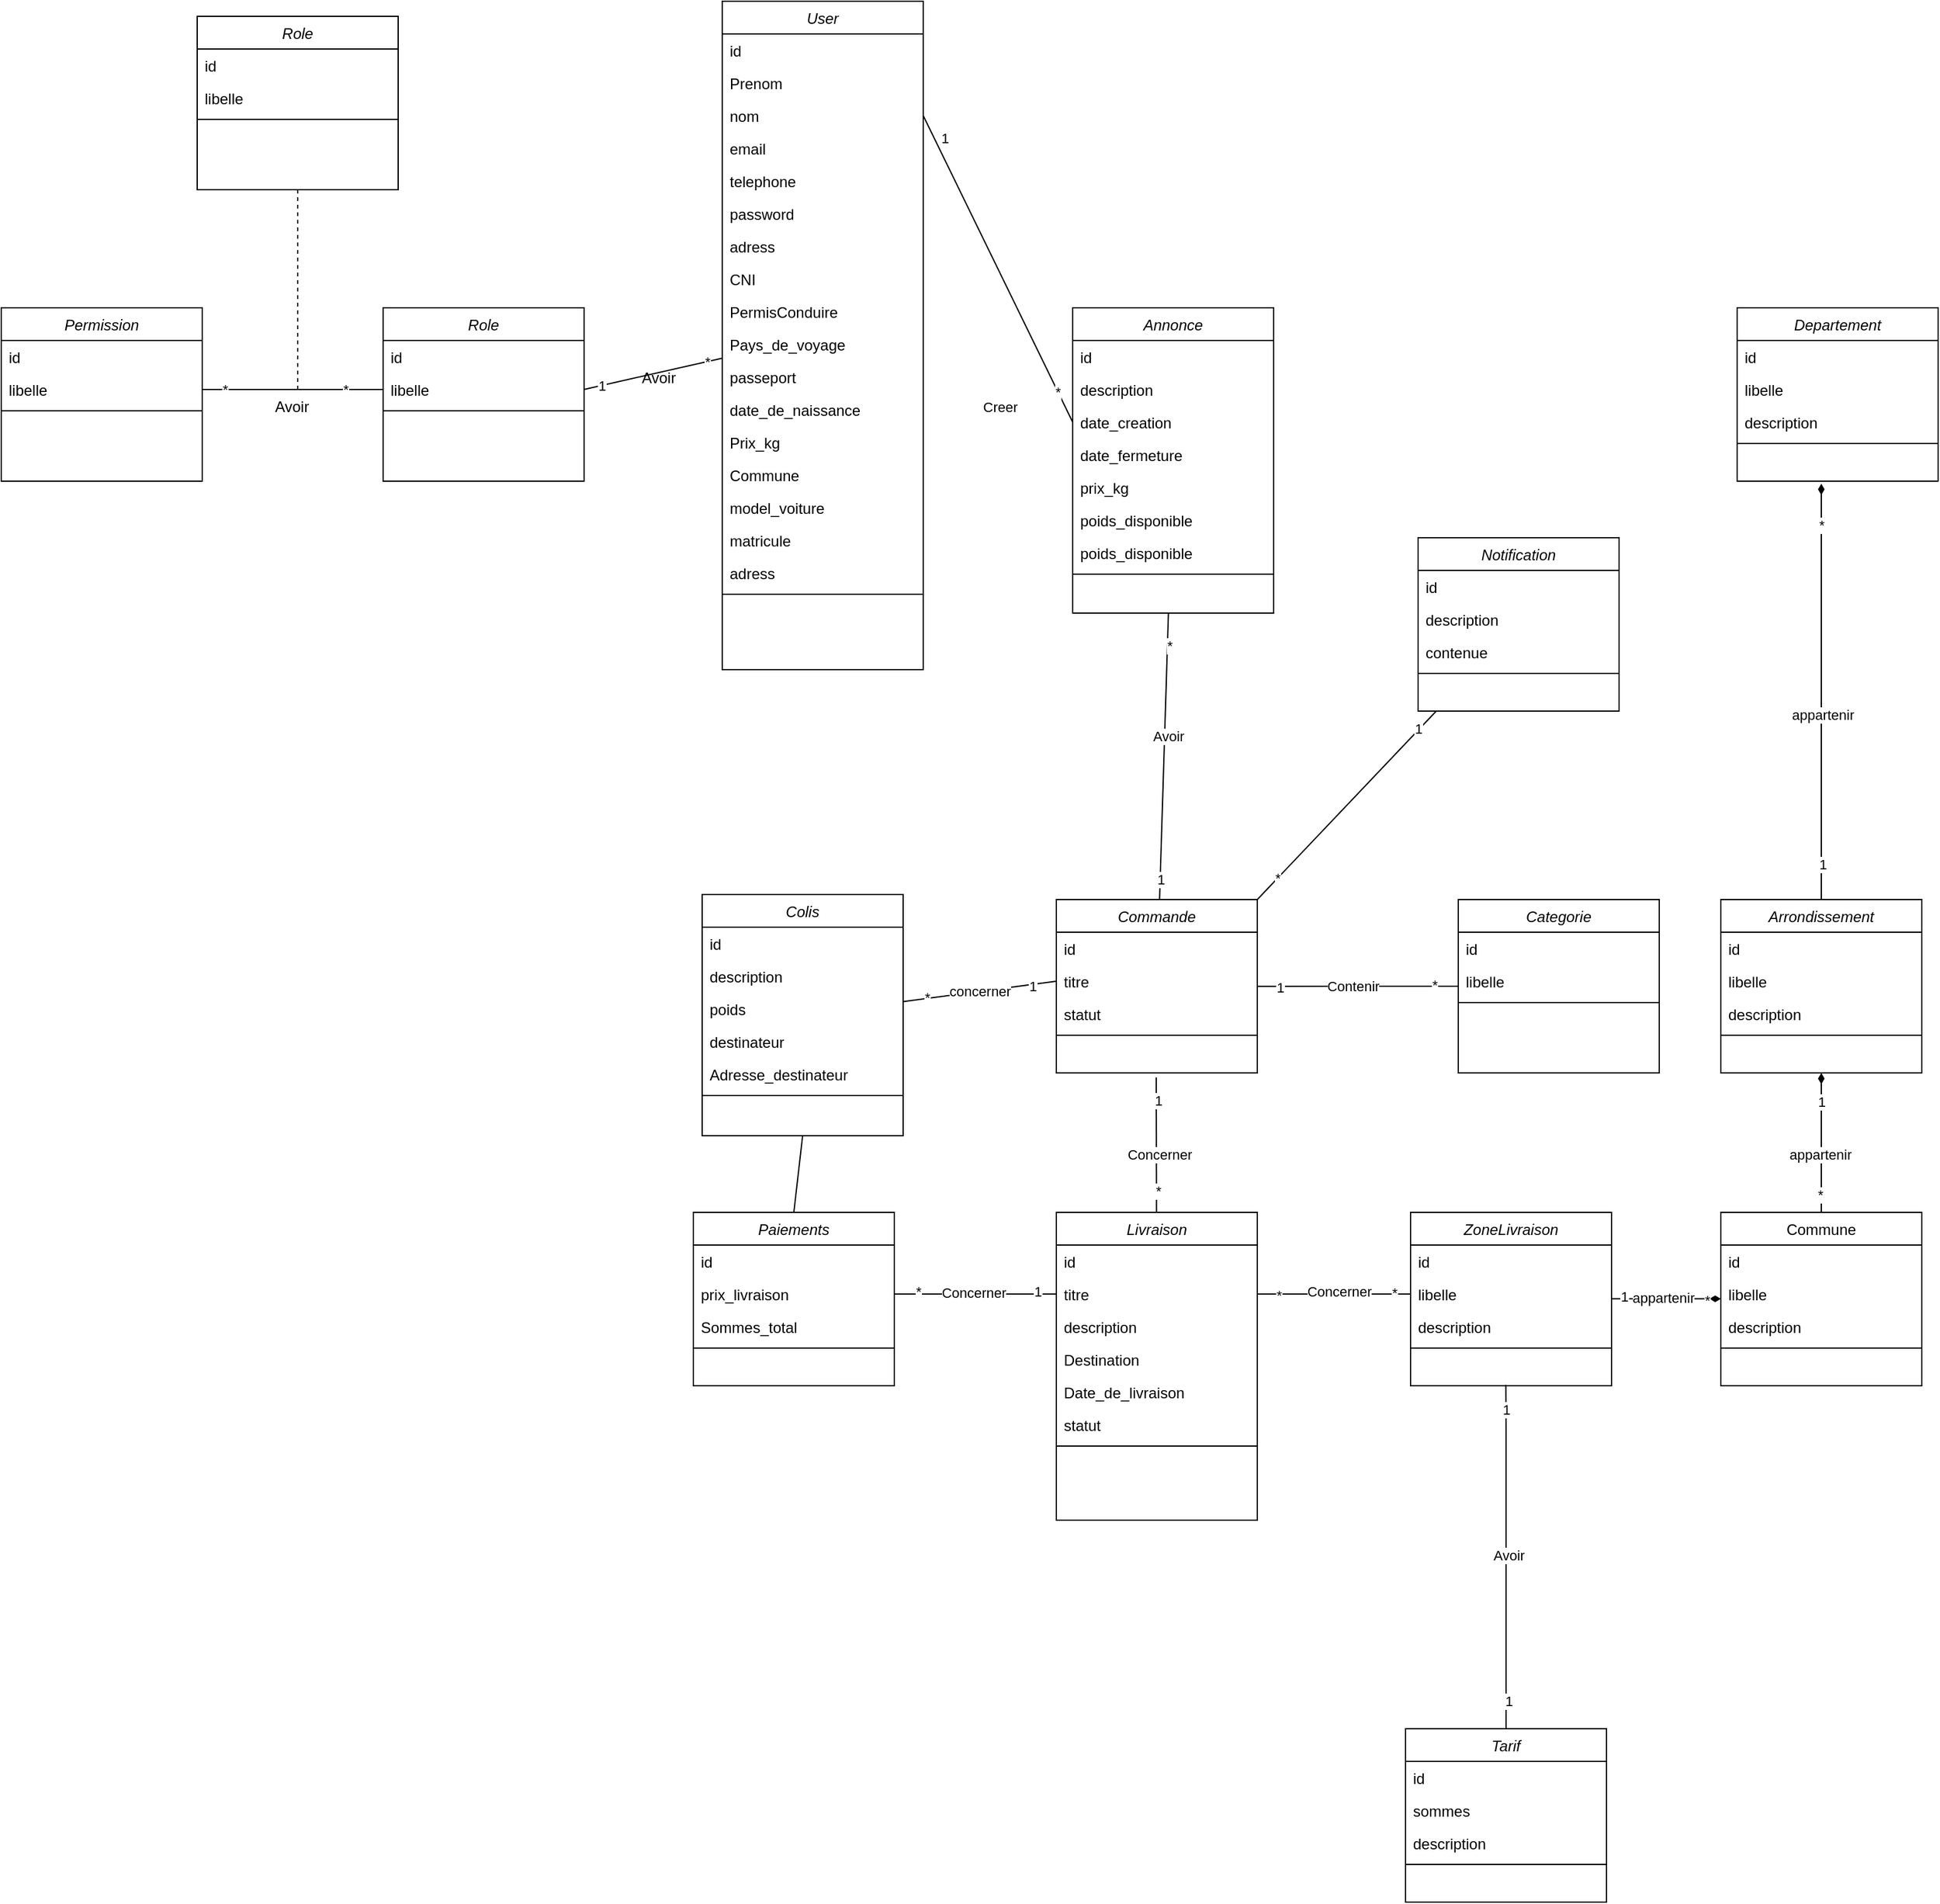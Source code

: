 <mxfile version="24.7.12" pages="6">
  <diagram name="DiagrammeDeClasses" id="jdPcLmlCMe0uRfZOil_U">
    <mxGraphModel grid="0" page="0" gridSize="10" guides="1" tooltips="1" connect="1" arrows="1" fold="1" pageScale="1" pageWidth="827" pageHeight="1169" math="0" shadow="0">
      <root>
        <mxCell id="0" />
        <mxCell id="1" parent="0" />
        <mxCell id="1lHJ0UIFF_m3zDJFU4YO-102" value="Tarif" style="swimlane;fontStyle=2;align=center;verticalAlign=top;childLayout=stackLayout;horizontal=1;startSize=26;horizontalStack=0;resizeParent=1;resizeLast=0;collapsible=1;marginBottom=0;rounded=0;shadow=0;strokeWidth=1;" parent="1" vertex="1">
          <mxGeometry x="-265" y="1225" width="160" height="138" as="geometry">
            <mxRectangle x="230" y="140" width="160" height="26" as="alternateBounds" />
          </mxGeometry>
        </mxCell>
        <mxCell id="1lHJ0UIFF_m3zDJFU4YO-103" value="id" style="text;align=left;verticalAlign=top;spacingLeft=4;spacingRight=4;overflow=hidden;rotatable=0;points=[[0,0.5],[1,0.5]];portConstraint=eastwest;" parent="1lHJ0UIFF_m3zDJFU4YO-102" vertex="1">
          <mxGeometry y="26" width="160" height="26" as="geometry" />
        </mxCell>
        <mxCell id="1lHJ0UIFF_m3zDJFU4YO-104" value="sommes" style="text;align=left;verticalAlign=top;spacingLeft=4;spacingRight=4;overflow=hidden;rotatable=0;points=[[0,0.5],[1,0.5]];portConstraint=eastwest;rounded=0;shadow=0;html=0;" parent="1lHJ0UIFF_m3zDJFU4YO-102" vertex="1">
          <mxGeometry y="52" width="160" height="26" as="geometry" />
        </mxCell>
        <mxCell id="1lHJ0UIFF_m3zDJFU4YO-105" value="description" style="text;align=left;verticalAlign=top;spacingLeft=4;spacingRight=4;overflow=hidden;rotatable=0;points=[[0,0.5],[1,0.5]];portConstraint=eastwest;rounded=0;shadow=0;html=0;" parent="1lHJ0UIFF_m3zDJFU4YO-102" vertex="1">
          <mxGeometry y="78" width="160" height="26" as="geometry" />
        </mxCell>
        <mxCell id="1lHJ0UIFF_m3zDJFU4YO-106" value="" style="line;html=1;strokeWidth=1;align=left;verticalAlign=middle;spacingTop=-1;spacingLeft=3;spacingRight=3;rotatable=0;labelPosition=right;points=[];portConstraint=eastwest;" parent="1lHJ0UIFF_m3zDJFU4YO-102" vertex="1">
          <mxGeometry y="104" width="160" height="8" as="geometry" />
        </mxCell>
        <mxCell id="1lHJ0UIFF_m3zDJFU4YO-232" style="edgeStyle=orthogonalEdgeStyle;rounded=0;orthogonalLoop=1;jettySize=auto;html=1;entryX=0.999;entryY=0.648;entryDx=0;entryDy=0;endArrow=none;endFill=0;entryPerimeter=0;startArrow=diamondThin;startFill=1;" parent="1" source="1lHJ0UIFF_m3zDJFU4YO-108" target="1lHJ0UIFF_m3zDJFU4YO-149" edge="1">
          <mxGeometry relative="1" as="geometry">
            <Array as="points">
              <mxPoint x="-101" y="883" />
            </Array>
          </mxGeometry>
        </mxCell>
        <mxCell id="c4fLym61iXIlCySfQ7gF-35" value="appartenir" style="edgeLabel;html=1;align=center;verticalAlign=middle;resizable=0;points=[];" parent="1lHJ0UIFF_m3zDJFU4YO-232" vertex="1" connectable="0">
          <mxGeometry x="0.085" y="-1" relative="1" as="geometry">
            <mxPoint x="1" as="offset" />
          </mxGeometry>
        </mxCell>
        <mxCell id="c4fLym61iXIlCySfQ7gF-36" value="1" style="edgeLabel;html=1;align=center;verticalAlign=middle;resizable=0;points=[];" parent="1lHJ0UIFF_m3zDJFU4YO-232" vertex="1" connectable="0">
          <mxGeometry x="0.757" y="-2" relative="1" as="geometry">
            <mxPoint x="-1" as="offset" />
          </mxGeometry>
        </mxCell>
        <mxCell id="c4fLym61iXIlCySfQ7gF-37" value="*" style="edgeLabel;html=1;align=center;verticalAlign=middle;resizable=0;points=[];" parent="1lHJ0UIFF_m3zDJFU4YO-232" vertex="1" connectable="0">
          <mxGeometry x="-0.74" y="1" relative="1" as="geometry">
            <mxPoint as="offset" />
          </mxGeometry>
        </mxCell>
        <mxCell id="1lHJ0UIFF_m3zDJFU4YO-108" value="Commune" style="swimlane;fontStyle=0;align=center;verticalAlign=top;childLayout=stackLayout;horizontal=1;startSize=26;horizontalStack=0;resizeParent=1;resizeLast=0;collapsible=1;marginBottom=0;rounded=0;shadow=0;strokeWidth=1;" parent="1" vertex="1">
          <mxGeometry x="-14" y="814" width="160" height="138" as="geometry">
            <mxRectangle x="130" y="380" width="160" height="26" as="alternateBounds" />
          </mxGeometry>
        </mxCell>
        <mxCell id="1lHJ0UIFF_m3zDJFU4YO-109" value="id" style="text;align=left;verticalAlign=top;spacingLeft=4;spacingRight=4;overflow=hidden;rotatable=0;points=[[0,0.5],[1,0.5]];portConstraint=eastwest;rounded=0;shadow=0;html=0;" parent="1lHJ0UIFF_m3zDJFU4YO-108" vertex="1">
          <mxGeometry y="26" width="160" height="26" as="geometry" />
        </mxCell>
        <mxCell id="LIygjRk2E9GUX58tSaFv-40" value="libelle" style="text;align=left;verticalAlign=top;spacingLeft=4;spacingRight=4;overflow=hidden;rotatable=0;points=[[0,0.5],[1,0.5]];portConstraint=eastwest;rounded=0;shadow=0;html=0;" parent="1lHJ0UIFF_m3zDJFU4YO-108" vertex="1">
          <mxGeometry y="52" width="160" height="26" as="geometry" />
        </mxCell>
        <mxCell id="LIygjRk2E9GUX58tSaFv-43" value="description" style="text;align=left;verticalAlign=top;spacingLeft=4;spacingRight=4;overflow=hidden;rotatable=0;points=[[0,0.5],[1,0.5]];portConstraint=eastwest;rounded=0;shadow=0;html=0;" parent="1lHJ0UIFF_m3zDJFU4YO-108" vertex="1">
          <mxGeometry y="78" width="160" height="26" as="geometry" />
        </mxCell>
        <mxCell id="1lHJ0UIFF_m3zDJFU4YO-110" value="" style="line;html=1;strokeWidth=1;align=left;verticalAlign=middle;spacingTop=-1;spacingLeft=3;spacingRight=3;rotatable=0;labelPosition=right;points=[];portConstraint=eastwest;" parent="1lHJ0UIFF_m3zDJFU4YO-108" vertex="1">
          <mxGeometry y="104" width="160" height="8" as="geometry" />
        </mxCell>
        <mxCell id="1lHJ0UIFF_m3zDJFU4YO-230" style="edgeStyle=orthogonalEdgeStyle;rounded=0;orthogonalLoop=1;jettySize=auto;html=1;entryX=0.5;entryY=0;entryDx=0;entryDy=0;endArrow=none;endFill=0;startArrow=diamondThin;startFill=1;" parent="1" source="1lHJ0UIFF_m3zDJFU4YO-123" target="1lHJ0UIFF_m3zDJFU4YO-108" edge="1">
          <mxGeometry relative="1" as="geometry">
            <Array as="points">
              <mxPoint x="66" y="753" />
              <mxPoint x="66" y="753" />
            </Array>
          </mxGeometry>
        </mxCell>
        <mxCell id="c4fLym61iXIlCySfQ7gF-38" value="1" style="edgeLabel;html=1;align=center;verticalAlign=middle;resizable=0;points=[];" parent="1lHJ0UIFF_m3zDJFU4YO-230" vertex="1" connectable="0">
          <mxGeometry x="-0.592" relative="1" as="geometry">
            <mxPoint as="offset" />
          </mxGeometry>
        </mxCell>
        <mxCell id="c4fLym61iXIlCySfQ7gF-39" value="appartenir" style="edgeLabel;html=1;align=center;verticalAlign=middle;resizable=0;points=[];" parent="1lHJ0UIFF_m3zDJFU4YO-230" vertex="1" connectable="0">
          <mxGeometry x="0.165" y="-1" relative="1" as="geometry">
            <mxPoint as="offset" />
          </mxGeometry>
        </mxCell>
        <mxCell id="c4fLym61iXIlCySfQ7gF-40" value="*" style="edgeLabel;html=1;align=center;verticalAlign=middle;resizable=0;points=[];" parent="1lHJ0UIFF_m3zDJFU4YO-230" vertex="1" connectable="0">
          <mxGeometry x="0.742" y="-1" relative="1" as="geometry">
            <mxPoint as="offset" />
          </mxGeometry>
        </mxCell>
        <mxCell id="1lHJ0UIFF_m3zDJFU4YO-233" style="rounded=0;orthogonalLoop=1;jettySize=auto;html=1;exitX=0.5;exitY=0;exitDx=0;exitDy=0;endArrow=diamondThin;endFill=1;startArrow=none;startFill=0;" parent="1" source="1lHJ0UIFF_m3zDJFU4YO-123" edge="1">
          <mxGeometry relative="1" as="geometry">
            <mxPoint x="66" y="234" as="targetPoint" />
            <Array as="points">
              <mxPoint x="66" y="529" />
            </Array>
          </mxGeometry>
        </mxCell>
        <mxCell id="c4fLym61iXIlCySfQ7gF-41" value="1" style="edgeLabel;html=1;align=center;verticalAlign=middle;resizable=0;points=[];" parent="1lHJ0UIFF_m3zDJFU4YO-233" vertex="1" connectable="0">
          <mxGeometry x="-0.831" y="-1" relative="1" as="geometry">
            <mxPoint as="offset" />
          </mxGeometry>
        </mxCell>
        <mxCell id="c4fLym61iXIlCySfQ7gF-42" value="appartenir" style="edgeLabel;html=1;align=center;verticalAlign=middle;resizable=0;points=[];" parent="1lHJ0UIFF_m3zDJFU4YO-233" vertex="1" connectable="0">
          <mxGeometry x="-0.11" y="-1" relative="1" as="geometry">
            <mxPoint as="offset" />
          </mxGeometry>
        </mxCell>
        <mxCell id="c4fLym61iXIlCySfQ7gF-43" value="*" style="edgeLabel;html=1;align=center;verticalAlign=middle;resizable=0;points=[];" parent="1lHJ0UIFF_m3zDJFU4YO-233" vertex="1" connectable="0">
          <mxGeometry x="0.805" relative="1" as="geometry">
            <mxPoint as="offset" />
          </mxGeometry>
        </mxCell>
        <mxCell id="1lHJ0UIFF_m3zDJFU4YO-123" value="Arrondissement" style="swimlane;fontStyle=2;align=center;verticalAlign=top;childLayout=stackLayout;horizontal=1;startSize=26;horizontalStack=0;resizeParent=1;resizeLast=0;collapsible=1;marginBottom=0;rounded=0;shadow=0;strokeWidth=1;" parent="1" vertex="1">
          <mxGeometry x="-14" y="565" width="160" height="138" as="geometry">
            <mxRectangle x="230" y="140" width="160" height="26" as="alternateBounds" />
          </mxGeometry>
        </mxCell>
        <mxCell id="1lHJ0UIFF_m3zDJFU4YO-124" value="id" style="text;align=left;verticalAlign=top;spacingLeft=4;spacingRight=4;overflow=hidden;rotatable=0;points=[[0,0.5],[1,0.5]];portConstraint=eastwest;" parent="1lHJ0UIFF_m3zDJFU4YO-123" vertex="1">
          <mxGeometry y="26" width="160" height="26" as="geometry" />
        </mxCell>
        <mxCell id="1lHJ0UIFF_m3zDJFU4YO-125" value="libelle" style="text;align=left;verticalAlign=top;spacingLeft=4;spacingRight=4;overflow=hidden;rotatable=0;points=[[0,0.5],[1,0.5]];portConstraint=eastwest;rounded=0;shadow=0;html=0;" parent="1lHJ0UIFF_m3zDJFU4YO-123" vertex="1">
          <mxGeometry y="52" width="160" height="26" as="geometry" />
        </mxCell>
        <mxCell id="LIygjRk2E9GUX58tSaFv-41" value="description" style="text;align=left;verticalAlign=top;spacingLeft=4;spacingRight=4;overflow=hidden;rotatable=0;points=[[0,0.5],[1,0.5]];portConstraint=eastwest;rounded=0;shadow=0;html=0;" parent="1lHJ0UIFF_m3zDJFU4YO-123" vertex="1">
          <mxGeometry y="78" width="160" height="26" as="geometry" />
        </mxCell>
        <mxCell id="1lHJ0UIFF_m3zDJFU4YO-127" value="" style="line;html=1;strokeWidth=1;align=left;verticalAlign=middle;spacingTop=-1;spacingLeft=3;spacingRight=3;rotatable=0;labelPosition=right;points=[];portConstraint=eastwest;" parent="1lHJ0UIFF_m3zDJFU4YO-123" vertex="1">
          <mxGeometry y="104" width="160" height="8" as="geometry" />
        </mxCell>
        <mxCell id="1lHJ0UIFF_m3zDJFU4YO-235" style="rounded=0;orthogonalLoop=1;jettySize=auto;html=1;entryX=1;entryY=0;entryDx=0;entryDy=0;endArrow=none;endFill=0;" parent="1" source="1lHJ0UIFF_m3zDJFU4YO-129" target="1lHJ0UIFF_m3zDJFU4YO-171" edge="1">
          <mxGeometry relative="1" as="geometry" />
        </mxCell>
        <mxCell id="LIygjRk2E9GUX58tSaFv-10" value="*" style="edgeLabel;html=1;align=center;verticalAlign=middle;resizable=0;points=[];" parent="1lHJ0UIFF_m3zDJFU4YO-235" vertex="1" connectable="0">
          <mxGeometry x="0.773" relative="1" as="geometry">
            <mxPoint as="offset" />
          </mxGeometry>
        </mxCell>
        <mxCell id="LIygjRk2E9GUX58tSaFv-11" value="1" style="edgeLabel;html=1;align=center;verticalAlign=middle;resizable=0;points=[];" parent="1lHJ0UIFF_m3zDJFU4YO-235" vertex="1" connectable="0">
          <mxGeometry x="-0.801" y="-1" relative="1" as="geometry">
            <mxPoint as="offset" />
          </mxGeometry>
        </mxCell>
        <mxCell id="1lHJ0UIFF_m3zDJFU4YO-129" value="Notification" style="swimlane;fontStyle=2;align=center;verticalAlign=top;childLayout=stackLayout;horizontal=1;startSize=26;horizontalStack=0;resizeParent=1;resizeLast=0;collapsible=1;marginBottom=0;rounded=0;shadow=0;strokeWidth=1;" parent="1" vertex="1">
          <mxGeometry x="-255" y="277" width="160" height="138" as="geometry">
            <mxRectangle x="230" y="140" width="160" height="26" as="alternateBounds" />
          </mxGeometry>
        </mxCell>
        <mxCell id="1lHJ0UIFF_m3zDJFU4YO-130" value="id" style="text;align=left;verticalAlign=top;spacingLeft=4;spacingRight=4;overflow=hidden;rotatable=0;points=[[0,0.5],[1,0.5]];portConstraint=eastwest;" parent="1lHJ0UIFF_m3zDJFU4YO-129" vertex="1">
          <mxGeometry y="26" width="160" height="26" as="geometry" />
        </mxCell>
        <mxCell id="1lHJ0UIFF_m3zDJFU4YO-131" value="description" style="text;align=left;verticalAlign=top;spacingLeft=4;spacingRight=4;overflow=hidden;rotatable=0;points=[[0,0.5],[1,0.5]];portConstraint=eastwest;rounded=0;shadow=0;html=0;" parent="1lHJ0UIFF_m3zDJFU4YO-129" vertex="1">
          <mxGeometry y="52" width="160" height="26" as="geometry" />
        </mxCell>
        <mxCell id="1lHJ0UIFF_m3zDJFU4YO-132" value="contenue" style="text;align=left;verticalAlign=top;spacingLeft=4;spacingRight=4;overflow=hidden;rotatable=0;points=[[0,0.5],[1,0.5]];portConstraint=eastwest;rounded=0;shadow=0;html=0;" parent="1lHJ0UIFF_m3zDJFU4YO-129" vertex="1">
          <mxGeometry y="78" width="160" height="26" as="geometry" />
        </mxCell>
        <mxCell id="1lHJ0UIFF_m3zDJFU4YO-133" value="" style="line;html=1;strokeWidth=1;align=left;verticalAlign=middle;spacingTop=-1;spacingLeft=3;spacingRight=3;rotatable=0;labelPosition=right;points=[];portConstraint=eastwest;" parent="1lHJ0UIFF_m3zDJFU4YO-129" vertex="1">
          <mxGeometry y="104" width="160" height="8" as="geometry" />
        </mxCell>
        <mxCell id="2ATQKuslZdjl8Cevudkz-1" style="rounded=0;orthogonalLoop=1;jettySize=auto;html=1;exitX=0.5;exitY=0;exitDx=0;exitDy=0;entryX=0.5;entryY=1;entryDx=0;entryDy=0;endArrow=none;endFill=0;" edge="1" parent="1" source="1lHJ0UIFF_m3zDJFU4YO-135" target="1lHJ0UIFF_m3zDJFU4YO-177">
          <mxGeometry relative="1" as="geometry" />
        </mxCell>
        <mxCell id="1lHJ0UIFF_m3zDJFU4YO-135" value="Paiements" style="swimlane;fontStyle=2;align=center;verticalAlign=top;childLayout=stackLayout;horizontal=1;startSize=26;horizontalStack=0;resizeParent=1;resizeLast=0;collapsible=1;marginBottom=0;rounded=0;shadow=0;strokeWidth=1;" parent="1" vertex="1">
          <mxGeometry x="-832" y="814" width="160" height="138" as="geometry">
            <mxRectangle x="230" y="140" width="160" height="26" as="alternateBounds" />
          </mxGeometry>
        </mxCell>
        <mxCell id="1lHJ0UIFF_m3zDJFU4YO-136" value="id" style="text;align=left;verticalAlign=top;spacingLeft=4;spacingRight=4;overflow=hidden;rotatable=0;points=[[0,0.5],[1,0.5]];portConstraint=eastwest;" parent="1lHJ0UIFF_m3zDJFU4YO-135" vertex="1">
          <mxGeometry y="26" width="160" height="26" as="geometry" />
        </mxCell>
        <mxCell id="1lHJ0UIFF_m3zDJFU4YO-137" value="prix_livraison" style="text;align=left;verticalAlign=top;spacingLeft=4;spacingRight=4;overflow=hidden;rotatable=0;points=[[0,0.5],[1,0.5]];portConstraint=eastwest;rounded=0;shadow=0;html=0;" parent="1lHJ0UIFF_m3zDJFU4YO-135" vertex="1">
          <mxGeometry y="52" width="160" height="26" as="geometry" />
        </mxCell>
        <mxCell id="1lHJ0UIFF_m3zDJFU4YO-138" value="Sommes_total" style="text;align=left;verticalAlign=top;spacingLeft=4;spacingRight=4;overflow=hidden;rotatable=0;points=[[0,0.5],[1,0.5]];portConstraint=eastwest;rounded=0;shadow=0;html=0;" parent="1lHJ0UIFF_m3zDJFU4YO-135" vertex="1">
          <mxGeometry y="78" width="160" height="26" as="geometry" />
        </mxCell>
        <mxCell id="1lHJ0UIFF_m3zDJFU4YO-139" value="" style="line;html=1;strokeWidth=1;align=left;verticalAlign=middle;spacingTop=-1;spacingLeft=3;spacingRight=3;rotatable=0;labelPosition=right;points=[];portConstraint=eastwest;" parent="1lHJ0UIFF_m3zDJFU4YO-135" vertex="1">
          <mxGeometry y="104" width="160" height="8" as="geometry" />
        </mxCell>
        <mxCell id="1lHJ0UIFF_m3zDJFU4YO-218" style="edgeStyle=orthogonalEdgeStyle;rounded=0;orthogonalLoop=1;jettySize=auto;html=1;endArrow=none;endFill=0;entryX=1.002;entryY=0.661;entryDx=0;entryDy=0;entryPerimeter=0;" parent="1" source="1lHJ0UIFF_m3zDJFU4YO-141" target="1lHJ0UIFF_m3zDJFU4YO-173" edge="1">
          <mxGeometry relative="1" as="geometry">
            <mxPoint x="-381" y="634" as="targetPoint" />
          </mxGeometry>
        </mxCell>
        <mxCell id="c4fLym61iXIlCySfQ7gF-14" value="Contenir" style="edgeLabel;html=1;align=center;verticalAlign=middle;resizable=0;points=[];" parent="1lHJ0UIFF_m3zDJFU4YO-218" vertex="1" connectable="0">
          <mxGeometry x="0.05" relative="1" as="geometry">
            <mxPoint as="offset" />
          </mxGeometry>
        </mxCell>
        <mxCell id="c4fLym61iXIlCySfQ7gF-15" value="1" style="edgeLabel;html=1;align=center;verticalAlign=middle;resizable=0;points=[];" parent="1lHJ0UIFF_m3zDJFU4YO-218" vertex="1" connectable="0">
          <mxGeometry x="0.784" y="1" relative="1" as="geometry">
            <mxPoint as="offset" />
          </mxGeometry>
        </mxCell>
        <mxCell id="c4fLym61iXIlCySfQ7gF-16" value="*" style="edgeLabel;html=1;align=center;verticalAlign=middle;resizable=0;points=[];" parent="1lHJ0UIFF_m3zDJFU4YO-218" vertex="1" connectable="0">
          <mxGeometry x="-0.754" y="-1" relative="1" as="geometry">
            <mxPoint as="offset" />
          </mxGeometry>
        </mxCell>
        <mxCell id="1lHJ0UIFF_m3zDJFU4YO-141" value="Categorie" style="swimlane;fontStyle=2;align=center;verticalAlign=top;childLayout=stackLayout;horizontal=1;startSize=26;horizontalStack=0;resizeParent=1;resizeLast=0;collapsible=1;marginBottom=0;rounded=0;shadow=0;strokeWidth=1;" parent="1" vertex="1">
          <mxGeometry x="-223" y="565" width="160" height="138" as="geometry">
            <mxRectangle x="230" y="140" width="160" height="26" as="alternateBounds" />
          </mxGeometry>
        </mxCell>
        <mxCell id="1lHJ0UIFF_m3zDJFU4YO-142" value="id" style="text;align=left;verticalAlign=top;spacingLeft=4;spacingRight=4;overflow=hidden;rotatable=0;points=[[0,0.5],[1,0.5]];portConstraint=eastwest;" parent="1lHJ0UIFF_m3zDJFU4YO-141" vertex="1">
          <mxGeometry y="26" width="160" height="26" as="geometry" />
        </mxCell>
        <mxCell id="1lHJ0UIFF_m3zDJFU4YO-143" value="libelle" style="text;align=left;verticalAlign=top;spacingLeft=4;spacingRight=4;overflow=hidden;rotatable=0;points=[[0,0.5],[1,0.5]];portConstraint=eastwest;rounded=0;shadow=0;html=0;" parent="1lHJ0UIFF_m3zDJFU4YO-141" vertex="1">
          <mxGeometry y="52" width="160" height="26" as="geometry" />
        </mxCell>
        <mxCell id="1lHJ0UIFF_m3zDJFU4YO-145" value="" style="line;html=1;strokeWidth=1;align=left;verticalAlign=middle;spacingTop=-1;spacingLeft=3;spacingRight=3;rotatable=0;labelPosition=right;points=[];portConstraint=eastwest;" parent="1lHJ0UIFF_m3zDJFU4YO-141" vertex="1">
          <mxGeometry y="78" width="160" height="8" as="geometry" />
        </mxCell>
        <mxCell id="1lHJ0UIFF_m3zDJFU4YO-147" value="ZoneLivraison" style="swimlane;fontStyle=2;align=center;verticalAlign=top;childLayout=stackLayout;horizontal=1;startSize=26;horizontalStack=0;resizeParent=1;resizeLast=0;collapsible=1;marginBottom=0;rounded=0;shadow=0;strokeWidth=1;" parent="1" vertex="1">
          <mxGeometry x="-261" y="814" width="160" height="138" as="geometry">
            <mxRectangle x="230" y="140" width="160" height="26" as="alternateBounds" />
          </mxGeometry>
        </mxCell>
        <mxCell id="1lHJ0UIFF_m3zDJFU4YO-148" value="id" style="text;align=left;verticalAlign=top;spacingLeft=4;spacingRight=4;overflow=hidden;rotatable=0;points=[[0,0.5],[1,0.5]];portConstraint=eastwest;" parent="1lHJ0UIFF_m3zDJFU4YO-147" vertex="1">
          <mxGeometry y="26" width="160" height="26" as="geometry" />
        </mxCell>
        <mxCell id="1lHJ0UIFF_m3zDJFU4YO-149" value="libelle" style="text;align=left;verticalAlign=top;spacingLeft=4;spacingRight=4;overflow=hidden;rotatable=0;points=[[0,0.5],[1,0.5]];portConstraint=eastwest;rounded=0;shadow=0;html=0;" parent="1lHJ0UIFF_m3zDJFU4YO-147" vertex="1">
          <mxGeometry y="52" width="160" height="26" as="geometry" />
        </mxCell>
        <mxCell id="LIygjRk2E9GUX58tSaFv-44" value="description" style="text;align=left;verticalAlign=top;spacingLeft=4;spacingRight=4;overflow=hidden;rotatable=0;points=[[0,0.5],[1,0.5]];portConstraint=eastwest;rounded=0;shadow=0;html=0;" parent="1lHJ0UIFF_m3zDJFU4YO-147" vertex="1">
          <mxGeometry y="78" width="160" height="26" as="geometry" />
        </mxCell>
        <mxCell id="1lHJ0UIFF_m3zDJFU4YO-151" value="" style="line;html=1;strokeWidth=1;align=left;verticalAlign=middle;spacingTop=-1;spacingLeft=3;spacingRight=3;rotatable=0;labelPosition=right;points=[];portConstraint=eastwest;" parent="1lHJ0UIFF_m3zDJFU4YO-147" vertex="1">
          <mxGeometry y="104" width="160" height="8" as="geometry" />
        </mxCell>
        <mxCell id="1lHJ0UIFF_m3zDJFU4YO-159" value="Livraison" style="swimlane;fontStyle=2;align=center;verticalAlign=top;childLayout=stackLayout;horizontal=1;startSize=26;horizontalStack=0;resizeParent=1;resizeLast=0;collapsible=1;marginBottom=0;rounded=0;shadow=0;strokeWidth=1;" parent="1" vertex="1">
          <mxGeometry x="-543" y="814" width="160" height="245" as="geometry">
            <mxRectangle x="230" y="140" width="160" height="26" as="alternateBounds" />
          </mxGeometry>
        </mxCell>
        <mxCell id="1lHJ0UIFF_m3zDJFU4YO-160" value="id" style="text;align=left;verticalAlign=top;spacingLeft=4;spacingRight=4;overflow=hidden;rotatable=0;points=[[0,0.5],[1,0.5]];portConstraint=eastwest;" parent="1lHJ0UIFF_m3zDJFU4YO-159" vertex="1">
          <mxGeometry y="26" width="160" height="26" as="geometry" />
        </mxCell>
        <mxCell id="1lHJ0UIFF_m3zDJFU4YO-161" value="titre" style="text;align=left;verticalAlign=top;spacingLeft=4;spacingRight=4;overflow=hidden;rotatable=0;points=[[0,0.5],[1,0.5]];portConstraint=eastwest;rounded=0;shadow=0;html=0;" parent="1lHJ0UIFF_m3zDJFU4YO-159" vertex="1">
          <mxGeometry y="52" width="160" height="26" as="geometry" />
        </mxCell>
        <mxCell id="1lHJ0UIFF_m3zDJFU4YO-162" value="description" style="text;align=left;verticalAlign=top;spacingLeft=4;spacingRight=4;overflow=hidden;rotatable=0;points=[[0,0.5],[1,0.5]];portConstraint=eastwest;rounded=0;shadow=0;html=0;" parent="1lHJ0UIFF_m3zDJFU4YO-159" vertex="1">
          <mxGeometry y="78" width="160" height="26" as="geometry" />
        </mxCell>
        <mxCell id="LIygjRk2E9GUX58tSaFv-34" value="Destination" style="text;align=left;verticalAlign=top;spacingLeft=4;spacingRight=4;overflow=hidden;rotatable=0;points=[[0,0.5],[1,0.5]];portConstraint=eastwest;rounded=0;shadow=0;html=0;" parent="1lHJ0UIFF_m3zDJFU4YO-159" vertex="1">
          <mxGeometry y="104" width="160" height="26" as="geometry" />
        </mxCell>
        <mxCell id="LIygjRk2E9GUX58tSaFv-35" value="Date_de_livraison" style="text;align=left;verticalAlign=top;spacingLeft=4;spacingRight=4;overflow=hidden;rotatable=0;points=[[0,0.5],[1,0.5]];portConstraint=eastwest;rounded=0;shadow=0;html=0;" parent="1lHJ0UIFF_m3zDJFU4YO-159" vertex="1">
          <mxGeometry y="130" width="160" height="26" as="geometry" />
        </mxCell>
        <mxCell id="LIygjRk2E9GUX58tSaFv-36" value="statut" style="text;align=left;verticalAlign=top;spacingLeft=4;spacingRight=4;overflow=hidden;rotatable=0;points=[[0,0.5],[1,0.5]];portConstraint=eastwest;rounded=0;shadow=0;html=0;" parent="1lHJ0UIFF_m3zDJFU4YO-159" vertex="1">
          <mxGeometry y="156" width="160" height="26" as="geometry" />
        </mxCell>
        <mxCell id="1lHJ0UIFF_m3zDJFU4YO-163" value="" style="line;html=1;strokeWidth=1;align=left;verticalAlign=middle;spacingTop=-1;spacingLeft=3;spacingRight=3;rotatable=0;labelPosition=right;points=[];portConstraint=eastwest;" parent="1lHJ0UIFF_m3zDJFU4YO-159" vertex="1">
          <mxGeometry y="182" width="160" height="8" as="geometry" />
        </mxCell>
        <mxCell id="1lHJ0UIFF_m3zDJFU4YO-171" value="Commande" style="swimlane;fontStyle=2;align=center;verticalAlign=top;childLayout=stackLayout;horizontal=1;startSize=26;horizontalStack=0;resizeParent=1;resizeLast=0;collapsible=1;marginBottom=0;rounded=0;shadow=0;strokeWidth=1;" parent="1" vertex="1">
          <mxGeometry x="-543" y="565" width="160" height="138" as="geometry">
            <mxRectangle x="230" y="140" width="160" height="26" as="alternateBounds" />
          </mxGeometry>
        </mxCell>
        <mxCell id="1lHJ0UIFF_m3zDJFU4YO-172" value="id" style="text;align=left;verticalAlign=top;spacingLeft=4;spacingRight=4;overflow=hidden;rotatable=0;points=[[0,0.5],[1,0.5]];portConstraint=eastwest;" parent="1lHJ0UIFF_m3zDJFU4YO-171" vertex="1">
          <mxGeometry y="26" width="160" height="26" as="geometry" />
        </mxCell>
        <mxCell id="1lHJ0UIFF_m3zDJFU4YO-173" value="titre" style="text;align=left;verticalAlign=top;spacingLeft=4;spacingRight=4;overflow=hidden;rotatable=0;points=[[0,0.5],[1,0.5]];portConstraint=eastwest;rounded=0;shadow=0;html=0;" parent="1lHJ0UIFF_m3zDJFU4YO-171" vertex="1">
          <mxGeometry y="52" width="160" height="26" as="geometry" />
        </mxCell>
        <mxCell id="LIygjRk2E9GUX58tSaFv-37" value="statut" style="text;align=left;verticalAlign=top;spacingLeft=4;spacingRight=4;overflow=hidden;rotatable=0;points=[[0,0.5],[1,0.5]];portConstraint=eastwest;rounded=0;shadow=0;html=0;" parent="1lHJ0UIFF_m3zDJFU4YO-171" vertex="1">
          <mxGeometry y="78" width="160" height="26" as="geometry" />
        </mxCell>
        <mxCell id="1lHJ0UIFF_m3zDJFU4YO-175" value="" style="line;html=1;strokeWidth=1;align=left;verticalAlign=middle;spacingTop=-1;spacingLeft=3;spacingRight=3;rotatable=0;labelPosition=right;points=[];portConstraint=eastwest;" parent="1lHJ0UIFF_m3zDJFU4YO-171" vertex="1">
          <mxGeometry y="104" width="160" height="8" as="geometry" />
        </mxCell>
        <mxCell id="1lHJ0UIFF_m3zDJFU4YO-219" value="concerner" style="rounded=0;orthogonalLoop=1;jettySize=auto;html=1;entryX=0;entryY=0.5;entryDx=0;entryDy=0;endArrow=none;endFill=0;" parent="1" source="1lHJ0UIFF_m3zDJFU4YO-177" target="1lHJ0UIFF_m3zDJFU4YO-173" edge="1">
          <mxGeometry relative="1" as="geometry" />
        </mxCell>
        <mxCell id="c4fLym61iXIlCySfQ7gF-6" value="1" style="edgeLabel;html=1;align=center;verticalAlign=middle;resizable=0;points=[];" parent="1lHJ0UIFF_m3zDJFU4YO-219" vertex="1" connectable="0">
          <mxGeometry x="0.665" y="-1" relative="1" as="geometry">
            <mxPoint x="1" as="offset" />
          </mxGeometry>
        </mxCell>
        <mxCell id="c4fLym61iXIlCySfQ7gF-7" value="*" style="edgeLabel;html=1;align=center;verticalAlign=middle;resizable=0;points=[];" parent="1lHJ0UIFF_m3zDJFU4YO-219" vertex="1" connectable="0">
          <mxGeometry x="-0.687" y="1" relative="1" as="geometry">
            <mxPoint as="offset" />
          </mxGeometry>
        </mxCell>
        <mxCell id="1lHJ0UIFF_m3zDJFU4YO-177" value="Colis" style="swimlane;fontStyle=2;align=center;verticalAlign=top;childLayout=stackLayout;horizontal=1;startSize=26;horizontalStack=0;resizeParent=1;resizeLast=0;collapsible=1;marginBottom=0;rounded=0;shadow=0;strokeWidth=1;" parent="1" vertex="1">
          <mxGeometry x="-825" y="561" width="160" height="192" as="geometry">
            <mxRectangle x="230" y="140" width="160" height="26" as="alternateBounds" />
          </mxGeometry>
        </mxCell>
        <mxCell id="1lHJ0UIFF_m3zDJFU4YO-178" value="id" style="text;align=left;verticalAlign=top;spacingLeft=4;spacingRight=4;overflow=hidden;rotatable=0;points=[[0,0.5],[1,0.5]];portConstraint=eastwest;" parent="1lHJ0UIFF_m3zDJFU4YO-177" vertex="1">
          <mxGeometry y="26" width="160" height="26" as="geometry" />
        </mxCell>
        <mxCell id="1lHJ0UIFF_m3zDJFU4YO-179" value="description" style="text;align=left;verticalAlign=top;spacingLeft=4;spacingRight=4;overflow=hidden;rotatable=0;points=[[0,0.5],[1,0.5]];portConstraint=eastwest;rounded=0;shadow=0;html=0;" parent="1lHJ0UIFF_m3zDJFU4YO-177" vertex="1">
          <mxGeometry y="52" width="160" height="26" as="geometry" />
        </mxCell>
        <mxCell id="1lHJ0UIFF_m3zDJFU4YO-180" value="poids" style="text;align=left;verticalAlign=top;spacingLeft=4;spacingRight=4;overflow=hidden;rotatable=0;points=[[0,0.5],[1,0.5]];portConstraint=eastwest;rounded=0;shadow=0;html=0;" parent="1lHJ0UIFF_m3zDJFU4YO-177" vertex="1">
          <mxGeometry y="78" width="160" height="26" as="geometry" />
        </mxCell>
        <mxCell id="LIygjRk2E9GUX58tSaFv-38" value="destinateur" style="text;align=left;verticalAlign=top;spacingLeft=4;spacingRight=4;overflow=hidden;rotatable=0;points=[[0,0.5],[1,0.5]];portConstraint=eastwest;rounded=0;shadow=0;html=0;" parent="1lHJ0UIFF_m3zDJFU4YO-177" vertex="1">
          <mxGeometry y="104" width="160" height="26" as="geometry" />
        </mxCell>
        <mxCell id="LIygjRk2E9GUX58tSaFv-39" value="Adresse_destinateur" style="text;align=left;verticalAlign=top;spacingLeft=4;spacingRight=4;overflow=hidden;rotatable=0;points=[[0,0.5],[1,0.5]];portConstraint=eastwest;rounded=0;shadow=0;html=0;" parent="1lHJ0UIFF_m3zDJFU4YO-177" vertex="1">
          <mxGeometry y="130" width="160" height="26" as="geometry" />
        </mxCell>
        <mxCell id="1lHJ0UIFF_m3zDJFU4YO-181" value="" style="line;html=1;strokeWidth=1;align=left;verticalAlign=middle;spacingTop=-1;spacingLeft=3;spacingRight=3;rotatable=0;labelPosition=right;points=[];portConstraint=eastwest;" parent="1lHJ0UIFF_m3zDJFU4YO-177" vertex="1">
          <mxGeometry y="156" width="160" height="8" as="geometry" />
        </mxCell>
        <mxCell id="1lHJ0UIFF_m3zDJFU4YO-207" style="rounded=0;orthogonalLoop=1;jettySize=auto;html=1;exitX=1;exitY=0.5;exitDx=0;exitDy=0;endArrow=none;endFill=0;" parent="1" source="1lHJ0UIFF_m3zDJFU4YO-185" target="1lHJ0UIFF_m3zDJFU4YO-191" edge="1">
          <mxGeometry relative="1" as="geometry" />
        </mxCell>
        <mxCell id="LIygjRk2E9GUX58tSaFv-3" value="1" style="edgeLabel;html=1;align=center;verticalAlign=middle;resizable=0;points=[];" parent="1lHJ0UIFF_m3zDJFU4YO-207" vertex="1" connectable="0">
          <mxGeometry x="-0.756" relative="1" as="geometry">
            <mxPoint as="offset" />
          </mxGeometry>
        </mxCell>
        <mxCell id="LIygjRk2E9GUX58tSaFv-4" value="*" style="edgeLabel;html=1;align=center;verticalAlign=middle;resizable=0;points=[];" parent="1lHJ0UIFF_m3zDJFU4YO-207" vertex="1" connectable="0">
          <mxGeometry x="0.779" relative="1" as="geometry">
            <mxPoint as="offset" />
          </mxGeometry>
        </mxCell>
        <mxCell id="1lHJ0UIFF_m3zDJFU4YO-183" value="Role" style="swimlane;fontStyle=2;align=center;verticalAlign=top;childLayout=stackLayout;horizontal=1;startSize=26;horizontalStack=0;resizeParent=1;resizeLast=0;collapsible=1;marginBottom=0;rounded=0;shadow=0;strokeWidth=1;" parent="1" vertex="1">
          <mxGeometry x="-1079" y="94" width="160" height="138" as="geometry">
            <mxRectangle x="230" y="140" width="160" height="26" as="alternateBounds" />
          </mxGeometry>
        </mxCell>
        <mxCell id="1lHJ0UIFF_m3zDJFU4YO-184" value="id" style="text;align=left;verticalAlign=top;spacingLeft=4;spacingRight=4;overflow=hidden;rotatable=0;points=[[0,0.5],[1,0.5]];portConstraint=eastwest;" parent="1lHJ0UIFF_m3zDJFU4YO-183" vertex="1">
          <mxGeometry y="26" width="160" height="26" as="geometry" />
        </mxCell>
        <mxCell id="1lHJ0UIFF_m3zDJFU4YO-185" value="libelle" style="text;align=left;verticalAlign=top;spacingLeft=4;spacingRight=4;overflow=hidden;rotatable=0;points=[[0,0.5],[1,0.5]];portConstraint=eastwest;rounded=0;shadow=0;html=0;" parent="1lHJ0UIFF_m3zDJFU4YO-183" vertex="1">
          <mxGeometry y="52" width="160" height="26" as="geometry" />
        </mxCell>
        <mxCell id="1lHJ0UIFF_m3zDJFU4YO-186" value="" style="line;html=1;strokeWidth=1;align=left;verticalAlign=middle;spacingTop=-1;spacingLeft=3;spacingRight=3;rotatable=0;labelPosition=right;points=[];portConstraint=eastwest;" parent="1lHJ0UIFF_m3zDJFU4YO-183" vertex="1">
          <mxGeometry y="78" width="160" height="8" as="geometry" />
        </mxCell>
        <mxCell id="1lHJ0UIFF_m3zDJFU4YO-187" value="Permission" style="swimlane;fontStyle=2;align=center;verticalAlign=top;childLayout=stackLayout;horizontal=1;startSize=26;horizontalStack=0;resizeParent=1;resizeLast=0;collapsible=1;marginBottom=0;rounded=0;shadow=0;strokeWidth=1;" parent="1" vertex="1">
          <mxGeometry x="-1383" y="94" width="160" height="138" as="geometry">
            <mxRectangle x="230" y="140" width="160" height="26" as="alternateBounds" />
          </mxGeometry>
        </mxCell>
        <mxCell id="1lHJ0UIFF_m3zDJFU4YO-188" value="id" style="text;align=left;verticalAlign=top;spacingLeft=4;spacingRight=4;overflow=hidden;rotatable=0;points=[[0,0.5],[1,0.5]];portConstraint=eastwest;" parent="1lHJ0UIFF_m3zDJFU4YO-187" vertex="1">
          <mxGeometry y="26" width="160" height="26" as="geometry" />
        </mxCell>
        <mxCell id="1lHJ0UIFF_m3zDJFU4YO-189" value="libelle" style="text;align=left;verticalAlign=top;spacingLeft=4;spacingRight=4;overflow=hidden;rotatable=0;points=[[0,0.5],[1,0.5]];portConstraint=eastwest;rounded=0;shadow=0;html=0;" parent="1lHJ0UIFF_m3zDJFU4YO-187" vertex="1">
          <mxGeometry y="52" width="160" height="26" as="geometry" />
        </mxCell>
        <mxCell id="1lHJ0UIFF_m3zDJFU4YO-190" value="" style="line;html=1;strokeWidth=1;align=left;verticalAlign=middle;spacingTop=-1;spacingLeft=3;spacingRight=3;rotatable=0;labelPosition=right;points=[];portConstraint=eastwest;" parent="1lHJ0UIFF_m3zDJFU4YO-187" vertex="1">
          <mxGeometry y="78" width="160" height="8" as="geometry" />
        </mxCell>
        <mxCell id="1lHJ0UIFF_m3zDJFU4YO-191" value="User" style="swimlane;fontStyle=2;align=center;verticalAlign=top;childLayout=stackLayout;horizontal=1;startSize=26;horizontalStack=0;resizeParent=1;resizeLast=0;collapsible=1;marginBottom=0;rounded=0;shadow=0;strokeWidth=1;" parent="1" vertex="1">
          <mxGeometry x="-809" y="-150" width="160" height="532" as="geometry">
            <mxRectangle x="230" y="140" width="160" height="26" as="alternateBounds" />
          </mxGeometry>
        </mxCell>
        <mxCell id="1lHJ0UIFF_m3zDJFU4YO-192" value="id" style="text;align=left;verticalAlign=top;spacingLeft=4;spacingRight=4;overflow=hidden;rotatable=0;points=[[0,0.5],[1,0.5]];portConstraint=eastwest;" parent="1lHJ0UIFF_m3zDJFU4YO-191" vertex="1">
          <mxGeometry y="26" width="160" height="26" as="geometry" />
        </mxCell>
        <mxCell id="1lHJ0UIFF_m3zDJFU4YO-193" value="Prenom" style="text;align=left;verticalAlign=top;spacingLeft=4;spacingRight=4;overflow=hidden;rotatable=0;points=[[0,0.5],[1,0.5]];portConstraint=eastwest;rounded=0;shadow=0;html=0;" parent="1lHJ0UIFF_m3zDJFU4YO-191" vertex="1">
          <mxGeometry y="52" width="160" height="26" as="geometry" />
        </mxCell>
        <mxCell id="1lHJ0UIFF_m3zDJFU4YO-194" value="nom" style="text;align=left;verticalAlign=top;spacingLeft=4;spacingRight=4;overflow=hidden;rotatable=0;points=[[0,0.5],[1,0.5]];portConstraint=eastwest;rounded=0;shadow=0;html=0;" parent="1lHJ0UIFF_m3zDJFU4YO-191" vertex="1">
          <mxGeometry y="78" width="160" height="26" as="geometry" />
        </mxCell>
        <mxCell id="LIygjRk2E9GUX58tSaFv-21" value="email" style="text;align=left;verticalAlign=top;spacingLeft=4;spacingRight=4;overflow=hidden;rotatable=0;points=[[0,0.5],[1,0.5]];portConstraint=eastwest;rounded=0;shadow=0;html=0;" parent="1lHJ0UIFF_m3zDJFU4YO-191" vertex="1">
          <mxGeometry y="104" width="160" height="26" as="geometry" />
        </mxCell>
        <mxCell id="LIygjRk2E9GUX58tSaFv-22" value="telephone" style="text;align=left;verticalAlign=top;spacingLeft=4;spacingRight=4;overflow=hidden;rotatable=0;points=[[0,0.5],[1,0.5]];portConstraint=eastwest;rounded=0;shadow=0;html=0;" parent="1lHJ0UIFF_m3zDJFU4YO-191" vertex="1">
          <mxGeometry y="130" width="160" height="26" as="geometry" />
        </mxCell>
        <mxCell id="LIygjRk2E9GUX58tSaFv-23" value="password" style="text;align=left;verticalAlign=top;spacingLeft=4;spacingRight=4;overflow=hidden;rotatable=0;points=[[0,0.5],[1,0.5]];portConstraint=eastwest;rounded=0;shadow=0;html=0;" parent="1lHJ0UIFF_m3zDJFU4YO-191" vertex="1">
          <mxGeometry y="156" width="160" height="26" as="geometry" />
        </mxCell>
        <mxCell id="2ATQKuslZdjl8Cevudkz-3" value="adress" style="text;align=left;verticalAlign=top;spacingLeft=4;spacingRight=4;overflow=hidden;rotatable=0;points=[[0,0.5],[1,0.5]];portConstraint=eastwest;rounded=0;shadow=0;html=0;" vertex="1" parent="1lHJ0UIFF_m3zDJFU4YO-191">
          <mxGeometry y="182" width="160" height="26" as="geometry" />
        </mxCell>
        <mxCell id="LIygjRk2E9GUX58tSaFv-24" value="CNI" style="text;align=left;verticalAlign=top;spacingLeft=4;spacingRight=4;overflow=hidden;rotatable=0;points=[[0,0.5],[1,0.5]];portConstraint=eastwest;rounded=0;shadow=0;html=0;" parent="1lHJ0UIFF_m3zDJFU4YO-191" vertex="1">
          <mxGeometry y="208" width="160" height="26" as="geometry" />
        </mxCell>
        <mxCell id="2ATQKuslZdjl8Cevudkz-4" value="PermisConduire" style="text;align=left;verticalAlign=top;spacingLeft=4;spacingRight=4;overflow=hidden;rotatable=0;points=[[0,0.5],[1,0.5]];portConstraint=eastwest;rounded=0;shadow=0;html=0;" vertex="1" parent="1lHJ0UIFF_m3zDJFU4YO-191">
          <mxGeometry y="234" width="160" height="26" as="geometry" />
        </mxCell>
        <mxCell id="2ATQKuslZdjl8Cevudkz-5" value="Pays_de_voyage" style="text;align=left;verticalAlign=top;spacingLeft=4;spacingRight=4;overflow=hidden;rotatable=0;points=[[0,0.5],[1,0.5]];portConstraint=eastwest;rounded=0;shadow=0;html=0;" vertex="1" parent="1lHJ0UIFF_m3zDJFU4YO-191">
          <mxGeometry y="260" width="160" height="26" as="geometry" />
        </mxCell>
        <mxCell id="2ATQKuslZdjl8Cevudkz-6" value="passeport" style="text;align=left;verticalAlign=top;spacingLeft=4;spacingRight=4;overflow=hidden;rotatable=0;points=[[0,0.5],[1,0.5]];portConstraint=eastwest;rounded=0;shadow=0;html=0;" vertex="1" parent="1lHJ0UIFF_m3zDJFU4YO-191">
          <mxGeometry y="286" width="160" height="26" as="geometry" />
        </mxCell>
        <mxCell id="2ATQKuslZdjl8Cevudkz-7" value="date_de_naissance" style="text;align=left;verticalAlign=top;spacingLeft=4;spacingRight=4;overflow=hidden;rotatable=0;points=[[0,0.5],[1,0.5]];portConstraint=eastwest;rounded=0;shadow=0;html=0;" vertex="1" parent="1lHJ0UIFF_m3zDJFU4YO-191">
          <mxGeometry y="312" width="160" height="26" as="geometry" />
        </mxCell>
        <mxCell id="2ATQKuslZdjl8Cevudkz-8" value="Prix_kg" style="text;align=left;verticalAlign=top;spacingLeft=4;spacingRight=4;overflow=hidden;rotatable=0;points=[[0,0.5],[1,0.5]];portConstraint=eastwest;rounded=0;shadow=0;html=0;" vertex="1" parent="1lHJ0UIFF_m3zDJFU4YO-191">
          <mxGeometry y="338" width="160" height="26" as="geometry" />
        </mxCell>
        <mxCell id="2ATQKuslZdjl8Cevudkz-9" value="Commune" style="text;align=left;verticalAlign=top;spacingLeft=4;spacingRight=4;overflow=hidden;rotatable=0;points=[[0,0.5],[1,0.5]];portConstraint=eastwest;rounded=0;shadow=0;html=0;" vertex="1" parent="1lHJ0UIFF_m3zDJFU4YO-191">
          <mxGeometry y="364" width="160" height="26" as="geometry" />
        </mxCell>
        <mxCell id="2ATQKuslZdjl8Cevudkz-10" value="model_voiture" style="text;align=left;verticalAlign=top;spacingLeft=4;spacingRight=4;overflow=hidden;rotatable=0;points=[[0,0.5],[1,0.5]];portConstraint=eastwest;rounded=0;shadow=0;html=0;" vertex="1" parent="1lHJ0UIFF_m3zDJFU4YO-191">
          <mxGeometry y="390" width="160" height="26" as="geometry" />
        </mxCell>
        <mxCell id="2ATQKuslZdjl8Cevudkz-11" value="matricule" style="text;align=left;verticalAlign=top;spacingLeft=4;spacingRight=4;overflow=hidden;rotatable=0;points=[[0,0.5],[1,0.5]];portConstraint=eastwest;rounded=0;shadow=0;html=0;" vertex="1" parent="1lHJ0UIFF_m3zDJFU4YO-191">
          <mxGeometry y="416" width="160" height="26" as="geometry" />
        </mxCell>
        <mxCell id="2ATQKuslZdjl8Cevudkz-12" value="adress" style="text;align=left;verticalAlign=top;spacingLeft=4;spacingRight=4;overflow=hidden;rotatable=0;points=[[0,0.5],[1,0.5]];portConstraint=eastwest;rounded=0;shadow=0;html=0;" vertex="1" parent="1lHJ0UIFF_m3zDJFU4YO-191">
          <mxGeometry y="442" width="160" height="26" as="geometry" />
        </mxCell>
        <mxCell id="1lHJ0UIFF_m3zDJFU4YO-195" value="" style="line;html=1;strokeWidth=1;align=left;verticalAlign=middle;spacingTop=-1;spacingLeft=3;spacingRight=3;rotatable=0;labelPosition=right;points=[];portConstraint=eastwest;" parent="1lHJ0UIFF_m3zDJFU4YO-191" vertex="1">
          <mxGeometry y="468" width="160" height="8" as="geometry" />
        </mxCell>
        <mxCell id="1lHJ0UIFF_m3zDJFU4YO-205" style="rounded=0;orthogonalLoop=1;jettySize=auto;html=1;exitX=0.5;exitY=1;exitDx=0;exitDy=0;endArrow=none;endFill=0;dashed=1;" parent="1" source="1lHJ0UIFF_m3zDJFU4YO-198" edge="1">
          <mxGeometry relative="1" as="geometry">
            <mxPoint x="-1147" y="159" as="targetPoint" />
          </mxGeometry>
        </mxCell>
        <mxCell id="1lHJ0UIFF_m3zDJFU4YO-198" value="Role" style="swimlane;fontStyle=2;align=center;verticalAlign=top;childLayout=stackLayout;horizontal=1;startSize=26;horizontalStack=0;resizeParent=1;resizeLast=0;collapsible=1;marginBottom=0;rounded=0;shadow=0;strokeWidth=1;" parent="1" vertex="1">
          <mxGeometry x="-1227" y="-138" width="160" height="138" as="geometry">
            <mxRectangle x="230" y="140" width="160" height="26" as="alternateBounds" />
          </mxGeometry>
        </mxCell>
        <mxCell id="1lHJ0UIFF_m3zDJFU4YO-199" value="id" style="text;align=left;verticalAlign=top;spacingLeft=4;spacingRight=4;overflow=hidden;rotatable=0;points=[[0,0.5],[1,0.5]];portConstraint=eastwest;" parent="1lHJ0UIFF_m3zDJFU4YO-198" vertex="1">
          <mxGeometry y="26" width="160" height="26" as="geometry" />
        </mxCell>
        <mxCell id="1lHJ0UIFF_m3zDJFU4YO-200" value="libelle" style="text;align=left;verticalAlign=top;spacingLeft=4;spacingRight=4;overflow=hidden;rotatable=0;points=[[0,0.5],[1,0.5]];portConstraint=eastwest;rounded=0;shadow=0;html=0;" parent="1lHJ0UIFF_m3zDJFU4YO-198" vertex="1">
          <mxGeometry y="52" width="160" height="26" as="geometry" />
        </mxCell>
        <mxCell id="1lHJ0UIFF_m3zDJFU4YO-201" value="" style="line;html=1;strokeWidth=1;align=left;verticalAlign=middle;spacingTop=-1;spacingLeft=3;spacingRight=3;rotatable=0;labelPosition=right;points=[];portConstraint=eastwest;" parent="1lHJ0UIFF_m3zDJFU4YO-198" vertex="1">
          <mxGeometry y="78" width="160" height="8" as="geometry" />
        </mxCell>
        <mxCell id="1lHJ0UIFF_m3zDJFU4YO-204" style="rounded=0;orthogonalLoop=1;jettySize=auto;html=1;entryX=1;entryY=0.5;entryDx=0;entryDy=0;endArrow=none;endFill=0;" parent="1" source="1lHJ0UIFF_m3zDJFU4YO-185" target="1lHJ0UIFF_m3zDJFU4YO-189" edge="1">
          <mxGeometry relative="1" as="geometry" />
        </mxCell>
        <mxCell id="LIygjRk2E9GUX58tSaFv-1" value="*" style="edgeLabel;html=1;align=center;verticalAlign=middle;resizable=0;points=[];" parent="1lHJ0UIFF_m3zDJFU4YO-204" vertex="1" connectable="0">
          <mxGeometry x="0.755" relative="1" as="geometry">
            <mxPoint as="offset" />
          </mxGeometry>
        </mxCell>
        <mxCell id="LIygjRk2E9GUX58tSaFv-2" value="*" style="edgeLabel;html=1;align=center;verticalAlign=middle;resizable=0;points=[];" parent="1lHJ0UIFF_m3zDJFU4YO-204" vertex="1" connectable="0">
          <mxGeometry x="-0.576" relative="1" as="geometry">
            <mxPoint as="offset" />
          </mxGeometry>
        </mxCell>
        <mxCell id="1lHJ0UIFF_m3zDJFU4YO-216" style="rounded=0;orthogonalLoop=1;jettySize=auto;html=1;endArrow=none;endFill=0;" parent="1" source="1lHJ0UIFF_m3zDJFU4YO-208" target="1lHJ0UIFF_m3zDJFU4YO-171" edge="1">
          <mxGeometry relative="1" as="geometry" />
        </mxCell>
        <mxCell id="c4fLym61iXIlCySfQ7gF-8" value="Avoir" style="edgeLabel;html=1;align=center;verticalAlign=middle;resizable=0;points=[];" parent="1lHJ0UIFF_m3zDJFU4YO-216" vertex="1" connectable="0">
          <mxGeometry x="-0.147" y="3" relative="1" as="geometry">
            <mxPoint as="offset" />
          </mxGeometry>
        </mxCell>
        <mxCell id="c4fLym61iXIlCySfQ7gF-9" value="1" style="edgeLabel;html=1;align=center;verticalAlign=middle;resizable=0;points=[];" parent="1lHJ0UIFF_m3zDJFU4YO-216" vertex="1" connectable="0">
          <mxGeometry x="0.86" relative="1" as="geometry">
            <mxPoint as="offset" />
          </mxGeometry>
        </mxCell>
        <mxCell id="c4fLym61iXIlCySfQ7gF-10" value="*" style="edgeLabel;html=1;align=center;verticalAlign=middle;resizable=0;points=[];" parent="1lHJ0UIFF_m3zDJFU4YO-216" vertex="1" connectable="0">
          <mxGeometry x="-0.778" y="1" relative="1" as="geometry">
            <mxPoint as="offset" />
          </mxGeometry>
        </mxCell>
        <mxCell id="1lHJ0UIFF_m3zDJFU4YO-208" value="Annonce" style="swimlane;fontStyle=2;align=center;verticalAlign=top;childLayout=stackLayout;horizontal=1;startSize=26;horizontalStack=0;resizeParent=1;resizeLast=0;collapsible=1;marginBottom=0;rounded=0;shadow=0;strokeWidth=1;" parent="1" vertex="1">
          <mxGeometry x="-530" y="94" width="160" height="243" as="geometry">
            <mxRectangle x="230" y="140" width="160" height="26" as="alternateBounds" />
          </mxGeometry>
        </mxCell>
        <mxCell id="1lHJ0UIFF_m3zDJFU4YO-209" value="id" style="text;align=left;verticalAlign=top;spacingLeft=4;spacingRight=4;overflow=hidden;rotatable=0;points=[[0,0.5],[1,0.5]];portConstraint=eastwest;" parent="1lHJ0UIFF_m3zDJFU4YO-208" vertex="1">
          <mxGeometry y="26" width="160" height="26" as="geometry" />
        </mxCell>
        <mxCell id="1lHJ0UIFF_m3zDJFU4YO-210" value="description" style="text;align=left;verticalAlign=top;spacingLeft=4;spacingRight=4;overflow=hidden;rotatable=0;points=[[0,0.5],[1,0.5]];portConstraint=eastwest;rounded=0;shadow=0;html=0;" parent="1lHJ0UIFF_m3zDJFU4YO-208" vertex="1">
          <mxGeometry y="52" width="160" height="26" as="geometry" />
        </mxCell>
        <mxCell id="1lHJ0UIFF_m3zDJFU4YO-211" value="date_creation" style="text;align=left;verticalAlign=top;spacingLeft=4;spacingRight=4;overflow=hidden;rotatable=0;points=[[0,0.5],[1,0.5]];portConstraint=eastwest;rounded=0;shadow=0;html=0;" parent="1lHJ0UIFF_m3zDJFU4YO-208" vertex="1">
          <mxGeometry y="78" width="160" height="26" as="geometry" />
        </mxCell>
        <mxCell id="LIygjRk2E9GUX58tSaFv-28" value="date_fermeture" style="text;align=left;verticalAlign=top;spacingLeft=4;spacingRight=4;overflow=hidden;rotatable=0;points=[[0,0.5],[1,0.5]];portConstraint=eastwest;rounded=0;shadow=0;html=0;" parent="1lHJ0UIFF_m3zDJFU4YO-208" vertex="1">
          <mxGeometry y="104" width="160" height="26" as="geometry" />
        </mxCell>
        <mxCell id="LIygjRk2E9GUX58tSaFv-32" value="prix_kg" style="text;align=left;verticalAlign=top;spacingLeft=4;spacingRight=4;overflow=hidden;rotatable=0;points=[[0,0.5],[1,0.5]];portConstraint=eastwest;rounded=0;shadow=0;html=0;" parent="1lHJ0UIFF_m3zDJFU4YO-208" vertex="1">
          <mxGeometry y="130" width="160" height="26" as="geometry" />
        </mxCell>
        <mxCell id="LIygjRk2E9GUX58tSaFv-31" value="poids_disponible" style="text;align=left;verticalAlign=top;spacingLeft=4;spacingRight=4;overflow=hidden;rotatable=0;points=[[0,0.5],[1,0.5]];portConstraint=eastwest;rounded=0;shadow=0;html=0;" parent="1lHJ0UIFF_m3zDJFU4YO-208" vertex="1">
          <mxGeometry y="156" width="160" height="26" as="geometry" />
        </mxCell>
        <mxCell id="LIygjRk2E9GUX58tSaFv-33" value="poids_disponible" style="text;align=left;verticalAlign=top;spacingLeft=4;spacingRight=4;overflow=hidden;rotatable=0;points=[[0,0.5],[1,0.5]];portConstraint=eastwest;rounded=0;shadow=0;html=0;" parent="1lHJ0UIFF_m3zDJFU4YO-208" vertex="1">
          <mxGeometry y="182" width="160" height="26" as="geometry" />
        </mxCell>
        <mxCell id="1lHJ0UIFF_m3zDJFU4YO-212" value="" style="line;html=1;strokeWidth=1;align=left;verticalAlign=middle;spacingTop=-1;spacingLeft=3;spacingRight=3;rotatable=0;labelPosition=right;points=[];portConstraint=eastwest;" parent="1lHJ0UIFF_m3zDJFU4YO-208" vertex="1">
          <mxGeometry y="208" width="160" height="8" as="geometry" />
        </mxCell>
        <mxCell id="1lHJ0UIFF_m3zDJFU4YO-214" value="" style="rounded=0;orthogonalLoop=1;jettySize=auto;html=1;exitX=1;exitY=0.5;exitDx=0;exitDy=0;entryX=0;entryY=0.5;entryDx=0;entryDy=0;endArrow=none;endFill=0;" parent="1" source="1lHJ0UIFF_m3zDJFU4YO-194" target="1lHJ0UIFF_m3zDJFU4YO-211" edge="1">
          <mxGeometry relative="1" as="geometry" />
        </mxCell>
        <mxCell id="LIygjRk2E9GUX58tSaFv-7" value="1" style="edgeLabel;html=1;align=center;verticalAlign=middle;resizable=0;points=[];" parent="1lHJ0UIFF_m3zDJFU4YO-214" vertex="1" connectable="0">
          <mxGeometry x="-0.872" y="1" relative="1" as="geometry">
            <mxPoint x="8" y="2" as="offset" />
          </mxGeometry>
        </mxCell>
        <mxCell id="LIygjRk2E9GUX58tSaFv-8" value="*" style="edgeLabel;html=1;align=center;verticalAlign=middle;resizable=0;points=[];" parent="1lHJ0UIFF_m3zDJFU4YO-214" vertex="1" connectable="0">
          <mxGeometry x="0.803" y="-1" relative="1" as="geometry">
            <mxPoint as="offset" />
          </mxGeometry>
        </mxCell>
        <mxCell id="1lHJ0UIFF_m3zDJFU4YO-221" style="rounded=0;orthogonalLoop=1;jettySize=auto;html=1;entryX=0.497;entryY=1.138;entryDx=0;entryDy=0;entryPerimeter=0;endArrow=none;endFill=0;" parent="1" source="1lHJ0UIFF_m3zDJFU4YO-159" edge="1">
          <mxGeometry relative="1" as="geometry">
            <mxPoint x="-463.48" y="706.588" as="targetPoint" />
          </mxGeometry>
        </mxCell>
        <mxCell id="c4fLym61iXIlCySfQ7gF-17" value="Concerner" style="edgeLabel;html=1;align=center;verticalAlign=middle;resizable=0;points=[];" parent="1lHJ0UIFF_m3zDJFU4YO-221" vertex="1" connectable="0">
          <mxGeometry x="-0.137" y="-2" relative="1" as="geometry">
            <mxPoint as="offset" />
          </mxGeometry>
        </mxCell>
        <mxCell id="c4fLym61iXIlCySfQ7gF-18" value="1" style="edgeLabel;html=1;align=center;verticalAlign=middle;resizable=0;points=[];" parent="1lHJ0UIFF_m3zDJFU4YO-221" vertex="1" connectable="0">
          <mxGeometry x="0.657" y="-1" relative="1" as="geometry">
            <mxPoint as="offset" />
          </mxGeometry>
        </mxCell>
        <mxCell id="c4fLym61iXIlCySfQ7gF-19" value="*" style="edgeLabel;html=1;align=center;verticalAlign=middle;resizable=0;points=[];" parent="1lHJ0UIFF_m3zDJFU4YO-221" vertex="1" connectable="0">
          <mxGeometry x="-0.683" y="-1" relative="1" as="geometry">
            <mxPoint as="offset" />
          </mxGeometry>
        </mxCell>
        <mxCell id="1lHJ0UIFF_m3zDJFU4YO-222" style="edgeStyle=orthogonalEdgeStyle;rounded=0;orthogonalLoop=1;jettySize=auto;html=1;exitX=0;exitY=0.5;exitDx=0;exitDy=0;entryX=1;entryY=0.5;entryDx=0;entryDy=0;endArrow=none;endFill=0;" parent="1" source="1lHJ0UIFF_m3zDJFU4YO-161" target="1lHJ0UIFF_m3zDJFU4YO-137" edge="1">
          <mxGeometry relative="1" as="geometry" />
        </mxCell>
        <mxCell id="c4fLym61iXIlCySfQ7gF-20" value="Concerner" style="edgeLabel;html=1;align=center;verticalAlign=middle;resizable=0;points=[];" parent="1lHJ0UIFF_m3zDJFU4YO-222" vertex="1" connectable="0">
          <mxGeometry x="0.028" y="-1" relative="1" as="geometry">
            <mxPoint as="offset" />
          </mxGeometry>
        </mxCell>
        <mxCell id="c4fLym61iXIlCySfQ7gF-21" value="*" style="edgeLabel;html=1;align=center;verticalAlign=middle;resizable=0;points=[];" parent="1lHJ0UIFF_m3zDJFU4YO-222" vertex="1" connectable="0">
          <mxGeometry x="0.711" y="-2" relative="1" as="geometry">
            <mxPoint as="offset" />
          </mxGeometry>
        </mxCell>
        <mxCell id="c4fLym61iXIlCySfQ7gF-22" value="1" style="edgeLabel;html=1;align=center;verticalAlign=middle;resizable=0;points=[];" parent="1lHJ0UIFF_m3zDJFU4YO-222" vertex="1" connectable="0">
          <mxGeometry x="-0.757" y="-2" relative="1" as="geometry">
            <mxPoint as="offset" />
          </mxGeometry>
        </mxCell>
        <mxCell id="1lHJ0UIFF_m3zDJFU4YO-223" style="edgeStyle=orthogonalEdgeStyle;rounded=0;orthogonalLoop=1;jettySize=auto;html=1;exitX=0;exitY=0.5;exitDx=0;exitDy=0;entryX=1;entryY=0.5;entryDx=0;entryDy=0;endArrow=none;endFill=0;" parent="1" source="1lHJ0UIFF_m3zDJFU4YO-149" target="1lHJ0UIFF_m3zDJFU4YO-161" edge="1">
          <mxGeometry relative="1" as="geometry" />
        </mxCell>
        <mxCell id="c4fLym61iXIlCySfQ7gF-32" value="Concerner" style="edgeLabel;html=1;align=center;verticalAlign=middle;resizable=0;points=[];" parent="1lHJ0UIFF_m3zDJFU4YO-223" vertex="1" connectable="0">
          <mxGeometry x="-0.055" y="-2" relative="1" as="geometry">
            <mxPoint as="offset" />
          </mxGeometry>
        </mxCell>
        <mxCell id="c4fLym61iXIlCySfQ7gF-33" value="*" style="edgeLabel;html=1;align=center;verticalAlign=middle;resizable=0;points=[];" parent="1lHJ0UIFF_m3zDJFU4YO-223" vertex="1" connectable="0">
          <mxGeometry x="0.732" y="1" relative="1" as="geometry">
            <mxPoint as="offset" />
          </mxGeometry>
        </mxCell>
        <mxCell id="c4fLym61iXIlCySfQ7gF-34" value="*" style="edgeLabel;html=1;align=center;verticalAlign=middle;resizable=0;points=[];" parent="1lHJ0UIFF_m3zDJFU4YO-223" vertex="1" connectable="0">
          <mxGeometry x="-0.776" y="-1" relative="1" as="geometry">
            <mxPoint as="offset" />
          </mxGeometry>
        </mxCell>
        <mxCell id="1lHJ0UIFF_m3zDJFU4YO-224" value="Departement" style="swimlane;fontStyle=2;align=center;verticalAlign=top;childLayout=stackLayout;horizontal=1;startSize=26;horizontalStack=0;resizeParent=1;resizeLast=0;collapsible=1;marginBottom=0;rounded=0;shadow=0;strokeWidth=1;" parent="1" vertex="1">
          <mxGeometry x="-1" y="94" width="160" height="138" as="geometry">
            <mxRectangle x="230" y="140" width="160" height="26" as="alternateBounds" />
          </mxGeometry>
        </mxCell>
        <mxCell id="1lHJ0UIFF_m3zDJFU4YO-225" value="id" style="text;align=left;verticalAlign=top;spacingLeft=4;spacingRight=4;overflow=hidden;rotatable=0;points=[[0,0.5],[1,0.5]];portConstraint=eastwest;" parent="1lHJ0UIFF_m3zDJFU4YO-224" vertex="1">
          <mxGeometry y="26" width="160" height="26" as="geometry" />
        </mxCell>
        <mxCell id="LIygjRk2E9GUX58tSaFv-42" value="libelle" style="text;align=left;verticalAlign=top;spacingLeft=4;spacingRight=4;overflow=hidden;rotatable=0;points=[[0,0.5],[1,0.5]];portConstraint=eastwest;" parent="1lHJ0UIFF_m3zDJFU4YO-224" vertex="1">
          <mxGeometry y="52" width="160" height="26" as="geometry" />
        </mxCell>
        <mxCell id="1lHJ0UIFF_m3zDJFU4YO-226" value="description" style="text;align=left;verticalAlign=top;spacingLeft=4;spacingRight=4;overflow=hidden;rotatable=0;points=[[0,0.5],[1,0.5]];portConstraint=eastwest;rounded=0;shadow=0;html=0;" parent="1lHJ0UIFF_m3zDJFU4YO-224" vertex="1">
          <mxGeometry y="78" width="160" height="26" as="geometry" />
        </mxCell>
        <mxCell id="1lHJ0UIFF_m3zDJFU4YO-228" value="" style="line;html=1;strokeWidth=1;align=left;verticalAlign=middle;spacingTop=-1;spacingLeft=3;spacingRight=3;rotatable=0;labelPosition=right;points=[];portConstraint=eastwest;" parent="1lHJ0UIFF_m3zDJFU4YO-224" vertex="1">
          <mxGeometry y="104" width="160" height="8" as="geometry" />
        </mxCell>
        <mxCell id="1lHJ0UIFF_m3zDJFU4YO-231" style="edgeStyle=orthogonalEdgeStyle;rounded=0;orthogonalLoop=1;jettySize=auto;html=1;entryX=0.474;entryY=0.969;entryDx=0;entryDy=0;entryPerimeter=0;endArrow=none;endFill=0;" parent="1" source="1lHJ0UIFF_m3zDJFU4YO-102" edge="1">
          <mxGeometry relative="1" as="geometry">
            <mxPoint x="-185.16" y="951.194" as="targetPoint" />
            <Array as="points">
              <mxPoint x="-185" y="986" />
              <mxPoint x="-185" y="986" />
            </Array>
          </mxGeometry>
        </mxCell>
        <mxCell id="c4fLym61iXIlCySfQ7gF-29" value="Avoir" style="edgeLabel;html=1;align=center;verticalAlign=middle;resizable=0;points=[];" parent="1lHJ0UIFF_m3zDJFU4YO-231" vertex="1" connectable="0">
          <mxGeometry x="0.013" y="-2" relative="1" as="geometry">
            <mxPoint as="offset" />
          </mxGeometry>
        </mxCell>
        <mxCell id="c4fLym61iXIlCySfQ7gF-30" value="1" style="edgeLabel;html=1;align=center;verticalAlign=middle;resizable=0;points=[];" parent="1lHJ0UIFF_m3zDJFU4YO-231" vertex="1" connectable="0">
          <mxGeometry x="0.86" relative="1" as="geometry">
            <mxPoint as="offset" />
          </mxGeometry>
        </mxCell>
        <mxCell id="c4fLym61iXIlCySfQ7gF-31" value="1" style="edgeLabel;html=1;align=center;verticalAlign=middle;resizable=0;points=[];" parent="1lHJ0UIFF_m3zDJFU4YO-231" vertex="1" connectable="0">
          <mxGeometry x="-0.834" y="-2" relative="1" as="geometry">
            <mxPoint as="offset" />
          </mxGeometry>
        </mxCell>
        <mxCell id="LIygjRk2E9GUX58tSaFv-5" value="Avoir" style="text;html=1;align=center;verticalAlign=middle;resizable=0;points=[];autosize=1;strokeColor=none;fillColor=none;" parent="1" vertex="1">
          <mxGeometry x="-883" y="137" width="45" height="26" as="geometry" />
        </mxCell>
        <mxCell id="LIygjRk2E9GUX58tSaFv-6" value="Avoir" style="text;html=1;align=center;verticalAlign=middle;resizable=0;points=[];autosize=1;strokeColor=none;fillColor=none;" parent="1" vertex="1">
          <mxGeometry x="-1175" y="160" width="45" height="26" as="geometry" />
        </mxCell>
        <mxCell id="LIygjRk2E9GUX58tSaFv-9" value="&lt;span style=&quot;font-size: 11px;&quot;&gt;Creer&lt;/span&gt;" style="text;html=1;align=center;verticalAlign=middle;resizable=0;points=[];autosize=1;strokeColor=none;fillColor=none;" parent="1" vertex="1">
          <mxGeometry x="-611" y="160" width="46" height="26" as="geometry" />
        </mxCell>
      </root>
    </mxGraphModel>
  </diagram>
  <diagram id="bCd8zWmd2CSw_7Gtfn4y" name="UseCase">
    <mxGraphModel dx="2385" dy="1913" grid="0" gridSize="10" guides="1" tooltips="1" connect="1" arrows="1" fold="1" page="0" pageScale="1" pageWidth="827" pageHeight="1169" math="0" shadow="0">
      <root>
        <mxCell id="0" />
        <mxCell id="1" parent="0" />
        <mxCell id="iHqPtqOx0aKrCAnldwGF-1" value="" style="group" vertex="1" connectable="0" parent="1">
          <mxGeometry x="118" y="-339" width="1442" height="1543" as="geometry" />
        </mxCell>
        <mxCell id="Xxg2aQmehgF7LiVk2mZK-5" value="" style="group;fillColor=none;strokeColor=none;rounded=0;gradientColor=none;container=0;" connectable="0" vertex="1" parent="iHqPtqOx0aKrCAnldwGF-1">
          <mxGeometry x="27.168" width="1268.542" height="1456" as="geometry" />
        </mxCell>
        <mxCell id="xZKCAIYCEQuovOdEouhJ-1" value="" style="group;fillColor=none;strokeColor=#000000;rounded=0;gradientColor=none;container=0;strokeWidth=3;" parent="iHqPtqOx0aKrCAnldwGF-1" connectable="0" vertex="1">
          <mxGeometry x="276.906" y="150" width="957.154" height="1245" as="geometry" />
        </mxCell>
        <mxCell id="xZKCAIYCEQuovOdEouhJ-2" value="&amp;nbsp;Créer, modifier, désactiver et supprimer des comptes pour tous les acteurs (client, livreur, GP, chauffeur)" style="ellipse;whiteSpace=wrap;html=1;" parent="iHqPtqOx0aKrCAnldwGF-1" vertex="1">
          <mxGeometry x="355.437" y="415" width="223.263" height="110" as="geometry" />
        </mxCell>
        <mxCell id="xZKCAIYCEQuovOdEouhJ-3" style="rounded=0;orthogonalLoop=1;jettySize=auto;html=1;exitX=0;exitY=0;exitDx=0;exitDy=0;entryX=0.934;entryY=0.769;entryDx=0;entryDy=0;endArrow=none;endFill=0;dashed=1;entryPerimeter=0;startArrow=open;startFill=0;" parent="iHqPtqOx0aKrCAnldwGF-1" source="xZKCAIYCEQuovOdEouhJ-8" target="xZKCAIYCEQuovOdEouhJ-2" edge="1">
          <mxGeometry relative="1" as="geometry" />
        </mxCell>
        <mxCell id="xZKCAIYCEQuovOdEouhJ-4" value="includ" style="edgeLabel;html=1;align=center;verticalAlign=middle;resizable=0;points=[];labelBackgroundColor=none;" parent="xZKCAIYCEQuovOdEouhJ-3" connectable="0" vertex="1">
          <mxGeometry x="-0.024" y="-3" relative="1" as="geometry">
            <mxPoint as="offset" />
          </mxGeometry>
        </mxCell>
        <mxCell id="xZKCAIYCEQuovOdEouhJ-5" style="rounded=0;orthogonalLoop=1;jettySize=auto;html=1;exitX=0;exitY=0.5;exitDx=0;exitDy=0;entryX=1;entryY=0.5;entryDx=0;entryDy=0;startArrow=open;startFill=0;endArrow=none;endFill=0;dashed=1;" parent="iHqPtqOx0aKrCAnldwGF-1" source="xZKCAIYCEQuovOdEouhJ-8" target="xZKCAIYCEQuovOdEouhJ-33" edge="1">
          <mxGeometry relative="1" as="geometry" />
        </mxCell>
        <mxCell id="xZKCAIYCEQuovOdEouhJ-6" value="includ" style="edgeLabel;html=1;align=center;verticalAlign=middle;resizable=0;points=[];fillColor=none;labelBackgroundColor=none;" parent="xZKCAIYCEQuovOdEouhJ-5" connectable="0" vertex="1">
          <mxGeometry x="-0.039" y="2" relative="1" as="geometry">
            <mxPoint x="1" y="-1" as="offset" />
          </mxGeometry>
        </mxCell>
        <mxCell id="xZKCAIYCEQuovOdEouhJ-7" style="rounded=0;orthogonalLoop=1;jettySize=auto;html=1;exitX=0.072;exitY=0.241;exitDx=0;exitDy=0;endArrow=none;endFill=0;exitPerimeter=0;" parent="iHqPtqOx0aKrCAnldwGF-1" source="xZKCAIYCEQuovOdEouhJ-8" edge="1">
          <mxGeometry relative="1" as="geometry">
            <mxPoint x="155.675" y="545" as="targetPoint" />
          </mxGeometry>
        </mxCell>
        <mxCell id="xZKCAIYCEQuovOdEouhJ-8" value="Se connecter" style="ellipse;whiteSpace=wrap;html=1;" parent="iHqPtqOx0aKrCAnldwGF-1" vertex="1">
          <mxGeometry x="1036.977" y="695" width="164.51" height="70" as="geometry" />
        </mxCell>
        <mxCell id="xZKCAIYCEQuovOdEouhJ-9" style="rounded=0;orthogonalLoop=1;jettySize=auto;html=1;exitX=0;exitY=0;exitDx=0;exitDy=0;endArrow=none;endFill=0;" parent="iHqPtqOx0aKrCAnldwGF-1" source="xZKCAIYCEQuovOdEouhJ-12" edge="1">
          <mxGeometry relative="1" as="geometry">
            <mxPoint x="155.675" y="545" as="targetPoint" />
          </mxGeometry>
        </mxCell>
        <mxCell id="xZKCAIYCEQuovOdEouhJ-10" style="rounded=0;orthogonalLoop=1;jettySize=auto;html=1;exitX=1;exitY=0.5;exitDx=0;exitDy=0;entryX=0;entryY=0;entryDx=0;entryDy=0;startArrow=open;startFill=0;dashed=1;endArrow=none;endFill=0;" parent="iHqPtqOx0aKrCAnldwGF-1" source="xZKCAIYCEQuovOdEouhJ-12" target="xZKCAIYCEQuovOdEouhJ-8" edge="1">
          <mxGeometry relative="1" as="geometry" />
        </mxCell>
        <mxCell id="xZKCAIYCEQuovOdEouhJ-11" value="includ" style="edgeLabel;html=1;align=center;verticalAlign=middle;resizable=0;points=[];labelBackgroundColor=none;" parent="xZKCAIYCEQuovOdEouhJ-10" connectable="0" vertex="1">
          <mxGeometry x="0.058" y="7" relative="1" as="geometry">
            <mxPoint x="-1" as="offset" />
          </mxGeometry>
        </mxCell>
        <mxCell id="xZKCAIYCEQuovOdEouhJ-12" value="&lt;div&gt;&lt;br&gt;&lt;/div&gt;&lt;div&gt;&lt;br&gt;&lt;/div&gt;&lt;div&gt;Valider l’inscription des livreurs, GP, et chauffeurs après vérification des documents.&lt;/div&gt;&lt;div&gt;&lt;br&gt;&lt;/div&gt;" style="ellipse;whiteSpace=wrap;html=1;" parent="iHqPtqOx0aKrCAnldwGF-1" vertex="1">
          <mxGeometry x="431.816" y="605" width="258.515" height="100" as="geometry" />
        </mxCell>
        <mxCell id="xZKCAIYCEQuovOdEouhJ-13" value="&amp;nbsp;Assigner des rôles et permissions à chaque utilisateur." style="ellipse;whiteSpace=wrap;html=1;" parent="iHqPtqOx0aKrCAnldwGF-1" vertex="1">
          <mxGeometry x="478.819" y="525" width="164.51" height="70" as="geometry" />
        </mxCell>
        <mxCell id="xZKCAIYCEQuovOdEouhJ-14" style="rounded=0;orthogonalLoop=1;jettySize=auto;html=1;exitX=1;exitY=0.5;exitDx=0;exitDy=0;entryX=0;entryY=1;entryDx=0;entryDy=0;endArrow=open;endFill=0;startArrow=none;startFill=0;" parent="iHqPtqOx0aKrCAnldwGF-1" source="xZKCAIYCEQuovOdEouhJ-16" target="xZKCAIYCEQuovOdEouhJ-8" edge="1">
          <mxGeometry relative="1" as="geometry" />
        </mxCell>
        <mxCell id="xZKCAIYCEQuovOdEouhJ-15" value="Includ" style="edgeLabel;html=1;align=center;verticalAlign=middle;resizable=0;points=[];labelBackgroundColor=none;" parent="xZKCAIYCEQuovOdEouhJ-14" connectable="0" vertex="1">
          <mxGeometry x="-0.011" y="-1" relative="1" as="geometry">
            <mxPoint x="1" as="offset" />
          </mxGeometry>
        </mxCell>
        <mxCell id="xZKCAIYCEQuovOdEouhJ-16" value="Créer un compte" style="ellipse;whiteSpace=wrap;html=1;" parent="iHqPtqOx0aKrCAnldwGF-1" vertex="1">
          <mxGeometry x="384.814" y="845" width="164.51" height="70" as="geometry" />
        </mxCell>
        <mxCell id="xZKCAIYCEQuovOdEouhJ-17" style="rounded=0;orthogonalLoop=1;jettySize=auto;html=1;exitX=1;exitY=0.333;exitDx=0;exitDy=0;exitPerimeter=0;entryX=0;entryY=0.5;entryDx=0;entryDy=0;endArrow=none;endFill=0;" parent="iHqPtqOx0aKrCAnldwGF-1" source="xZKCAIYCEQuovOdEouhJ-18" target="xZKCAIYCEQuovOdEouhJ-2" edge="1">
          <mxGeometry relative="1" as="geometry">
            <mxPoint x="519.946" y="490" as="targetPoint" />
          </mxGeometry>
        </mxCell>
        <mxCell id="xZKCAIYCEQuovOdEouhJ-18" value="Admin" style="shape=umlActor;html=1;verticalLabelPosition=bottom;verticalAlign=top;align=center;" parent="iHqPtqOx0aKrCAnldwGF-1" vertex="1">
          <mxGeometry x="139.224" y="525" width="35.252" height="60" as="geometry" />
        </mxCell>
        <mxCell id="xZKCAIYCEQuovOdEouhJ-19" style="rounded=0;orthogonalLoop=1;jettySize=auto;html=1;exitX=0;exitY=0;exitDx=0;exitDy=0;entryX=1;entryY=0.5;entryDx=0;entryDy=0;endArrow=none;endFill=0;dashed=1;startArrow=open;startFill=0;" parent="iHqPtqOx0aKrCAnldwGF-1" source="xZKCAIYCEQuovOdEouhJ-8" target="xZKCAIYCEQuovOdEouhJ-13" edge="1">
          <mxGeometry relative="1" as="geometry">
            <mxPoint x="991.149" y="795" as="sourcePoint" />
            <mxPoint x="671.53" y="609" as="targetPoint" />
          </mxGeometry>
        </mxCell>
        <mxCell id="xZKCAIYCEQuovOdEouhJ-20" value="includ" style="edgeLabel;html=1;align=center;verticalAlign=middle;resizable=0;points=[];labelBackgroundColor=none;" parent="xZKCAIYCEQuovOdEouhJ-19" connectable="0" vertex="1">
          <mxGeometry x="-0.011" y="4" relative="1" as="geometry">
            <mxPoint as="offset" />
          </mxGeometry>
        </mxCell>
        <mxCell id="xZKCAIYCEQuovOdEouhJ-21" value="&lt;font style=&quot;font-size: 16px;&quot;&gt;Diagramme use case&amp;nbsp;&lt;/font&gt;&lt;span style=&quot;background-color: initial; font-size: 16px;&quot;&gt;Gestion d&#39;Utilisateurs&lt;/span&gt;&lt;div&gt;&lt;br&gt;&lt;/div&gt;" style="text;html=1;align=center;verticalAlign=middle;whiteSpace=wrap;rounded=0;" parent="iHqPtqOx0aKrCAnldwGF-1" vertex="1">
          <mxGeometry x="585.156" y="198" width="235.014" height="30" as="geometry" />
        </mxCell>
        <mxCell id="xZKCAIYCEQuovOdEouhJ-22" style="rounded=0;orthogonalLoop=1;jettySize=auto;html=1;exitX=1;exitY=0.333;exitDx=0;exitDy=0;exitPerimeter=0;entryX=0;entryY=0.5;entryDx=0;entryDy=0;endArrow=none;endFill=0;" parent="iHqPtqOx0aKrCAnldwGF-1" source="xZKCAIYCEQuovOdEouhJ-23" target="xZKCAIYCEQuovOdEouhJ-12" edge="1">
          <mxGeometry relative="1" as="geometry" />
        </mxCell>
        <mxCell id="xZKCAIYCEQuovOdEouhJ-23" value="Gestionnaire" style="shape=umlActor;html=1;verticalLabelPosition=bottom;verticalAlign=top;align=center;" parent="iHqPtqOx0aKrCAnldwGF-1" vertex="1">
          <mxGeometry x="139.224" y="625" width="35.252" height="60" as="geometry" />
        </mxCell>
        <mxCell id="xZKCAIYCEQuovOdEouhJ-24" style="rounded=0;orthogonalLoop=1;jettySize=auto;html=1;exitX=1;exitY=0.333;exitDx=0;exitDy=0;exitPerimeter=0;entryX=0;entryY=0.5;entryDx=0;entryDy=0;endArrow=none;endFill=0;" parent="iHqPtqOx0aKrCAnldwGF-1" source="xZKCAIYCEQuovOdEouhJ-25" target="xZKCAIYCEQuovOdEouhJ-16" edge="1">
          <mxGeometry relative="1" as="geometry" />
        </mxCell>
        <mxCell id="xZKCAIYCEQuovOdEouhJ-25" value="Client" style="shape=umlActor;html=1;verticalLabelPosition=bottom;verticalAlign=top;align=center;" parent="iHqPtqOx0aKrCAnldwGF-1" vertex="1">
          <mxGeometry x="127.474" y="865" width="35.252" height="60" as="geometry" />
        </mxCell>
        <mxCell id="xZKCAIYCEQuovOdEouhJ-26" style="rounded=0;orthogonalLoop=1;jettySize=auto;html=1;exitX=1;exitY=0.333;exitDx=0;exitDy=0;exitPerimeter=0;entryX=0;entryY=1;entryDx=0;entryDy=0;endArrow=none;endFill=0;" parent="iHqPtqOx0aKrCAnldwGF-1" source="xZKCAIYCEQuovOdEouhJ-29" target="xZKCAIYCEQuovOdEouhJ-16" edge="1">
          <mxGeometry relative="1" as="geometry" />
        </mxCell>
        <mxCell id="xZKCAIYCEQuovOdEouhJ-27" style="rounded=0;orthogonalLoop=1;jettySize=auto;html=1;exitX=1;exitY=0.333;exitDx=0;exitDy=0;exitPerimeter=0;entryX=0;entryY=0.5;entryDx=0;entryDy=0;endArrow=none;endFill=0;" parent="iHqPtqOx0aKrCAnldwGF-1" source="xZKCAIYCEQuovOdEouhJ-29" target="xZKCAIYCEQuovOdEouhJ-43" edge="1">
          <mxGeometry relative="1" as="geometry" />
        </mxCell>
        <mxCell id="xZKCAIYCEQuovOdEouhJ-28" style="rounded=0;orthogonalLoop=1;jettySize=auto;html=1;exitX=1;exitY=0.333;exitDx=0;exitDy=0;exitPerimeter=0;entryX=0;entryY=0.5;entryDx=0;entryDy=0;endArrow=none;endFill=0;" parent="iHqPtqOx0aKrCAnldwGF-1" source="xZKCAIYCEQuovOdEouhJ-29" target="xZKCAIYCEQuovOdEouhJ-48" edge="1">
          <mxGeometry relative="1" as="geometry" />
        </mxCell>
        <mxCell id="xZKCAIYCEQuovOdEouhJ-29" value="GP" style="shape=umlActor;html=1;verticalLabelPosition=bottom;verticalAlign=top;align=center;" parent="iHqPtqOx0aKrCAnldwGF-1" vertex="1">
          <mxGeometry x="127.474" y="1025" width="35.252" height="60" as="geometry" />
        </mxCell>
        <mxCell id="xZKCAIYCEQuovOdEouhJ-30" style="rounded=0;orthogonalLoop=1;jettySize=auto;html=1;exitX=0.5;exitY=0.5;exitDx=0;exitDy=0;exitPerimeter=0;entryX=0;entryY=1;entryDx=0;entryDy=0;entryPerimeter=0;" parent="iHqPtqOx0aKrCAnldwGF-1" source="xZKCAIYCEQuovOdEouhJ-31" target="xZKCAIYCEQuovOdEouhJ-29" edge="1">
          <mxGeometry relative="1" as="geometry">
            <mxPoint x="127.367" y="1105" as="targetPoint" />
          </mxGeometry>
        </mxCell>
        <mxCell id="xZKCAIYCEQuovOdEouhJ-31" value="Livreur" style="shape=umlActor;html=1;verticalLabelPosition=bottom;verticalAlign=top;align=center;" parent="iHqPtqOx0aKrCAnldwGF-1" vertex="1">
          <mxGeometry x="127.474" y="1195" width="35.252" height="60" as="geometry" />
        </mxCell>
        <mxCell id="xZKCAIYCEQuovOdEouhJ-32" style="rounded=0;orthogonalLoop=1;jettySize=auto;html=1;exitX=0;exitY=0.5;exitDx=0;exitDy=0;entryX=1;entryY=0.333;entryDx=0;entryDy=0;entryPerimeter=0;endArrow=none;endFill=0;" parent="iHqPtqOx0aKrCAnldwGF-1" source="xZKCAIYCEQuovOdEouhJ-13" target="xZKCAIYCEQuovOdEouhJ-18" edge="1">
          <mxGeometry relative="1" as="geometry" />
        </mxCell>
        <mxCell id="xZKCAIYCEQuovOdEouhJ-33" value="&lt;div&gt;&lt;span style=&quot;background-color: initial;&quot;&gt;Activer ou désactiver les utilisateurs sans droit de création de rôle.&lt;/span&gt;&lt;br&gt;&lt;/div&gt;" style="ellipse;whiteSpace=wrap;html=1;" parent="iHqPtqOx0aKrCAnldwGF-1" vertex="1">
          <mxGeometry x="425.941" y="715" width="258.515" height="100" as="geometry" />
        </mxCell>
        <mxCell id="xZKCAIYCEQuovOdEouhJ-34" style="rounded=0;orthogonalLoop=1;jettySize=auto;html=1;exitX=0;exitY=0.5;exitDx=0;exitDy=0;entryX=1;entryY=0.333;entryDx=0;entryDy=0;entryPerimeter=0;endArrow=none;endFill=0;" parent="iHqPtqOx0aKrCAnldwGF-1" source="xZKCAIYCEQuovOdEouhJ-33" target="xZKCAIYCEQuovOdEouhJ-23" edge="1">
          <mxGeometry relative="1" as="geometry" />
        </mxCell>
        <mxCell id="xZKCAIYCEQuovOdEouhJ-35" style="rounded=0;orthogonalLoop=1;jettySize=auto;html=1;exitX=0.022;exitY=0.381;exitDx=0;exitDy=0;endArrow=none;endFill=0;exitPerimeter=0;" parent="iHqPtqOx0aKrCAnldwGF-1" source="xZKCAIYCEQuovOdEouhJ-8" edge="1">
          <mxGeometry relative="1" as="geometry">
            <mxPoint x="155.675" y="645" as="targetPoint" />
            <mxPoint x="1060.478" y="722" as="sourcePoint" />
          </mxGeometry>
        </mxCell>
        <mxCell id="xZKCAIYCEQuovOdEouhJ-36" style="rounded=0;orthogonalLoop=1;jettySize=auto;html=1;exitX=1;exitY=0.333;exitDx=0;exitDy=0;exitPerimeter=0;endArrow=none;endFill=0;entryX=0.071;entryY=0.762;entryDx=0;entryDy=0;entryPerimeter=0;" parent="iHqPtqOx0aKrCAnldwGF-1" source="xZKCAIYCEQuovOdEouhJ-25" target="xZKCAIYCEQuovOdEouhJ-8" edge="1">
          <mxGeometry relative="1" as="geometry">
            <mxPoint x="1060.478" y="755" as="targetPoint" />
          </mxGeometry>
        </mxCell>
        <mxCell id="xZKCAIYCEQuovOdEouhJ-37" style="rounded=0;orthogonalLoop=1;jettySize=auto;html=1;exitX=0;exitY=0;exitDx=0;exitDy=0;entryX=1;entryY=1;entryDx=0;entryDy=0;startArrow=none;startFill=0;dashed=1;endArrow=open;endFill=0;" parent="iHqPtqOx0aKrCAnldwGF-1" source="xZKCAIYCEQuovOdEouhJ-39" target="xZKCAIYCEQuovOdEouhJ-16" edge="1">
          <mxGeometry relative="1" as="geometry" />
        </mxCell>
        <mxCell id="xZKCAIYCEQuovOdEouhJ-38" value="Extend" style="edgeLabel;html=1;align=center;verticalAlign=middle;resizable=0;points=[];labelBackgroundColor=none;" parent="xZKCAIYCEQuovOdEouhJ-37" connectable="0" vertex="1">
          <mxGeometry x="0.095" y="-4" relative="1" as="geometry">
            <mxPoint x="1" y="1" as="offset" />
          </mxGeometry>
        </mxCell>
        <mxCell id="xZKCAIYCEQuovOdEouhJ-39" value="modifier ses informations." style="ellipse;whiteSpace=wrap;html=1;" parent="iHqPtqOx0aKrCAnldwGF-1" vertex="1">
          <mxGeometry x="602.201" y="935" width="164.51" height="70" as="geometry" />
        </mxCell>
        <mxCell id="xZKCAIYCEQuovOdEouhJ-40" style="rounded=0;orthogonalLoop=1;jettySize=auto;html=1;exitX=1;exitY=0.333;exitDx=0;exitDy=0;exitPerimeter=0;entryX=0.286;entryY=0.929;entryDx=0;entryDy=0;entryPerimeter=0;endArrow=none;endFill=0;" parent="iHqPtqOx0aKrCAnldwGF-1" source="xZKCAIYCEQuovOdEouhJ-29" target="xZKCAIYCEQuovOdEouhJ-8" edge="1">
          <mxGeometry relative="1" as="geometry" />
        </mxCell>
        <mxCell id="xZKCAIYCEQuovOdEouhJ-41" style="rounded=0;orthogonalLoop=1;jettySize=auto;html=1;exitX=0.5;exitY=0;exitDx=0;exitDy=0;entryX=0.5;entryY=1;entryDx=0;entryDy=0;endArrow=open;endFill=0;dashed=1;" parent="iHqPtqOx0aKrCAnldwGF-1" source="xZKCAIYCEQuovOdEouhJ-43" target="xZKCAIYCEQuovOdEouhJ-16" edge="1">
          <mxGeometry relative="1" as="geometry" />
        </mxCell>
        <mxCell id="xZKCAIYCEQuovOdEouhJ-42" value="extend" style="edgeLabel;html=1;align=center;verticalAlign=middle;resizable=0;points=[];labelBackgroundColor=none;" parent="xZKCAIYCEQuovOdEouhJ-41" connectable="0" vertex="1">
          <mxGeometry x="0.141" y="1" relative="1" as="geometry">
            <mxPoint y="-1" as="offset" />
          </mxGeometry>
        </mxCell>
        <mxCell id="xZKCAIYCEQuovOdEouhJ-43" value="soumettre des documents pour validation" style="ellipse;whiteSpace=wrap;html=1;" parent="iHqPtqOx0aKrCAnldwGF-1" vertex="1">
          <mxGeometry x="414.19" y="975" width="164.51" height="70" as="geometry" />
        </mxCell>
        <mxCell id="xZKCAIYCEQuovOdEouhJ-44" style="rounded=0;orthogonalLoop=1;jettySize=auto;html=1;exitX=0.5;exitY=0;exitDx=0;exitDy=0;exitPerimeter=0;" parent="iHqPtqOx0aKrCAnldwGF-1" source="xZKCAIYCEQuovOdEouhJ-45" target="xZKCAIYCEQuovOdEouhJ-29" edge="1">
          <mxGeometry relative="1" as="geometry">
            <mxPoint x="132.174" y="1105" as="targetPoint" />
          </mxGeometry>
        </mxCell>
        <mxCell id="xZKCAIYCEQuovOdEouhJ-45" value="Chauffeur" style="shape=umlActor;html=1;verticalLabelPosition=bottom;verticalAlign=top;align=center;" parent="iHqPtqOx0aKrCAnldwGF-1" vertex="1">
          <mxGeometry x="197.978" y="1195" width="35.252" height="60" as="geometry" />
        </mxCell>
        <mxCell id="xZKCAIYCEQuovOdEouhJ-46" style="rounded=0;orthogonalLoop=1;jettySize=auto;html=1;exitX=1;exitY=0.5;exitDx=0;exitDy=0;endArrow=open;endFill=0;dashed=1;" parent="iHqPtqOx0aKrCAnldwGF-1" source="xZKCAIYCEQuovOdEouhJ-48" target="xZKCAIYCEQuovOdEouhJ-8" edge="1">
          <mxGeometry relative="1" as="geometry" />
        </mxCell>
        <mxCell id="xZKCAIYCEQuovOdEouhJ-47" value="Includ" style="edgeLabel;html=1;align=center;verticalAlign=middle;resizable=0;points=[];labelBackgroundColor=none;" parent="xZKCAIYCEQuovOdEouhJ-46" connectable="0" vertex="1">
          <mxGeometry x="0.008" relative="1" as="geometry">
            <mxPoint y="-1" as="offset" />
          </mxGeometry>
        </mxCell>
        <mxCell id="xZKCAIYCEQuovOdEouhJ-48" value="Supprimer son compte" style="ellipse;whiteSpace=wrap;html=1;" parent="iHqPtqOx0aKrCAnldwGF-1" vertex="1">
          <mxGeometry x="425.941" y="1065" width="164.51" height="70" as="geometry" />
        </mxCell>
        <mxCell id="xZKCAIYCEQuovOdEouhJ-49" style="rounded=0;orthogonalLoop=1;jettySize=auto;html=1;exitX=0;exitY=0;exitDx=0;exitDy=0;entryX=1;entryY=0.333;entryDx=0;entryDy=0;entryPerimeter=0;endArrow=none;endFill=0;" parent="iHqPtqOx0aKrCAnldwGF-1" source="xZKCAIYCEQuovOdEouhJ-48" target="xZKCAIYCEQuovOdEouhJ-25" edge="1">
          <mxGeometry relative="1" as="geometry" />
        </mxCell>
        <mxCell id="JYMFXT7-SSYwIbj-_YGA-1" value="" style="group;fillColor=#fff2cc;strokeColor=none;sketch=1;curveFitting=1;jiggle=2;container=0;" connectable="0" vertex="1" parent="iHqPtqOx0aKrCAnldwGF-1">
          <mxGeometry y="90" width="1442.0" height="1453" as="geometry" />
        </mxCell>
      </root>
    </mxGraphModel>
  </diagram>
  <diagram id="sMzmeqWg2kjG8S-c5qGN" name="Diagramme use case Gestion des Commandes">
    <mxGraphModel grid="0" page="0" gridSize="10" guides="1" tooltips="1" connect="1" arrows="1" fold="1" pageScale="1" pageWidth="827" pageHeight="1169" math="0" shadow="0">
      <root>
        <mxCell id="0" />
        <mxCell id="1" parent="0" />
        <mxCell id="RWTWMazGrJviydRskFZR-1" value="" style="group" vertex="1" connectable="0" parent="1">
          <mxGeometry x="180" y="-204" width="1380" height="1453" as="geometry" />
        </mxCell>
        <mxCell id="6Gex5xJOTcu4OyMXwvXL-1" value="" style="group;fillColor=#fff2cc;strokeColor=none;sketch=1;curveFitting=1;jiggle=2;container=0;" parent="RWTWMazGrJviydRskFZR-1" connectable="0" vertex="1">
          <mxGeometry width="1380" height="1453" as="geometry" />
        </mxCell>
        <mxCell id="6Gex5xJOTcu4OyMXwvXL-2" value="Visualiser toutes les commandes" style="ellipse;whiteSpace=wrap;html=1;" parent="RWTWMazGrJviydRskFZR-1" vertex="1">
          <mxGeometry x="361.455" y="284" width="200.364" height="110" as="geometry" />
        </mxCell>
        <mxCell id="6Gex5xJOTcu4OyMXwvXL-3" style="rounded=0;orthogonalLoop=1;jettySize=auto;html=1;exitX=0;exitY=0;exitDx=0;exitDy=0;entryX=0.934;entryY=0.769;entryDx=0;entryDy=0;endArrow=none;endFill=0;dashed=1;entryPerimeter=0;startArrow=open;startFill=0;" parent="RWTWMazGrJviydRskFZR-1" source="6Gex5xJOTcu4OyMXwvXL-8" target="6Gex5xJOTcu4OyMXwvXL-2" edge="1">
          <mxGeometry relative="1" as="geometry" />
        </mxCell>
        <mxCell id="6Gex5xJOTcu4OyMXwvXL-4" value="includ" style="edgeLabel;html=1;align=center;verticalAlign=middle;resizable=0;points=[];labelBackgroundColor=none;" parent="6Gex5xJOTcu4OyMXwvXL-3" vertex="1" connectable="0">
          <mxGeometry x="-0.024" y="-3" relative="1" as="geometry">
            <mxPoint as="offset" />
          </mxGeometry>
        </mxCell>
        <mxCell id="6Gex5xJOTcu4OyMXwvXL-5" style="rounded=0;orthogonalLoop=1;jettySize=auto;html=1;exitX=0;exitY=0.5;exitDx=0;exitDy=0;entryX=1;entryY=0.5;entryDx=0;entryDy=0;startArrow=open;startFill=0;endArrow=none;endFill=0;dashed=1;" parent="RWTWMazGrJviydRskFZR-1" source="6Gex5xJOTcu4OyMXwvXL-8" target="6Gex5xJOTcu4OyMXwvXL-30" edge="1">
          <mxGeometry relative="1" as="geometry" />
        </mxCell>
        <mxCell id="6Gex5xJOTcu4OyMXwvXL-6" value="includ" style="edgeLabel;html=1;align=center;verticalAlign=middle;resizable=0;points=[];labelBackgroundColor=none;" parent="6Gex5xJOTcu4OyMXwvXL-5" vertex="1" connectable="0">
          <mxGeometry x="-0.039" y="2" relative="1" as="geometry">
            <mxPoint x="1" y="-1" as="offset" />
          </mxGeometry>
        </mxCell>
        <mxCell id="6Gex5xJOTcu4OyMXwvXL-7" style="rounded=0;orthogonalLoop=1;jettySize=auto;html=1;exitX=0.072;exitY=0.241;exitDx=0;exitDy=0;endArrow=none;endFill=0;exitPerimeter=0;" parent="RWTWMazGrJviydRskFZR-1" source="6Gex5xJOTcu4OyMXwvXL-8" edge="1">
          <mxGeometry relative="1" as="geometry">
            <mxPoint x="182.182" y="414" as="targetPoint" />
          </mxGeometry>
        </mxCell>
        <mxCell id="6Gex5xJOTcu4OyMXwvXL-8" value="Se connecter" style="ellipse;whiteSpace=wrap;html=1;" parent="RWTWMazGrJviydRskFZR-1" vertex="1">
          <mxGeometry x="973.091" y="564" width="147.636" height="70" as="geometry" />
        </mxCell>
        <mxCell id="6Gex5xJOTcu4OyMXwvXL-9" style="rounded=0;orthogonalLoop=1;jettySize=auto;html=1;exitX=0;exitY=0;exitDx=0;exitDy=0;endArrow=none;endFill=0;" parent="RWTWMazGrJviydRskFZR-1" source="6Gex5xJOTcu4OyMXwvXL-12" edge="1">
          <mxGeometry relative="1" as="geometry">
            <mxPoint x="182.182" y="414" as="targetPoint" />
          </mxGeometry>
        </mxCell>
        <mxCell id="6Gex5xJOTcu4OyMXwvXL-10" style="rounded=0;orthogonalLoop=1;jettySize=auto;html=1;exitX=1;exitY=0.5;exitDx=0;exitDy=0;entryX=0;entryY=0;entryDx=0;entryDy=0;startArrow=none;startFill=0;dashed=1;endArrow=open;endFill=0;" parent="RWTWMazGrJviydRskFZR-1" source="6Gex5xJOTcu4OyMXwvXL-12" target="6Gex5xJOTcu4OyMXwvXL-8" edge="1">
          <mxGeometry relative="1" as="geometry" />
        </mxCell>
        <mxCell id="6Gex5xJOTcu4OyMXwvXL-11" value="includ" style="edgeLabel;html=1;align=center;verticalAlign=middle;resizable=0;points=[];labelBackgroundColor=none;" parent="6Gex5xJOTcu4OyMXwvXL-10" vertex="1" connectable="0">
          <mxGeometry x="0.058" y="7" relative="1" as="geometry">
            <mxPoint x="-1" as="offset" />
          </mxGeometry>
        </mxCell>
        <mxCell id="6Gex5xJOTcu4OyMXwvXL-12" value="&lt;div&gt;&lt;br&gt;&lt;/div&gt;&lt;div&gt;&lt;br&gt;&lt;/div&gt;&lt;div&gt;&lt;div&gt;&amp;nbsp;Assigner les commandes aux livreurs, GP, ou chauffeurs.&lt;/div&gt;&lt;div&gt;&amp;nbsp; - Gérer les notifications des nouvelles commandes (gestionnaire).&lt;/div&gt;&lt;/div&gt;&lt;div&gt;&lt;br&gt;&lt;/div&gt;" style="ellipse;whiteSpace=wrap;html=1;" parent="RWTWMazGrJviydRskFZR-1" vertex="1">
          <mxGeometry x="387.818" y="424" width="232.0" height="100" as="geometry" />
        </mxCell>
        <mxCell id="6Gex5xJOTcu4OyMXwvXL-13" style="rounded=0;orthogonalLoop=1;jettySize=auto;html=1;exitX=1;exitY=0.5;exitDx=0;exitDy=0;entryX=0;entryY=1;entryDx=0;entryDy=0;endArrow=open;endFill=0;startArrow=none;startFill=0;dashed=1;" parent="RWTWMazGrJviydRskFZR-1" source="6Gex5xJOTcu4OyMXwvXL-15" target="6Gex5xJOTcu4OyMXwvXL-8" edge="1">
          <mxGeometry relative="1" as="geometry" />
        </mxCell>
        <mxCell id="6Gex5xJOTcu4OyMXwvXL-14" value="Includ" style="edgeLabel;html=1;align=center;verticalAlign=middle;resizable=0;points=[];labelBackgroundColor=none;" parent="6Gex5xJOTcu4OyMXwvXL-13" vertex="1" connectable="0">
          <mxGeometry x="-0.011" y="-1" relative="1" as="geometry">
            <mxPoint x="1" as="offset" />
          </mxGeometry>
        </mxCell>
        <mxCell id="6Gex5xJOTcu4OyMXwvXL-15" value="Suivre l’état de sa commande ou de sa réservation." style="ellipse;whiteSpace=wrap;html=1;" parent="RWTWMazGrJviydRskFZR-1" vertex="1">
          <mxGeometry x="387.818" y="714" width="147.636" height="70" as="geometry" />
        </mxCell>
        <mxCell id="6Gex5xJOTcu4OyMXwvXL-16" style="rounded=0;orthogonalLoop=1;jettySize=auto;html=1;exitX=1;exitY=0.333;exitDx=0;exitDy=0;exitPerimeter=0;entryX=0;entryY=0.5;entryDx=0;entryDy=0;endArrow=none;endFill=0;" parent="RWTWMazGrJviydRskFZR-1" source="6Gex5xJOTcu4OyMXwvXL-17" target="6Gex5xJOTcu4OyMXwvXL-2" edge="1">
          <mxGeometry relative="1" as="geometry">
            <mxPoint x="509.091" y="359" as="targetPoint" />
          </mxGeometry>
        </mxCell>
        <mxCell id="6Gex5xJOTcu4OyMXwvXL-17" value="Admin" style="shape=umlActor;html=1;verticalLabelPosition=bottom;verticalAlign=top;align=center;" parent="RWTWMazGrJviydRskFZR-1" vertex="1">
          <mxGeometry x="150.545" y="394" width="31.636" height="60" as="geometry" />
        </mxCell>
        <mxCell id="6Gex5xJOTcu4OyMXwvXL-18" value="&lt;font style=&quot;font-size: 16px;&quot;&gt;Diagramme use case&amp;nbsp;&lt;/font&gt;&lt;span style=&quot;background-color: initial; font-size: 16px;&quot;&gt;Gestion des Commandes&lt;/span&gt;&lt;div&gt;&lt;br&gt;&lt;/div&gt;" style="text;html=1;align=center;verticalAlign=middle;whiteSpace=wrap;rounded=0;" parent="RWTWMazGrJviydRskFZR-1" vertex="1">
          <mxGeometry x="588.996" y="170" width="210.909" height="30" as="geometry" />
        </mxCell>
        <mxCell id="6Gex5xJOTcu4OyMXwvXL-19" style="rounded=0;orthogonalLoop=1;jettySize=auto;html=1;" parent="RWTWMazGrJviydRskFZR-1" source="6Gex5xJOTcu4OyMXwvXL-20" edge="1">
          <mxGeometry relative="1" as="geometry">
            <mxPoint x="166.364" y="476" as="targetPoint" />
          </mxGeometry>
        </mxCell>
        <mxCell id="6Gex5xJOTcu4OyMXwvXL-20" value="Gestionnaire" style="shape=umlActor;html=1;verticalLabelPosition=bottom;verticalAlign=top;align=center;" parent="RWTWMazGrJviydRskFZR-1" vertex="1">
          <mxGeometry x="150.545" y="566" width="31.636" height="60" as="geometry" />
        </mxCell>
        <mxCell id="6Gex5xJOTcu4OyMXwvXL-21" style="rounded=0;orthogonalLoop=1;jettySize=auto;html=1;exitX=1;exitY=0.333;exitDx=0;exitDy=0;exitPerimeter=0;entryX=0;entryY=0.5;entryDx=0;entryDy=0;endArrow=none;endFill=0;" parent="RWTWMazGrJviydRskFZR-1" source="6Gex5xJOTcu4OyMXwvXL-23" target="6Gex5xJOTcu4OyMXwvXL-15" edge="1">
          <mxGeometry relative="1" as="geometry" />
        </mxCell>
        <mxCell id="6Gex5xJOTcu4OyMXwvXL-22" style="rounded=0;orthogonalLoop=1;jettySize=auto;html=1;exitX=1;exitY=0.333;exitDx=0;exitDy=0;exitPerimeter=0;entryX=0;entryY=0.5;entryDx=0;entryDy=0;endArrow=none;endFill=0;" parent="RWTWMazGrJviydRskFZR-1" source="6Gex5xJOTcu4OyMXwvXL-23" target="6Gex5xJOTcu4OyMXwvXL-30" edge="1">
          <mxGeometry relative="1" as="geometry" />
        </mxCell>
        <mxCell id="6Gex5xJOTcu4OyMXwvXL-23" value="Client" style="shape=umlActor;html=1;verticalLabelPosition=bottom;verticalAlign=top;align=center;" parent="RWTWMazGrJviydRskFZR-1" vertex="1">
          <mxGeometry x="140" y="734" width="31.636" height="60" as="geometry" />
        </mxCell>
        <mxCell id="6Gex5xJOTcu4OyMXwvXL-24" style="rounded=0;orthogonalLoop=1;jettySize=auto;html=1;exitX=1;exitY=0.333;exitDx=0;exitDy=0;exitPerimeter=0;entryX=0;entryY=0.5;entryDx=0;entryDy=0;endArrow=none;endFill=0;" parent="RWTWMazGrJviydRskFZR-1" source="6Gex5xJOTcu4OyMXwvXL-27" target="6Gex5xJOTcu4OyMXwvXL-33" edge="1">
          <mxGeometry relative="1" as="geometry" />
        </mxCell>
        <mxCell id="6Gex5xJOTcu4OyMXwvXL-25" style="rounded=0;orthogonalLoop=1;jettySize=auto;html=1;exitX=1;exitY=0.333;exitDx=0;exitDy=0;exitPerimeter=0;entryX=0;entryY=0.5;entryDx=0;entryDy=0;endArrow=none;endFill=0;" parent="RWTWMazGrJviydRskFZR-1" source="6Gex5xJOTcu4OyMXwvXL-27" target="6Gex5xJOTcu4OyMXwvXL-38" edge="1">
          <mxGeometry relative="1" as="geometry" />
        </mxCell>
        <mxCell id="6Gex5xJOTcu4OyMXwvXL-26" style="rounded=0;orthogonalLoop=1;jettySize=auto;html=1;exitX=1;exitY=0.333;exitDx=0;exitDy=0;exitPerimeter=0;entryX=0;entryY=0;entryDx=0;entryDy=0;endArrow=none;endFill=0;" parent="RWTWMazGrJviydRskFZR-1" source="6Gex5xJOTcu4OyMXwvXL-27" target="6Gex5xJOTcu4OyMXwvXL-41" edge="1">
          <mxGeometry relative="1" as="geometry" />
        </mxCell>
        <mxCell id="6Gex5xJOTcu4OyMXwvXL-27" value="GP" style="shape=umlActor;html=1;verticalLabelPosition=bottom;verticalAlign=top;align=center;" parent="RWTWMazGrJviydRskFZR-1" vertex="1">
          <mxGeometry x="140" y="894" width="31.636" height="60" as="geometry" />
        </mxCell>
        <mxCell id="6Gex5xJOTcu4OyMXwvXL-28" style="rounded=0;orthogonalLoop=1;jettySize=auto;html=1;exitX=0.5;exitY=0.5;exitDx=0;exitDy=0;exitPerimeter=0;" parent="RWTWMazGrJviydRskFZR-1" source="6Gex5xJOTcu4OyMXwvXL-29" edge="1">
          <mxGeometry relative="1" as="geometry">
            <mxPoint x="156.777" y="974" as="targetPoint" />
          </mxGeometry>
        </mxCell>
        <mxCell id="6Gex5xJOTcu4OyMXwvXL-29" value="Livreur" style="shape=umlActor;html=1;verticalLabelPosition=bottom;verticalAlign=top;align=center;" parent="RWTWMazGrJviydRskFZR-1" vertex="1">
          <mxGeometry x="140" y="1064" width="31.636" height="60" as="geometry" />
        </mxCell>
        <mxCell id="6Gex5xJOTcu4OyMXwvXL-30" value="&lt;div&gt;&lt;div&gt;&lt;br&gt;&lt;/div&gt;&lt;div&gt;&amp;nbsp;Passer une commande (livraison de colis, réservation de véhicule).&lt;/div&gt;&lt;/div&gt;&lt;div&gt;&lt;br&gt;&lt;/div&gt;" style="ellipse;whiteSpace=wrap;html=1;" parent="RWTWMazGrJviydRskFZR-1" vertex="1">
          <mxGeometry x="372" y="564" width="232.0" height="100" as="geometry" />
        </mxCell>
        <mxCell id="6Gex5xJOTcu4OyMXwvXL-31" style="rounded=0;orthogonalLoop=1;jettySize=auto;html=1;exitX=1;exitY=0.333;exitDx=0;exitDy=0;exitPerimeter=0;endArrow=none;endFill=0;entryX=0.071;entryY=0.762;entryDx=0;entryDy=0;entryPerimeter=0;" parent="RWTWMazGrJviydRskFZR-1" source="6Gex5xJOTcu4OyMXwvXL-23" target="6Gex5xJOTcu4OyMXwvXL-8" edge="1">
          <mxGeometry relative="1" as="geometry">
            <mxPoint x="994.182" y="624" as="targetPoint" />
          </mxGeometry>
        </mxCell>
        <mxCell id="6Gex5xJOTcu4OyMXwvXL-32" style="rounded=0;orthogonalLoop=1;jettySize=auto;html=1;exitX=1;exitY=0.333;exitDx=0;exitDy=0;exitPerimeter=0;entryX=0.286;entryY=0.929;entryDx=0;entryDy=0;entryPerimeter=0;endArrow=none;endFill=0;" parent="RWTWMazGrJviydRskFZR-1" source="6Gex5xJOTcu4OyMXwvXL-27" target="6Gex5xJOTcu4OyMXwvXL-8" edge="1">
          <mxGeometry relative="1" as="geometry" />
        </mxCell>
        <mxCell id="6Gex5xJOTcu4OyMXwvXL-33" value="&lt;div&gt;&lt;br&gt;&lt;/div&gt;&amp;nbsp;Recevoir des notifications sur les nouvelles commandes ou réservations" style="ellipse;whiteSpace=wrap;html=1;" parent="RWTWMazGrJviydRskFZR-1" vertex="1">
          <mxGeometry x="372" y="814" width="189.818" height="100" as="geometry" />
        </mxCell>
        <mxCell id="6Gex5xJOTcu4OyMXwvXL-34" style="rounded=0;orthogonalLoop=1;jettySize=auto;html=1;exitX=0.5;exitY=0;exitDx=0;exitDy=0;exitPerimeter=0;" parent="RWTWMazGrJviydRskFZR-1" source="6Gex5xJOTcu4OyMXwvXL-35" edge="1">
          <mxGeometry relative="1" as="geometry">
            <mxPoint x="161.091" y="974" as="targetPoint" />
          </mxGeometry>
        </mxCell>
        <mxCell id="6Gex5xJOTcu4OyMXwvXL-35" value="Chauffeur" style="shape=umlActor;html=1;verticalLabelPosition=bottom;verticalAlign=top;align=center;" parent="RWTWMazGrJviydRskFZR-1" vertex="1">
          <mxGeometry x="203.273" y="1064" width="31.636" height="60" as="geometry" />
        </mxCell>
        <mxCell id="6Gex5xJOTcu4OyMXwvXL-36" style="rounded=0;orthogonalLoop=1;jettySize=auto;html=1;exitX=1;exitY=0.5;exitDx=0;exitDy=0;endArrow=open;endFill=0;dashed=1;" parent="RWTWMazGrJviydRskFZR-1" source="6Gex5xJOTcu4OyMXwvXL-38" target="6Gex5xJOTcu4OyMXwvXL-8" edge="1">
          <mxGeometry relative="1" as="geometry" />
        </mxCell>
        <mxCell id="6Gex5xJOTcu4OyMXwvXL-37" value="Includ" style="edgeLabel;html=1;align=center;verticalAlign=middle;resizable=0;points=[];labelBackgroundColor=none;" parent="6Gex5xJOTcu4OyMXwvXL-36" vertex="1" connectable="0">
          <mxGeometry x="0.008" relative="1" as="geometry">
            <mxPoint y="-1" as="offset" />
          </mxGeometry>
        </mxCell>
        <mxCell id="6Gex5xJOTcu4OyMXwvXL-38" value="&lt;div&gt;&lt;br&gt;&lt;/div&gt;&amp;nbsp; Mettre à jour le statut de la commande (en route, livré)." style="ellipse;whiteSpace=wrap;html=1;" parent="RWTWMazGrJviydRskFZR-1" vertex="1">
          <mxGeometry x="414.182" y="934" width="147.636" height="70" as="geometry" />
        </mxCell>
        <mxCell id="6Gex5xJOTcu4OyMXwvXL-39" style="rounded=0;orthogonalLoop=1;jettySize=auto;html=1;endArrow=open;endFill=0;dashed=1;" parent="RWTWMazGrJviydRskFZR-1" source="6Gex5xJOTcu4OyMXwvXL-41" target="6Gex5xJOTcu4OyMXwvXL-8" edge="1">
          <mxGeometry relative="1" as="geometry" />
        </mxCell>
        <mxCell id="6Gex5xJOTcu4OyMXwvXL-40" value="Includ" style="edgeLabel;html=1;align=center;verticalAlign=middle;resizable=0;points=[];labelBackgroundColor=none;" parent="6Gex5xJOTcu4OyMXwvXL-39" connectable="0" vertex="1">
          <mxGeometry x="-0.284" y="-3" relative="1" as="geometry">
            <mxPoint as="offset" />
          </mxGeometry>
        </mxCell>
        <mxCell id="6Gex5xJOTcu4OyMXwvXL-41" value="&lt;div&gt;&lt;br&gt;&lt;/div&gt;&lt;div&gt;Consulter l’historique des commandes ou réservations traitées.&lt;/div&gt;&lt;div&gt;&lt;br&gt;&lt;/div&gt;" style="ellipse;whiteSpace=wrap;html=1;" parent="RWTWMazGrJviydRskFZR-1" vertex="1">
          <mxGeometry x="372" y="1044" width="179.273" height="80" as="geometry" />
        </mxCell>
        <mxCell id="1ZqtKBT7dAgrXHR8aLwI-1" value="" style="group;fillColor=none;strokeColor=#000000;rounded=0;gradientColor=none;container=0;strokeWidth=3;" connectable="0" vertex="1" parent="RWTWMazGrJviydRskFZR-1">
          <mxGeometry x="265" y="92" width="916" height="1245" as="geometry" />
        </mxCell>
      </root>
    </mxGraphModel>
  </diagram>
  <diagram id="F_-d2lgtEpyhQTP5x8Y-" name="Diagramme use case Gestion des Livraisons">
    <mxGraphModel grid="0" page="0" gridSize="10" guides="1" tooltips="1" connect="1" arrows="1" fold="1" pageScale="1" pageWidth="827" pageHeight="1169" math="0" shadow="0">
      <root>
        <mxCell id="0" />
        <mxCell id="1" parent="0" />
        <mxCell id="IOlhXS6iixr8hDRWzU_l-1" value="" style="group" vertex="1" connectable="0" parent="1">
          <mxGeometry x="176" y="128" width="1380" height="1453" as="geometry" />
        </mxCell>
        <mxCell id="dcuhU-XRIFYWw9IW8FFw-2" value="Suivre l’état de toutes les livraisons et réservations en cours." style="ellipse;whiteSpace=wrap;html=1;" parent="IOlhXS6iixr8hDRWzU_l-1" vertex="1">
          <mxGeometry x="349.848" y="272" width="204.339" height="129.291" as="geometry" />
        </mxCell>
        <mxCell id="dcuhU-XRIFYWw9IW8FFw-3" style="rounded=0;orthogonalLoop=1;jettySize=auto;html=1;exitX=0;exitY=0;exitDx=0;exitDy=0;entryX=0.934;entryY=0.769;entryDx=0;entryDy=0;endArrow=none;endFill=0;dashed=1;entryPerimeter=0;startArrow=open;startFill=0;" parent="IOlhXS6iixr8hDRWzU_l-1" source="dcuhU-XRIFYWw9IW8FFw-6" target="dcuhU-XRIFYWw9IW8FFw-2" edge="1">
          <mxGeometry relative="1" as="geometry" />
        </mxCell>
        <mxCell id="dcuhU-XRIFYWw9IW8FFw-4" value="includ" style="edgeLabel;html=1;align=center;verticalAlign=middle;resizable=0;points=[];labelBackgroundColor=none;" parent="dcuhU-XRIFYWw9IW8FFw-3" vertex="1" connectable="0">
          <mxGeometry x="-0.024" y="-3" relative="1" as="geometry">
            <mxPoint as="offset" />
          </mxGeometry>
        </mxCell>
        <mxCell id="dcuhU-XRIFYWw9IW8FFw-5" style="rounded=0;orthogonalLoop=1;jettySize=auto;html=1;exitX=0.072;exitY=0.241;exitDx=0;exitDy=0;endArrow=none;endFill=0;exitPerimeter=0;" parent="IOlhXS6iixr8hDRWzU_l-1" source="dcuhU-XRIFYWw9IW8FFw-6" edge="1">
          <mxGeometry relative="1" as="geometry">
            <mxPoint x="167.019" y="424.799" as="targetPoint" />
          </mxGeometry>
        </mxCell>
        <mxCell id="dcuhU-XRIFYWw9IW8FFw-6" value="Se connecter" style="ellipse;whiteSpace=wrap;html=1;" parent="IOlhXS6iixr8hDRWzU_l-1" vertex="1">
          <mxGeometry x="973.619" y="601.104" width="150.565" height="82.276" as="geometry" />
        </mxCell>
        <mxCell id="dcuhU-XRIFYWw9IW8FFw-7" style="rounded=0;orthogonalLoop=1;jettySize=auto;html=1;exitX=0;exitY=0;exitDx=0;exitDy=0;endArrow=none;endFill=0;" parent="IOlhXS6iixr8hDRWzU_l-1" source="dcuhU-XRIFYWw9IW8FFw-10" edge="1">
          <mxGeometry relative="1" as="geometry">
            <mxPoint x="167.019" y="424.799" as="targetPoint" />
          </mxGeometry>
        </mxCell>
        <mxCell id="dcuhU-XRIFYWw9IW8FFw-8" style="rounded=0;orthogonalLoop=1;jettySize=auto;html=1;exitX=1;exitY=0.5;exitDx=0;exitDy=0;entryX=0;entryY=0;entryDx=0;entryDy=0;startArrow=none;startFill=0;dashed=1;endArrow=open;endFill=0;" parent="IOlhXS6iixr8hDRWzU_l-1" source="dcuhU-XRIFYWw9IW8FFw-10" target="dcuhU-XRIFYWw9IW8FFw-6" edge="1">
          <mxGeometry relative="1" as="geometry" />
        </mxCell>
        <mxCell id="dcuhU-XRIFYWw9IW8FFw-9" value="includ" style="edgeLabel;html=1;align=center;verticalAlign=middle;resizable=0;points=[];labelBackgroundColor=none;" parent="dcuhU-XRIFYWw9IW8FFw-8" vertex="1" connectable="0">
          <mxGeometry x="0.058" y="7" relative="1" as="geometry">
            <mxPoint x="-1" as="offset" />
          </mxGeometry>
        </mxCell>
        <mxCell id="dcuhU-XRIFYWw9IW8FFw-10" value="&lt;div&gt;&lt;br&gt;&lt;/div&gt;&lt;div&gt;&lt;br&gt;&lt;/div&gt;&lt;div&gt;&lt;div&gt;&amp;nbsp;Assigner les commandes aux livreurs, GP, ou chauffeurs.&lt;/div&gt;&lt;div&gt;&amp;nbsp; - Gérer les notifications des nouvelles commandes (gestionnaire).&lt;/div&gt;&lt;/div&gt;&lt;div&gt;&lt;br&gt;&lt;/div&gt;" style="ellipse;whiteSpace=wrap;html=1;" parent="IOlhXS6iixr8hDRWzU_l-1" vertex="1">
          <mxGeometry x="376.735" y="436.552" width="236.603" height="117.537" as="geometry" />
        </mxCell>
        <mxCell id="dcuhU-XRIFYWw9IW8FFw-11" style="rounded=0;orthogonalLoop=1;jettySize=auto;html=1;exitX=1;exitY=0.333;exitDx=0;exitDy=0;exitPerimeter=0;entryX=0;entryY=0.5;entryDx=0;entryDy=0;endArrow=none;endFill=0;" parent="IOlhXS6iixr8hDRWzU_l-1" source="dcuhU-XRIFYWw9IW8FFw-12" target="dcuhU-XRIFYWw9IW8FFw-2" edge="1">
          <mxGeometry relative="1" as="geometry">
            <mxPoint x="500.413" y="360.153" as="targetPoint" />
          </mxGeometry>
        </mxCell>
        <mxCell id="dcuhU-XRIFYWw9IW8FFw-12" value="Admin" style="shape=umlActor;html=1;verticalLabelPosition=bottom;verticalAlign=top;align=center;" parent="IOlhXS6iixr8hDRWzU_l-1" vertex="1">
          <mxGeometry x="134.755" y="401.291" width="32.264" height="70.522" as="geometry" />
        </mxCell>
        <mxCell id="dcuhU-XRIFYWw9IW8FFw-13" value="&lt;font style=&quot;font-size: 16px;&quot;&gt;Diagramme use case&amp;nbsp;&lt;/font&gt;&lt;span style=&quot;font-size: 16px;&quot;&gt;Gestion des Livraisons&lt;/span&gt;" style="text;html=1;align=center;verticalAlign=middle;whiteSpace=wrap;rounded=0;" parent="IOlhXS6iixr8hDRWzU_l-1" vertex="1">
          <mxGeometry x="572.001" y="128.997" width="215.093" height="35.261" as="geometry" />
        </mxCell>
        <mxCell id="dcuhU-XRIFYWw9IW8FFw-14" style="rounded=0;orthogonalLoop=1;jettySize=auto;html=1;" parent="IOlhXS6iixr8hDRWzU_l-1" source="dcuhU-XRIFYWw9IW8FFw-15" edge="1">
          <mxGeometry relative="1" as="geometry">
            <mxPoint x="150.887" y="497.672" as="targetPoint" />
          </mxGeometry>
        </mxCell>
        <mxCell id="dcuhU-XRIFYWw9IW8FFw-15" value="Gestionnaire" style="shape=umlActor;html=1;verticalLabelPosition=bottom;verticalAlign=top;align=center;" parent="IOlhXS6iixr8hDRWzU_l-1" vertex="1">
          <mxGeometry x="134.755" y="603.455" width="32.264" height="70.522" as="geometry" />
        </mxCell>
        <mxCell id="dcuhU-XRIFYWw9IW8FFw-16" style="rounded=0;orthogonalLoop=1;jettySize=auto;html=1;exitX=1;exitY=0.333;exitDx=0;exitDy=0;exitPerimeter=0;entryX=0;entryY=0.5;entryDx=0;entryDy=0;endArrow=none;endFill=0;" parent="IOlhXS6iixr8hDRWzU_l-1" source="dcuhU-XRIFYWw9IW8FFw-19" target="dcuhU-XRIFYWw9IW8FFw-23" edge="1">
          <mxGeometry relative="1" as="geometry" />
        </mxCell>
        <mxCell id="dcuhU-XRIFYWw9IW8FFw-17" style="rounded=0;orthogonalLoop=1;jettySize=auto;html=1;exitX=1;exitY=0.333;exitDx=0;exitDy=0;exitPerimeter=0;entryX=0;entryY=0.5;entryDx=0;entryDy=0;endArrow=none;endFill=0;" parent="IOlhXS6iixr8hDRWzU_l-1" source="dcuhU-XRIFYWw9IW8FFw-19" target="dcuhU-XRIFYWw9IW8FFw-29" edge="1">
          <mxGeometry relative="1" as="geometry" />
        </mxCell>
        <mxCell id="dcuhU-XRIFYWw9IW8FFw-18" style="rounded=0;orthogonalLoop=1;jettySize=auto;html=1;exitX=1;exitY=0.333;exitDx=0;exitDy=0;exitPerimeter=0;entryX=0;entryY=0;entryDx=0;entryDy=0;endArrow=none;endFill=0;" parent="IOlhXS6iixr8hDRWzU_l-1" source="dcuhU-XRIFYWw9IW8FFw-19" target="dcuhU-XRIFYWw9IW8FFw-32" edge="1">
          <mxGeometry relative="1" as="geometry" />
        </mxCell>
        <mxCell id="dcuhU-XRIFYWw9IW8FFw-19" value="GP" style="shape=umlActor;html=1;verticalLabelPosition=bottom;verticalAlign=top;align=center;" parent="IOlhXS6iixr8hDRWzU_l-1" vertex="1">
          <mxGeometry x="124" y="794.6" width="32.264" height="70.522" as="geometry" />
        </mxCell>
        <mxCell id="dcuhU-XRIFYWw9IW8FFw-20" style="rounded=0;orthogonalLoop=1;jettySize=auto;html=1;exitX=0.5;exitY=0.5;exitDx=0;exitDy=0;exitPerimeter=0;" parent="IOlhXS6iixr8hDRWzU_l-1" source="dcuhU-XRIFYWw9IW8FFw-21" edge="1">
          <mxGeometry relative="1" as="geometry">
            <mxPoint x="143.487" y="887.012" as="targetPoint" />
          </mxGeometry>
        </mxCell>
        <mxCell id="dcuhU-XRIFYWw9IW8FFw-21" value="Livreur" style="shape=umlActor;html=1;verticalLabelPosition=bottom;verticalAlign=top;align=center;" parent="IOlhXS6iixr8hDRWzU_l-1" vertex="1">
          <mxGeometry x="134.758" y="929.547" width="32.264" height="70.522" as="geometry" />
        </mxCell>
        <mxCell id="dcuhU-XRIFYWw9IW8FFw-22" style="rounded=0;orthogonalLoop=1;jettySize=auto;html=1;exitX=1;exitY=0.333;exitDx=0;exitDy=0;exitPerimeter=0;entryX=0.286;entryY=0.929;entryDx=0;entryDy=0;entryPerimeter=0;endArrow=none;endFill=0;" parent="IOlhXS6iixr8hDRWzU_l-1" source="dcuhU-XRIFYWw9IW8FFw-19" target="dcuhU-XRIFYWw9IW8FFw-6" edge="1">
          <mxGeometry relative="1" as="geometry" />
        </mxCell>
        <mxCell id="dcuhU-XRIFYWw9IW8FFw-23" value="&lt;div&gt;&lt;br&gt;&lt;/div&gt;&lt;div&gt;Mettre à jour l’état des livraisons (en route, livré).&lt;/div&gt;&lt;div&gt;&lt;br&gt;&lt;/div&gt;" style="ellipse;whiteSpace=wrap;html=1;" parent="IOlhXS6iixr8hDRWzU_l-1" vertex="1">
          <mxGeometry x="306.002" y="605.545" width="193.584" height="117.537" as="geometry" />
        </mxCell>
        <mxCell id="dcuhU-XRIFYWw9IW8FFw-24" style="rounded=0;orthogonalLoop=1;jettySize=auto;html=1;exitX=1;exitY=0.333;exitDx=0;exitDy=0;exitPerimeter=0;entryX=0;entryY=0.5;entryDx=0;entryDy=0;endArrow=none;endFill=0;" parent="IOlhXS6iixr8hDRWzU_l-1" source="dcuhU-XRIFYWw9IW8FFw-26" target="dcuhU-XRIFYWw9IW8FFw-35" edge="1">
          <mxGeometry relative="1" as="geometry" />
        </mxCell>
        <mxCell id="dcuhU-XRIFYWw9IW8FFw-25" style="rounded=0;orthogonalLoop=1;jettySize=auto;html=1;exitX=1;exitY=0.333;exitDx=0;exitDy=0;exitPerimeter=0;entryX=0;entryY=0;entryDx=0;entryDy=0;endArrow=none;endFill=0;" parent="IOlhXS6iixr8hDRWzU_l-1" source="dcuhU-XRIFYWw9IW8FFw-26" target="dcuhU-XRIFYWw9IW8FFw-38" edge="1">
          <mxGeometry relative="1" as="geometry" />
        </mxCell>
        <mxCell id="dcuhU-XRIFYWw9IW8FFw-26" value="Chauffeur" style="shape=umlActor;html=1;verticalLabelPosition=bottom;verticalAlign=top;align=center;" parent="IOlhXS6iixr8hDRWzU_l-1" vertex="1">
          <mxGeometry x="146.243" y="1083.159" width="32.264" height="70.522" as="geometry" />
        </mxCell>
        <mxCell id="dcuhU-XRIFYWw9IW8FFw-27" style="rounded=0;orthogonalLoop=1;jettySize=auto;html=1;exitX=1;exitY=0.5;exitDx=0;exitDy=0;endArrow=open;endFill=0;dashed=1;" parent="IOlhXS6iixr8hDRWzU_l-1" source="dcuhU-XRIFYWw9IW8FFw-29" target="dcuhU-XRIFYWw9IW8FFw-6" edge="1">
          <mxGeometry relative="1" as="geometry" />
        </mxCell>
        <mxCell id="dcuhU-XRIFYWw9IW8FFw-28" value="Includ" style="edgeLabel;html=1;align=center;verticalAlign=middle;resizable=0;points=[];labelBackgroundColor=none;" parent="dcuhU-XRIFYWw9IW8FFw-27" vertex="1" connectable="0">
          <mxGeometry x="0.008" relative="1" as="geometry">
            <mxPoint y="-1" as="offset" />
          </mxGeometry>
        </mxCell>
        <mxCell id="dcuhU-XRIFYWw9IW8FFw-29" value="&lt;div&gt;&lt;br&gt;&lt;/div&gt;Consulter les instructions de livraison." style="ellipse;whiteSpace=wrap;html=1;" parent="IOlhXS6iixr8hDRWzU_l-1" vertex="1">
          <mxGeometry x="376.736" y="794.6" width="150.565" height="82.276" as="geometry" />
        </mxCell>
        <mxCell id="dcuhU-XRIFYWw9IW8FFw-30" style="rounded=0;orthogonalLoop=1;jettySize=auto;html=1;endArrow=open;endFill=0;dashed=1;" parent="IOlhXS6iixr8hDRWzU_l-1" source="dcuhU-XRIFYWw9IW8FFw-32" target="dcuhU-XRIFYWw9IW8FFw-6" edge="1">
          <mxGeometry relative="1" as="geometry" />
        </mxCell>
        <mxCell id="dcuhU-XRIFYWw9IW8FFw-31" value="Includ" style="edgeLabel;html=1;align=center;verticalAlign=middle;resizable=0;points=[];labelBackgroundColor=none;" parent="dcuhU-XRIFYWw9IW8FFw-30" vertex="1" connectable="0">
          <mxGeometry x="-0.284" y="-3" relative="1" as="geometry">
            <mxPoint as="offset" />
          </mxGeometry>
        </mxCell>
        <mxCell id="dcuhU-XRIFYWw9IW8FFw-32" value="&lt;div&gt;&lt;div&gt;Consulter l’historique des livraisons et des revenus.&lt;/div&gt;&lt;/div&gt;&lt;div&gt;&lt;br&gt;&lt;/div&gt;" style="ellipse;whiteSpace=wrap;html=1;" parent="IOlhXS6iixr8hDRWzU_l-1" vertex="1">
          <mxGeometry x="360.603" y="884.149" width="182.829" height="94.03" as="geometry" />
        </mxCell>
        <mxCell id="dcuhU-XRIFYWw9IW8FFw-33" style="rounded=0;orthogonalLoop=1;jettySize=auto;html=1;exitX=1;exitY=0.5;exitDx=0;exitDy=0;dashed=1;endArrow=open;endFill=0;" parent="IOlhXS6iixr8hDRWzU_l-1" source="dcuhU-XRIFYWw9IW8FFw-35" target="dcuhU-XRIFYWw9IW8FFw-6" edge="1">
          <mxGeometry relative="1" as="geometry" />
        </mxCell>
        <mxCell id="dcuhU-XRIFYWw9IW8FFw-34" value="Includ" style="edgeLabel;html=1;align=center;verticalAlign=middle;resizable=0;points=[];labelBackgroundColor=none;" parent="dcuhU-XRIFYWw9IW8FFw-33" connectable="0" vertex="1">
          <mxGeometry x="-0.0" y="1" relative="1" as="geometry">
            <mxPoint x="1" as="offset" />
          </mxGeometry>
        </mxCell>
        <mxCell id="dcuhU-XRIFYWw9IW8FFw-35" value="&lt;div&gt;&lt;div&gt;&lt;div&gt;&lt;br&gt;&lt;/div&gt;&lt;div&gt;Mettre à jour l’état des réservations (confirmé, en cours, complété).&lt;/div&gt;&lt;/div&gt;&lt;/div&gt;&lt;div&gt;&lt;br&gt;&lt;/div&gt;" style="ellipse;whiteSpace=wrap;html=1;" parent="IOlhXS6iixr8hDRWzU_l-1" vertex="1">
          <mxGeometry x="316.113" y="1033.405" width="203.054" height="102.02" as="geometry" />
        </mxCell>
        <mxCell id="dcuhU-XRIFYWw9IW8FFw-36" style="rounded=0;orthogonalLoop=1;jettySize=auto;html=1;exitX=1;exitY=0.5;exitDx=0;exitDy=0;dashed=1;endArrow=open;endFill=0;" parent="IOlhXS6iixr8hDRWzU_l-1" source="dcuhU-XRIFYWw9IW8FFw-38" target="dcuhU-XRIFYWw9IW8FFw-6" edge="1">
          <mxGeometry relative="1" as="geometry" />
        </mxCell>
        <mxCell id="dcuhU-XRIFYWw9IW8FFw-37" value="Includ" style="edgeLabel;html=1;align=center;verticalAlign=middle;resizable=0;points=[];labelBackgroundColor=none;" parent="dcuhU-XRIFYWw9IW8FFw-36" connectable="0" vertex="1">
          <mxGeometry x="-0.001" y="1" relative="1" as="geometry">
            <mxPoint as="offset" />
          </mxGeometry>
        </mxCell>
        <mxCell id="dcuhU-XRIFYWw9IW8FFw-38" value="&lt;div&gt;&lt;div&gt;&lt;div&gt;&lt;br&gt;&lt;/div&gt;&lt;div&gt;Mettre à jour l’état des réservations (confirmé, en cours, complété).&lt;/div&gt;&lt;/div&gt;&lt;/div&gt;&lt;div&gt;&lt;br&gt;&lt;/div&gt;" style="ellipse;whiteSpace=wrap;html=1;" parent="IOlhXS6iixr8hDRWzU_l-1" vertex="1">
          <mxGeometry x="336.336" y="1169.624" width="203.054" height="102.02" as="geometry" />
        </mxCell>
        <mxCell id="vHodfs9Q9XB1E67ao2p7-1" value="" style="group;fillColor=none;strokeColor=#000000;rounded=0;gradientColor=none;container=0;strokeWidth=3;" connectable="0" vertex="1" parent="IOlhXS6iixr8hDRWzU_l-1">
          <mxGeometry x="237" y="67" width="916" height="1245" as="geometry" />
        </mxCell>
        <mxCell id="TMZn9HUb9yriKCqpS2vd-1" value="" style="group;fillColor=#fff2cc;strokeColor=none;sketch=1;curveFitting=1;jiggle=2;container=0;" connectable="0" vertex="1" parent="IOlhXS6iixr8hDRWzU_l-1">
          <mxGeometry width="1380" height="1453" as="geometry" />
        </mxCell>
      </root>
    </mxGraphModel>
  </diagram>
  <diagram id="3zqnnHgLb4OAkIKSgqSX" name="Diagramme use case Gestion des Paiements">
    <mxGraphModel grid="0" page="0" gridSize="10" guides="1" tooltips="1" connect="1" arrows="1" fold="1" pageScale="1" pageWidth="827" pageHeight="1169" math="0" shadow="0">
      <root>
        <mxCell id="0" />
        <mxCell id="1" parent="0" />
        <mxCell id="5wceUG6O8--bG0QJne7d-2" value="" style="group" vertex="1" connectable="0" parent="1">
          <mxGeometry x="180" y="-204" width="1380" height="1453" as="geometry" />
        </mxCell>
        <mxCell id="-uiyJMnolbMUeKTP-8PM-2" value="Gérer les paiements reçus pour les services rendus" style="ellipse;whiteSpace=wrap;html=1;" parent="5wceUG6O8--bG0QJne7d-2" vertex="1">
          <mxGeometry x="361.455" y="284" width="200.364" height="110" as="geometry" />
        </mxCell>
        <mxCell id="-uiyJMnolbMUeKTP-8PM-3" style="rounded=0;orthogonalLoop=1;jettySize=auto;html=1;exitX=0;exitY=0;exitDx=0;exitDy=0;entryX=0.934;entryY=0.769;entryDx=0;entryDy=0;endArrow=none;endFill=0;dashed=1;entryPerimeter=0;startArrow=open;startFill=0;" parent="5wceUG6O8--bG0QJne7d-2" source="-uiyJMnolbMUeKTP-8PM-8" target="-uiyJMnolbMUeKTP-8PM-2" edge="1">
          <mxGeometry relative="1" as="geometry" />
        </mxCell>
        <mxCell id="-uiyJMnolbMUeKTP-8PM-4" value="includ" style="edgeLabel;html=1;align=center;verticalAlign=middle;resizable=0;points=[];labelBackgroundColor=none;" parent="-uiyJMnolbMUeKTP-8PM-3" vertex="1" connectable="0">
          <mxGeometry x="-0.024" y="-3" relative="1" as="geometry">
            <mxPoint as="offset" />
          </mxGeometry>
        </mxCell>
        <mxCell id="-uiyJMnolbMUeKTP-8PM-5" style="rounded=0;orthogonalLoop=1;jettySize=auto;html=1;exitX=0;exitY=0.5;exitDx=0;exitDy=0;entryX=1;entryY=0.5;entryDx=0;entryDy=0;startArrow=open;startFill=0;endArrow=none;endFill=0;dashed=1;" parent="5wceUG6O8--bG0QJne7d-2" source="-uiyJMnolbMUeKTP-8PM-8" target="-uiyJMnolbMUeKTP-8PM-25" edge="1">
          <mxGeometry relative="1" as="geometry" />
        </mxCell>
        <mxCell id="-uiyJMnolbMUeKTP-8PM-6" value="includ" style="edgeLabel;html=1;align=center;verticalAlign=middle;resizable=0;points=[];labelBackgroundColor=none;" parent="-uiyJMnolbMUeKTP-8PM-5" vertex="1" connectable="0">
          <mxGeometry x="-0.039" y="2" relative="1" as="geometry">
            <mxPoint x="1" y="-1" as="offset" />
          </mxGeometry>
        </mxCell>
        <mxCell id="-uiyJMnolbMUeKTP-8PM-7" style="rounded=0;orthogonalLoop=1;jettySize=auto;html=1;exitX=0.072;exitY=0.241;exitDx=0;exitDy=0;endArrow=none;endFill=0;exitPerimeter=0;" parent="5wceUG6O8--bG0QJne7d-2" source="-uiyJMnolbMUeKTP-8PM-8" edge="1">
          <mxGeometry relative="1" as="geometry">
            <mxPoint x="129" y="420" as="targetPoint" />
          </mxGeometry>
        </mxCell>
        <mxCell id="-uiyJMnolbMUeKTP-8PM-8" value="Se connecter" style="ellipse;whiteSpace=wrap;html=1;" parent="5wceUG6O8--bG0QJne7d-2" vertex="1">
          <mxGeometry x="973.091" y="564" width="147.636" height="70" as="geometry" />
        </mxCell>
        <mxCell id="-uiyJMnolbMUeKTP-8PM-9" style="rounded=0;orthogonalLoop=1;jettySize=auto;html=1;exitX=0;exitY=0;exitDx=0;exitDy=0;endArrow=none;endFill=0;" parent="5wceUG6O8--bG0QJne7d-2" source="-uiyJMnolbMUeKTP-8PM-12" edge="1">
          <mxGeometry relative="1" as="geometry">
            <mxPoint x="129" y="420" as="targetPoint" />
          </mxGeometry>
        </mxCell>
        <mxCell id="-uiyJMnolbMUeKTP-8PM-10" style="rounded=0;orthogonalLoop=1;jettySize=auto;html=1;exitX=1;exitY=0.5;exitDx=0;exitDy=0;entryX=0;entryY=0;entryDx=0;entryDy=0;startArrow=none;startFill=0;dashed=1;endArrow=open;endFill=0;" parent="5wceUG6O8--bG0QJne7d-2" source="-uiyJMnolbMUeKTP-8PM-12" target="-uiyJMnolbMUeKTP-8PM-8" edge="1">
          <mxGeometry relative="1" as="geometry" />
        </mxCell>
        <mxCell id="-uiyJMnolbMUeKTP-8PM-11" value="includ" style="edgeLabel;html=1;align=center;verticalAlign=middle;resizable=0;points=[];labelBackgroundColor=none;" parent="-uiyJMnolbMUeKTP-8PM-10" vertex="1" connectable="0">
          <mxGeometry x="0.058" y="7" relative="1" as="geometry">
            <mxPoint x="-1" as="offset" />
          </mxGeometry>
        </mxCell>
        <mxCell id="-uiyJMnolbMUeKTP-8PM-12" value="&lt;div&gt;Gérer les transferts de fonds aux livreurs, GP, et chauffeurs&lt;br&gt;&lt;/div&gt;" style="ellipse;whiteSpace=wrap;html=1;" parent="5wceUG6O8--bG0QJne7d-2" vertex="1">
          <mxGeometry x="387.818" y="424" width="232.0" height="100" as="geometry" />
        </mxCell>
        <mxCell id="-uiyJMnolbMUeKTP-8PM-13" style="rounded=0;orthogonalLoop=1;jettySize=auto;html=1;exitX=1;exitY=0.333;exitDx=0;exitDy=0;exitPerimeter=0;entryX=0;entryY=0.5;entryDx=0;entryDy=0;endArrow=none;endFill=0;" parent="5wceUG6O8--bG0QJne7d-2" source="-uiyJMnolbMUeKTP-8PM-14" target="-uiyJMnolbMUeKTP-8PM-2" edge="1">
          <mxGeometry relative="1" as="geometry">
            <mxPoint x="509.091" y="359" as="targetPoint" />
          </mxGeometry>
        </mxCell>
        <mxCell id="-uiyJMnolbMUeKTP-8PM-14" value="Admin" style="shape=umlActor;html=1;verticalLabelPosition=bottom;verticalAlign=top;align=center;" parent="5wceUG6O8--bG0QJne7d-2" vertex="1">
          <mxGeometry x="91.55" y="398" width="31.64" height="60" as="geometry" />
        </mxCell>
        <mxCell id="-uiyJMnolbMUeKTP-8PM-15" value="&lt;font style=&quot;font-size: 16px;&quot;&gt;Diagramme use case&amp;nbsp;&lt;/font&gt;&lt;span style=&quot;background-color: initial; font-size: 16px;&quot;&gt;Gestion des Paiements&lt;/span&gt;&lt;div&gt;&lt;br&gt;&lt;/div&gt;" style="text;html=1;align=center;verticalAlign=middle;whiteSpace=wrap;rounded=0;" parent="5wceUG6O8--bG0QJne7d-2" vertex="1">
          <mxGeometry x="522.996" y="140" width="210.909" height="30" as="geometry" />
        </mxCell>
        <mxCell id="-uiyJMnolbMUeKTP-8PM-16" style="rounded=0;orthogonalLoop=1;jettySize=auto;html=1;" parent="5wceUG6O8--bG0QJne7d-2" source="-uiyJMnolbMUeKTP-8PM-17" edge="1" target="-uiyJMnolbMUeKTP-8PM-14">
          <mxGeometry relative="1" as="geometry">
            <mxPoint x="190" y="484" as="targetPoint" />
          </mxGeometry>
        </mxCell>
        <mxCell id="-uiyJMnolbMUeKTP-8PM-17" value="Gestionnaire" style="shape=umlActor;html=1;verticalLabelPosition=bottom;verticalAlign=top;align=center;" parent="5wceUG6O8--bG0QJne7d-2" vertex="1">
          <mxGeometry x="91.545" y="570" width="31.636" height="60" as="geometry" />
        </mxCell>
        <mxCell id="-uiyJMnolbMUeKTP-8PM-18" style="rounded=0;orthogonalLoop=1;jettySize=auto;html=1;exitX=1;exitY=0.333;exitDx=0;exitDy=0;exitPerimeter=0;entryX=0;entryY=0.5;entryDx=0;entryDy=0;endArrow=none;endFill=0;" parent="5wceUG6O8--bG0QJne7d-2" source="-uiyJMnolbMUeKTP-8PM-19" target="-uiyJMnolbMUeKTP-8PM-25" edge="1">
          <mxGeometry relative="1" as="geometry" />
        </mxCell>
        <mxCell id="-uiyJMnolbMUeKTP-8PM-19" value="Client" style="shape=umlActor;html=1;verticalLabelPosition=bottom;verticalAlign=top;align=center;" parent="5wceUG6O8--bG0QJne7d-2" vertex="1">
          <mxGeometry x="81" y="738" width="31.636" height="60" as="geometry" />
        </mxCell>
        <mxCell id="-uiyJMnolbMUeKTP-8PM-20" style="rounded=0;orthogonalLoop=1;jettySize=auto;html=1;exitX=1;exitY=0.333;exitDx=0;exitDy=0;exitPerimeter=0;entryX=0;entryY=0.5;entryDx=0;entryDy=0;endArrow=none;endFill=0;" parent="5wceUG6O8--bG0QJne7d-2" source="-uiyJMnolbMUeKTP-8PM-22" target="-uiyJMnolbMUeKTP-8PM-28" edge="1">
          <mxGeometry relative="1" as="geometry" />
        </mxCell>
        <mxCell id="-uiyJMnolbMUeKTP-8PM-21" style="rounded=0;orthogonalLoop=1;jettySize=auto;html=1;exitX=1;exitY=0.333;exitDx=0;exitDy=0;exitPerimeter=0;entryX=0;entryY=0;entryDx=0;entryDy=0;endArrow=none;endFill=0;" parent="5wceUG6O8--bG0QJne7d-2" source="-uiyJMnolbMUeKTP-8PM-22" target="-uiyJMnolbMUeKTP-8PM-35" edge="1">
          <mxGeometry relative="1" as="geometry" />
        </mxCell>
        <mxCell id="-uiyJMnolbMUeKTP-8PM-22" value="GP" style="shape=umlActor;html=1;verticalLabelPosition=bottom;verticalAlign=top;align=center;" parent="5wceUG6O8--bG0QJne7d-2" vertex="1">
          <mxGeometry x="81" y="898" width="31.636" height="60" as="geometry" />
        </mxCell>
        <mxCell id="-uiyJMnolbMUeKTP-8PM-23" style="rounded=0;orthogonalLoop=1;jettySize=auto;html=1;exitX=0.5;exitY=0.5;exitDx=0;exitDy=0;exitPerimeter=0;" parent="5wceUG6O8--bG0QJne7d-2" source="-uiyJMnolbMUeKTP-8PM-24" edge="1">
          <mxGeometry relative="1" as="geometry">
            <mxPoint x="97.777" y="978" as="targetPoint" />
          </mxGeometry>
        </mxCell>
        <mxCell id="-uiyJMnolbMUeKTP-8PM-24" value="Livreur" style="shape=umlActor;html=1;verticalLabelPosition=bottom;verticalAlign=top;align=center;" parent="5wceUG6O8--bG0QJne7d-2" vertex="1">
          <mxGeometry x="81" y="1068" width="31.636" height="60" as="geometry" />
        </mxCell>
        <mxCell id="-uiyJMnolbMUeKTP-8PM-25" value="&lt;div&gt;&lt;div&gt;&lt;br&gt;&lt;/div&gt;&lt;div&gt;Payer pour les services de livraison ou réservation de véhicule.&lt;br&gt;&lt;/div&gt;&lt;/div&gt;" style="ellipse;whiteSpace=wrap;html=1;" parent="5wceUG6O8--bG0QJne7d-2" vertex="1">
          <mxGeometry x="234.91" y="734" width="232.0" height="100" as="geometry" />
        </mxCell>
        <mxCell id="-uiyJMnolbMUeKTP-8PM-26" style="rounded=0;orthogonalLoop=1;jettySize=auto;html=1;exitX=1;exitY=0.333;exitDx=0;exitDy=0;exitPerimeter=0;endArrow=none;endFill=0;entryX=0.071;entryY=0.762;entryDx=0;entryDy=0;entryPerimeter=0;" parent="5wceUG6O8--bG0QJne7d-2" source="-uiyJMnolbMUeKTP-8PM-19" target="-uiyJMnolbMUeKTP-8PM-8" edge="1">
          <mxGeometry relative="1" as="geometry">
            <mxPoint x="994.182" y="624" as="targetPoint" />
          </mxGeometry>
        </mxCell>
        <mxCell id="-uiyJMnolbMUeKTP-8PM-27" style="rounded=0;orthogonalLoop=1;jettySize=auto;html=1;exitX=1;exitY=0.333;exitDx=0;exitDy=0;exitPerimeter=0;entryX=0.286;entryY=0.929;entryDx=0;entryDy=0;entryPerimeter=0;endArrow=none;endFill=0;" parent="5wceUG6O8--bG0QJne7d-2" source="-uiyJMnolbMUeKTP-8PM-22" target="-uiyJMnolbMUeKTP-8PM-8" edge="1">
          <mxGeometry relative="1" as="geometry" />
        </mxCell>
        <mxCell id="-uiyJMnolbMUeKTP-8PM-28" value="&lt;div&gt;&lt;br&gt;&lt;/div&gt;&lt;div&gt;Consulter leurs paiements et revenus générés.&lt;/div&gt;&lt;div&gt;&lt;br&gt;&lt;/div&gt;" style="ellipse;whiteSpace=wrap;html=1;" parent="5wceUG6O8--bG0QJne7d-2" vertex="1">
          <mxGeometry x="366.73" y="904" width="189.818" height="100" as="geometry" />
        </mxCell>
        <mxCell id="-uiyJMnolbMUeKTP-8PM-29" style="rounded=0;orthogonalLoop=1;jettySize=auto;html=1;exitX=0.5;exitY=0;exitDx=0;exitDy=0;exitPerimeter=0;" parent="5wceUG6O8--bG0QJne7d-2" source="-uiyJMnolbMUeKTP-8PM-30" edge="1">
          <mxGeometry relative="1" as="geometry">
            <mxPoint x="102.091" y="978" as="targetPoint" />
          </mxGeometry>
        </mxCell>
        <mxCell id="-uiyJMnolbMUeKTP-8PM-30" value="Chauffeur" style="shape=umlActor;html=1;verticalLabelPosition=bottom;verticalAlign=top;align=center;" parent="5wceUG6O8--bG0QJne7d-2" vertex="1">
          <mxGeometry x="144.273" y="1068" width="31.636" height="60" as="geometry" />
        </mxCell>
        <mxCell id="-uiyJMnolbMUeKTP-8PM-31" style="rounded=0;orthogonalLoop=1;jettySize=auto;html=1;exitX=1;exitY=0.5;exitDx=0;exitDy=0;endArrow=open;endFill=0;dashed=1;" parent="5wceUG6O8--bG0QJne7d-2" source="-uiyJMnolbMUeKTP-8PM-28" target="-uiyJMnolbMUeKTP-8PM-8" edge="1">
          <mxGeometry relative="1" as="geometry">
            <mxPoint x="688.358" y="1009" as="sourcePoint" />
          </mxGeometry>
        </mxCell>
        <mxCell id="-uiyJMnolbMUeKTP-8PM-32" value="Includ" style="edgeLabel;html=1;align=center;verticalAlign=middle;resizable=0;points=[];labelBackgroundColor=none;" parent="-uiyJMnolbMUeKTP-8PM-31" vertex="1" connectable="0">
          <mxGeometry x="0.008" relative="1" as="geometry">
            <mxPoint y="-1" as="offset" />
          </mxGeometry>
        </mxCell>
        <mxCell id="-uiyJMnolbMUeKTP-8PM-33" style="rounded=0;orthogonalLoop=1;jettySize=auto;html=1;endArrow=open;endFill=0;dashed=1;" parent="5wceUG6O8--bG0QJne7d-2" source="-uiyJMnolbMUeKTP-8PM-35" target="-uiyJMnolbMUeKTP-8PM-8" edge="1">
          <mxGeometry relative="1" as="geometry" />
        </mxCell>
        <mxCell id="-uiyJMnolbMUeKTP-8PM-34" value="Includ" style="edgeLabel;html=1;align=center;verticalAlign=middle;resizable=0;points=[];labelBackgroundColor=none;" parent="-uiyJMnolbMUeKTP-8PM-33" vertex="1" connectable="0">
          <mxGeometry x="-0.284" y="-3" relative="1" as="geometry">
            <mxPoint as="offset" />
          </mxGeometry>
        </mxCell>
        <mxCell id="-uiyJMnolbMUeKTP-8PM-35" value="&lt;div&gt;&lt;br&gt;&lt;/div&gt;&lt;div&gt;&lt;div&gt;Recevoir leur part des paiements après chaque service.&lt;/div&gt;&lt;/div&gt;&lt;div&gt;&lt;br&gt;&lt;/div&gt;" style="ellipse;whiteSpace=wrap;html=1;" parent="5wceUG6O8--bG0QJne7d-2" vertex="1">
          <mxGeometry x="619.82" y="1094" width="179.273" height="80" as="geometry" />
        </mxCell>
        <mxCell id="-uiyJMnolbMUeKTP-8PM-36" style="rounded=0;orthogonalLoop=1;jettySize=auto;html=1;entryX=0;entryY=0;entryDx=0;entryDy=0;endArrow=open;endFill=0;dashed=1;" parent="5wceUG6O8--bG0QJne7d-2" source="-uiyJMnolbMUeKTP-8PM-38" target="-uiyJMnolbMUeKTP-8PM-8" edge="1">
          <mxGeometry relative="1" as="geometry" />
        </mxCell>
        <mxCell id="-uiyJMnolbMUeKTP-8PM-37" value="Includ" style="edgeLabel;html=1;align=center;verticalAlign=middle;resizable=0;points=[];labelBackgroundColor=none;" parent="-uiyJMnolbMUeKTP-8PM-36" vertex="1" connectable="0">
          <mxGeometry x="0.008" y="-2" relative="1" as="geometry">
            <mxPoint x="-1" as="offset" />
          </mxGeometry>
        </mxCell>
        <mxCell id="-uiyJMnolbMUeKTP-8PM-38" value="&lt;div&gt;Configurer les tarifs de livraison ou de réservation.&lt;br&gt;&lt;/div&gt;" style="ellipse;whiteSpace=wrap;html=1;" parent="5wceUG6O8--bG0QJne7d-2" vertex="1">
          <mxGeometry x="287.638" y="534" width="232.0" height="100" as="geometry" />
        </mxCell>
        <mxCell id="-uiyJMnolbMUeKTP-8PM-39" style="rounded=0;orthogonalLoop=1;jettySize=auto;html=1;exitX=0;exitY=0;exitDx=0;exitDy=0;entryX=1;entryY=0.333;entryDx=0;entryDy=0;entryPerimeter=0;endArrow=none;endFill=0;" parent="5wceUG6O8--bG0QJne7d-2" source="-uiyJMnolbMUeKTP-8PM-38" target="-uiyJMnolbMUeKTP-8PM-14" edge="1">
          <mxGeometry relative="1" as="geometry" />
        </mxCell>
        <mxCell id="zNaJSwlDlCbmHIJ43cyw-1" value="" style="group;fillColor=none;strokeColor=#000000;rounded=0;gradientColor=none;container=0;strokeWidth=3;" connectable="0" vertex="1" parent="5wceUG6O8--bG0QJne7d-2">
          <mxGeometry x="217" y="55" width="916" height="1245" as="geometry" />
        </mxCell>
        <mxCell id="5wceUG6O8--bG0QJne7d-1" value="" style="group;fillColor=#fff2cc;strokeColor=none;sketch=1;curveFitting=1;jiggle=2;container=0;" connectable="0" vertex="1" parent="5wceUG6O8--bG0QJne7d-2">
          <mxGeometry width="1380" height="1453" as="geometry" />
        </mxCell>
      </root>
    </mxGraphModel>
  </diagram>
  <diagram id="r7HpTumd5eJIyix5qhns" name="Page-6">
    <mxGraphModel grid="0" page="0" gridSize="10" guides="1" tooltips="1" connect="1" arrows="1" fold="1" pageScale="1" pageWidth="827" pageHeight="1169" math="0" shadow="0">
      <root>
        <mxCell id="0" />
        <mxCell id="1" parent="0" />
        <mxCell id="SlgrOtEcYv8VdWGVgSCk-1" value="" style="shape=umlLifeline;perimeter=lifelinePerimeter;whiteSpace=wrap;html=1;container=1;dropTarget=0;collapsible=0;recursiveResize=0;outlineConnect=0;portConstraint=eastwest;newEdgeStyle={&quot;curved&quot;:0,&quot;rounded&quot;:0};participant=umlActor;" vertex="1" parent="1">
          <mxGeometry x="-10" y="80" width="20" height="1950" as="geometry" />
        </mxCell>
        <mxCell id="SlgrOtEcYv8VdWGVgSCk-2" value="" style="html=1;points=[[0,0,0,0,5],[0,1,0,0,-5],[1,0,0,0,5],[1,1,0,0,-5]];perimeter=orthogonalPerimeter;outlineConnect=0;targetShapes=umlLifeline;portConstraint=eastwest;newEdgeStyle={&quot;curved&quot;:0,&quot;rounded&quot;:0};fillColor=#7EA6E0;fontColor=#000000;strokeColor=none;" vertex="1" parent="SlgrOtEcYv8VdWGVgSCk-1">
          <mxGeometry x="5" y="50" width="10" height="1770" as="geometry" />
        </mxCell>
        <mxCell id="SlgrOtEcYv8VdWGVgSCk-3" value=":Client" style="text;html=1;align=center;verticalAlign=middle;resizable=0;points=[];autosize=1;strokeColor=none;fillColor=none;" vertex="1" parent="1">
          <mxGeometry x="-30" y="30" width="60" height="30" as="geometry" />
        </mxCell>
        <mxCell id="SlgrOtEcYv8VdWGVgSCk-4" value=":systeme" style="shape=umlLifeline;perimeter=lifelinePerimeter;whiteSpace=wrap;html=1;container=1;dropTarget=0;collapsible=0;recursiveResize=0;outlineConnect=0;portConstraint=eastwest;newEdgeStyle={&quot;curved&quot;:0,&quot;rounded&quot;:0};" vertex="1" parent="1">
          <mxGeometry x="270" y="80" width="100" height="1900" as="geometry" />
        </mxCell>
        <mxCell id="SlgrOtEcYv8VdWGVgSCk-5" value="" style="html=1;points=[[0,0,0,0,5],[0,1,0,0,-5],[1,0,0,0,5],[1,1,0,0,-5]];perimeter=orthogonalPerimeter;outlineConnect=0;targetShapes=umlLifeline;portConstraint=eastwest;newEdgeStyle={&quot;curved&quot;:0,&quot;rounded&quot;:0};fillColor=#7EA6E0;fontColor=#000000;strokeColor=none;" vertex="1" parent="SlgrOtEcYv8VdWGVgSCk-4">
          <mxGeometry x="45" y="120" width="10" height="90" as="geometry" />
        </mxCell>
        <mxCell id="SlgrOtEcYv8VdWGVgSCk-6" value="" style="html=1;points=[[0,0,0,0,5],[0,1,0,0,-5],[1,0,0,0,5],[1,1,0,0,-5]];perimeter=orthogonalPerimeter;outlineConnect=0;targetShapes=umlLifeline;portConstraint=eastwest;newEdgeStyle={&quot;curved&quot;:0,&quot;rounded&quot;:0};fillColor=#7EA6E0;fontColor=#000000;strokeColor=none;" vertex="1" parent="SlgrOtEcYv8VdWGVgSCk-4">
          <mxGeometry x="45" y="360" width="10" height="80" as="geometry" />
        </mxCell>
        <mxCell id="SlgrOtEcYv8VdWGVgSCk-7" value="" style="html=1;points=[[0,0,0,0,5],[0,1,0,0,-5],[1,0,0,0,5],[1,1,0,0,-5]];perimeter=orthogonalPerimeter;outlineConnect=0;targetShapes=umlLifeline;portConstraint=eastwest;newEdgeStyle={&quot;curved&quot;:0,&quot;rounded&quot;:0};fillColor=#7EA6E0;fontColor=#000000;strokeColor=none;" vertex="1" parent="SlgrOtEcYv8VdWGVgSCk-4">
          <mxGeometry x="45" y="520" width="10" height="110" as="geometry" />
        </mxCell>
        <mxCell id="SlgrOtEcYv8VdWGVgSCk-8" value="" style="html=1;points=[[0,0,0,0,5],[0,1,0,0,-5],[1,0,0,0,5],[1,1,0,0,-5]];perimeter=orthogonalPerimeter;outlineConnect=0;targetShapes=umlLifeline;portConstraint=eastwest;newEdgeStyle={&quot;curved&quot;:0,&quot;rounded&quot;:0};fillColor=#7EA6E0;fontColor=#000000;strokeColor=none;" vertex="1" parent="SlgrOtEcYv8VdWGVgSCk-4">
          <mxGeometry x="45" y="600" width="10" height="40" as="geometry" />
        </mxCell>
        <mxCell id="SlgrOtEcYv8VdWGVgSCk-9" value="6. validation des données du formulaire" style="html=1;align=left;spacingLeft=2;endArrow=block;rounded=0;edgeStyle=orthogonalEdgeStyle;curved=0;rounded=0;" edge="1" parent="SlgrOtEcYv8VdWGVgSCk-4" target="SlgrOtEcYv8VdWGVgSCk-8">
          <mxGeometry relative="1" as="geometry">
            <mxPoint x="50" y="540" as="sourcePoint" />
            <Array as="points">
              <mxPoint x="50" y="540" />
              <mxPoint x="75" y="540" />
              <mxPoint x="75" y="610" />
            </Array>
          </mxGeometry>
        </mxCell>
        <mxCell id="SlgrOtEcYv8VdWGVgSCk-10" value=":BDD" style="shape=umlLifeline;perimeter=lifelinePerimeter;whiteSpace=wrap;html=1;container=1;dropTarget=0;collapsible=0;recursiveResize=0;outlineConnect=0;portConstraint=eastwest;newEdgeStyle={&quot;curved&quot;:0,&quot;rounded&quot;:0};" vertex="1" parent="1">
          <mxGeometry x="590" y="90" width="100" height="1910" as="geometry" />
        </mxCell>
        <mxCell id="SlgrOtEcYv8VdWGVgSCk-11" value="" style="html=1;points=[[0,0,0,0,5],[0,1,0,0,-5],[1,0,0,0,5],[1,1,0,0,-5]];perimeter=orthogonalPerimeter;outlineConnect=0;targetShapes=umlLifeline;portConstraint=eastwest;newEdgeStyle={&quot;curved&quot;:0,&quot;rounded&quot;:0};fillColor=#7EA6E0;fontColor=#000000;strokeColor=none;" vertex="1" parent="SlgrOtEcYv8VdWGVgSCk-10">
          <mxGeometry x="45" y="830" width="10" height="80" as="geometry" />
        </mxCell>
        <mxCell id="SlgrOtEcYv8VdWGVgSCk-12" value="10. enregistrement des données" style="html=1;align=left;spacingLeft=2;endArrow=block;rounded=0;edgeStyle=orthogonalEdgeStyle;curved=0;rounded=0;" edge="1" parent="SlgrOtEcYv8VdWGVgSCk-10" target="SlgrOtEcYv8VdWGVgSCk-11">
          <mxGeometry relative="1" as="geometry">
            <mxPoint x="50" y="810" as="sourcePoint" />
            <Array as="points">
              <mxPoint x="80" y="840" />
            </Array>
          </mxGeometry>
        </mxCell>
        <mxCell id="SlgrOtEcYv8VdWGVgSCk-13" value="" style="html=1;points=[[0,0,0,0,5],[0,1,0,0,-5],[1,0,0,0,5],[1,1,0,0,-5]];perimeter=orthogonalPerimeter;outlineConnect=0;targetShapes=umlLifeline;portConstraint=eastwest;newEdgeStyle={&quot;curved&quot;:0,&quot;rounded&quot;:0};fillColor=#7EA6E0;fontColor=#000000;strokeColor=none;" vertex="1" parent="SlgrOtEcYv8VdWGVgSCk-10">
          <mxGeometry x="45" y="1690" width="10" height="50" as="geometry" />
        </mxCell>
        <mxCell id="SlgrOtEcYv8VdWGVgSCk-14" value="1. demander la page de l&#39;interface" style="text;html=1;align=center;verticalAlign=middle;resizable=0;points=[];autosize=1;strokeColor=none;fillColor=none;" vertex="1" parent="1">
          <mxGeometry x="60" y="160" width="200" height="30" as="geometry" />
        </mxCell>
        <mxCell id="SlgrOtEcYv8VdWGVgSCk-15" value="" style="html=1;verticalAlign=bottom;labelBackgroundColor=none;endArrow=block;endFill=1;rounded=0;" edge="1" parent="1" target="SlgrOtEcYv8VdWGVgSCk-4">
          <mxGeometry width="160" relative="1" as="geometry">
            <mxPoint x="10" y="200" as="sourcePoint" />
            <mxPoint x="170" y="200" as="targetPoint" />
          </mxGeometry>
        </mxCell>
        <mxCell id="SlgrOtEcYv8VdWGVgSCk-16" value="" style="html=1;verticalAlign=bottom;labelBackgroundColor=none;endArrow=block;endFill=1;dashed=1;rounded=0;" edge="1" parent="1">
          <mxGeometry width="160" relative="1" as="geometry">
            <mxPoint x="317.25" y="520" as="sourcePoint" />
            <mxPoint x="2.75" y="520" as="targetPoint" />
          </mxGeometry>
        </mxCell>
        <mxCell id="SlgrOtEcYv8VdWGVgSCk-17" value="2. renvoi de l&#39;interface" style="text;html=1;align=center;verticalAlign=middle;resizable=0;points=[];autosize=1;strokeColor=none;fillColor=none;" vertex="1" parent="1">
          <mxGeometry x="60" y="248" width="140" height="30" as="geometry" />
        </mxCell>
        <mxCell id="SlgrOtEcYv8VdWGVgSCk-18" value="Ref" style="shape=umlFrame;whiteSpace=wrap;html=1;pointerEvents=0;" vertex="1" parent="1">
          <mxGeometry x="-40" y="300" width="380" height="80" as="geometry" />
        </mxCell>
        <mxCell id="SlgrOtEcYv8VdWGVgSCk-19" value="Authentification" style="text;html=1;align=center;verticalAlign=middle;resizable=0;points=[];autosize=1;strokeColor=none;fillColor=none;" vertex="1" parent="1">
          <mxGeometry x="65" y="318" width="110" height="30" as="geometry" />
        </mxCell>
        <mxCell id="SlgrOtEcYv8VdWGVgSCk-20" value="3. sélectionner le bouton &quot;passer une commande&quot;" style="text;html=1;align=center;verticalAlign=middle;resizable=0;points=[];autosize=1;strokeColor=none;fillColor=none;" vertex="1" parent="1">
          <mxGeometry x="5" y="410" width="290" height="30" as="geometry" />
        </mxCell>
        <mxCell id="SlgrOtEcYv8VdWGVgSCk-21" value="" style="html=1;verticalAlign=bottom;labelBackgroundColor=none;endArrow=block;endFill=1;rounded=0;" edge="1" parent="1">
          <mxGeometry width="160" relative="1" as="geometry">
            <mxPoint x="10" y="440" as="sourcePoint" />
            <mxPoint x="320" y="440" as="targetPoint" />
          </mxGeometry>
        </mxCell>
        <mxCell id="SlgrOtEcYv8VdWGVgSCk-22" value="" style="html=1;verticalAlign=bottom;labelBackgroundColor=none;endArrow=block;endFill=1;dashed=1;rounded=0;" edge="1" parent="1">
          <mxGeometry width="160" relative="1" as="geometry">
            <mxPoint x="317.25" y="290" as="sourcePoint" />
            <mxPoint x="2.75" y="290" as="targetPoint" />
          </mxGeometry>
        </mxCell>
        <mxCell id="SlgrOtEcYv8VdWGVgSCk-23" value="4.envoi du formulaire" style="text;html=1;align=center;verticalAlign=middle;resizable=0;points=[];autosize=1;strokeColor=none;fillColor=none;" vertex="1" parent="1">
          <mxGeometry x="60" y="478" width="140" height="30" as="geometry" />
        </mxCell>
        <mxCell id="SlgrOtEcYv8VdWGVgSCk-24" value="" style="html=1;verticalAlign=bottom;labelBackgroundColor=none;endArrow=block;endFill=1;rounded=0;" edge="1" parent="1">
          <mxGeometry width="160" relative="1" as="geometry">
            <mxPoint x="10" y="600" as="sourcePoint" />
            <mxPoint x="320" y="600" as="targetPoint" />
          </mxGeometry>
        </mxCell>
        <mxCell id="SlgrOtEcYv8VdWGVgSCk-25" value="5. Remplir le formulaire et cliquer sur commander" style="text;html=1;align=center;verticalAlign=middle;resizable=0;points=[];autosize=1;strokeColor=none;fillColor=none;" vertex="1" parent="1">
          <mxGeometry x="5" y="570" width="290" height="30" as="geometry" />
        </mxCell>
        <mxCell id="SlgrOtEcYv8VdWGVgSCk-26" value="loop" style="shape=umlFrame;whiteSpace=wrap;html=1;pointerEvents=0;" vertex="1" parent="1">
          <mxGeometry x="-80" y="650" width="480" height="190" as="geometry" />
        </mxCell>
        <mxCell id="SlgrOtEcYv8VdWGVgSCk-27" value="tant que [données incorrects]" style="text;html=1;align=center;verticalAlign=middle;resizable=0;points=[];autosize=1;strokeColor=none;fillColor=none;" vertex="1" parent="1">
          <mxGeometry x="5" y="658" width="180" height="30" as="geometry" />
        </mxCell>
        <mxCell id="SlgrOtEcYv8VdWGVgSCk-28" value="" style="html=1;verticalAlign=bottom;labelBackgroundColor=none;endArrow=block;endFill=1;dashed=1;rounded=0;" edge="1" parent="1">
          <mxGeometry width="160" relative="1" as="geometry">
            <mxPoint x="319.5" y="720" as="sourcePoint" />
            <mxPoint x="5" y="720" as="targetPoint" />
          </mxGeometry>
        </mxCell>
        <mxCell id="SlgrOtEcYv8VdWGVgSCk-29" value="7. message d&#39;erreur et demande de renvoi" style="text;html=1;align=center;verticalAlign=middle;resizable=0;points=[];autosize=1;strokeColor=none;fillColor=none;" vertex="1" parent="1">
          <mxGeometry x="30" y="688" width="250" height="30" as="geometry" />
        </mxCell>
        <mxCell id="SlgrOtEcYv8VdWGVgSCk-30" value="8. saisir et cliquer sur commander à nouveau" style="text;html=1;align=center;verticalAlign=middle;resizable=0;points=[];autosize=1;strokeColor=none;fillColor=none;" vertex="1" parent="1">
          <mxGeometry x="30" y="750" width="260" height="30" as="geometry" />
        </mxCell>
        <mxCell id="SlgrOtEcYv8VdWGVgSCk-31" value="" style="html=1;verticalAlign=bottom;labelBackgroundColor=none;endArrow=block;endFill=1;rounded=0;" edge="1" parent="1">
          <mxGeometry width="160" relative="1" as="geometry">
            <mxPoint x="10" y="800" as="sourcePoint" />
            <mxPoint x="320" y="800" as="targetPoint" />
          </mxGeometry>
        </mxCell>
        <mxCell id="SlgrOtEcYv8VdWGVgSCk-32" value="" style="html=1;verticalAlign=bottom;labelBackgroundColor=none;endArrow=block;endFill=1;rounded=0;" edge="1" parent="1" target="SlgrOtEcYv8VdWGVgSCk-10">
          <mxGeometry width="160" relative="1" as="geometry">
            <mxPoint x="320" y="920" as="sourcePoint" />
            <mxPoint x="630" y="920" as="targetPoint" />
          </mxGeometry>
        </mxCell>
        <mxCell id="SlgrOtEcYv8VdWGVgSCk-33" value="9. Requete d&#39;enregistrement" style="text;html=1;align=center;verticalAlign=middle;resizable=0;points=[];autosize=1;strokeColor=none;fillColor=none;" vertex="1" parent="1">
          <mxGeometry x="380" y="880" width="170" height="30" as="geometry" />
        </mxCell>
        <mxCell id="SlgrOtEcYv8VdWGVgSCk-34" value="11. données enregistrées" style="text;html=1;align=center;verticalAlign=middle;resizable=0;points=[];autosize=1;strokeColor=none;fillColor=none;" vertex="1" parent="1">
          <mxGeometry x="385" y="968" width="160" height="30" as="geometry" />
        </mxCell>
        <mxCell id="SlgrOtEcYv8VdWGVgSCk-35" value="" style="html=1;verticalAlign=bottom;labelBackgroundColor=none;endArrow=block;endFill=1;dashed=1;rounded=0;" edge="1" parent="1">
          <mxGeometry width="160" relative="1" as="geometry">
            <mxPoint x="634.5" y="1200" as="sourcePoint" />
            <mxPoint x="320" y="1200" as="targetPoint" />
          </mxGeometry>
        </mxCell>
        <mxCell id="SlgrOtEcYv8VdWGVgSCk-36" value="" style="html=1;verticalAlign=bottom;labelBackgroundColor=none;endArrow=block;endFill=1;rounded=0;" edge="1" parent="1">
          <mxGeometry width="160" relative="1" as="geometry">
            <mxPoint x="320" y="1090" as="sourcePoint" />
            <mxPoint x="635" y="1090" as="targetPoint" />
          </mxGeometry>
        </mxCell>
        <mxCell id="SlgrOtEcYv8VdWGVgSCk-37" value="12. Attribuer la commande à livreur&amp;nbsp;" style="text;html=1;align=center;verticalAlign=middle;resizable=0;points=[];autosize=1;strokeColor=none;fillColor=none;" vertex="1" parent="1">
          <mxGeometry x="362" y="1042" width="207" height="26" as="geometry" />
        </mxCell>
        <mxCell id="SlgrOtEcYv8VdWGVgSCk-38" value="alt" style="shape=umlFrame;whiteSpace=wrap;html=1;pointerEvents=0;" vertex="1" parent="1">
          <mxGeometry x="-120" y="1120" width="840" height="290" as="geometry" />
        </mxCell>
        <mxCell id="SlgrOtEcYv8VdWGVgSCk-39" value="si [livreur disponible]" style="text;html=1;align=center;verticalAlign=middle;resizable=0;points=[];autosize=1;strokeColor=none;fillColor=none;" vertex="1" parent="1">
          <mxGeometry x="-130" y="1148" width="130" height="30" as="geometry" />
        </mxCell>
        <mxCell id="SlgrOtEcYv8VdWGVgSCk-40" value="" style="html=1;verticalAlign=bottom;labelBackgroundColor=none;endArrow=block;endFill=1;dashed=1;rounded=0;" edge="1" parent="1">
          <mxGeometry width="160" relative="1" as="geometry">
            <mxPoint x="635" y="1010" as="sourcePoint" />
            <mxPoint x="320.5" y="1010" as="targetPoint" />
          </mxGeometry>
        </mxCell>
        <mxCell id="SlgrOtEcYv8VdWGVgSCk-41" value="" style="html=1;points=[[0,0,0,0,5],[0,1,0,0,-5],[1,0,0,0,5],[1,1,0,0,-5]];perimeter=orthogonalPerimeter;outlineConnect=0;targetShapes=umlLifeline;portConstraint=eastwest;newEdgeStyle={&quot;curved&quot;:0,&quot;rounded&quot;:0};fillColor=#7EA6E0;fontColor=#000000;strokeColor=none;" vertex="1" parent="1">
          <mxGeometry x="635" y="1090" width="10" height="110" as="geometry" />
        </mxCell>
        <mxCell id="SlgrOtEcYv8VdWGVgSCk-42" value="13. Confirmation par le&amp;nbsp; livreur" style="text;html=1;align=center;verticalAlign=middle;resizable=0;points=[];autosize=1;strokeColor=none;fillColor=none;" vertex="1" parent="1">
          <mxGeometry x="391" y="1162" width="179" height="26" as="geometry" />
        </mxCell>
        <mxCell id="SlgrOtEcYv8VdWGVgSCk-43" value="" style="html=1;points=[[0,0,0,0,5],[0,1,0,0,-5],[1,0,0,0,5],[1,1,0,0,-5]];perimeter=orthogonalPerimeter;outlineConnect=0;targetShapes=umlLifeline;portConstraint=eastwest;newEdgeStyle={&quot;curved&quot;:0,&quot;rounded&quot;:0};fillColor=#7EA6E0;fontColor=#000000;strokeColor=none;" vertex="1" parent="1">
          <mxGeometry x="315" y="800" width="10" height="440" as="geometry" />
        </mxCell>
        <mxCell id="SlgrOtEcYv8VdWGVgSCk-44" value="" style="html=1;verticalAlign=bottom;labelBackgroundColor=none;endArrow=block;endFill=1;dashed=1;rounded=0;" edge="1" parent="1">
          <mxGeometry width="160" relative="1" as="geometry">
            <mxPoint x="319.5" y="1240" as="sourcePoint" />
            <mxPoint x="5" y="1240" as="targetPoint" />
          </mxGeometry>
        </mxCell>
        <mxCell id="SlgrOtEcYv8VdWGVgSCk-45" value="14. confirmation de la commande" style="text;html=1;align=center;verticalAlign=middle;resizable=0;points=[];autosize=1;strokeColor=none;fillColor=none;" vertex="1" parent="1">
          <mxGeometry x="60" y="1210" width="200" height="30" as="geometry" />
        </mxCell>
        <mxCell id="SlgrOtEcYv8VdWGVgSCk-46" value="" style="endArrow=none;dashed=1;html=1;rounded=0;entryX=0.998;entryY=0.555;entryDx=0;entryDy=0;entryPerimeter=0;" edge="1" parent="1" target="SlgrOtEcYv8VdWGVgSCk-38">
          <mxGeometry width="50" height="50" relative="1" as="geometry">
            <mxPoint x="-120" y="1280" as="sourcePoint" />
            <mxPoint x="-70" y="1230" as="targetPoint" />
          </mxGeometry>
        </mxCell>
        <mxCell id="SlgrOtEcYv8VdWGVgSCk-47" value="sinon" style="text;html=1;align=center;verticalAlign=middle;resizable=0;points=[];autosize=1;strokeColor=none;fillColor=none;" vertex="1" parent="1">
          <mxGeometry x="-125" y="1288" width="50" height="30" as="geometry" />
        </mxCell>
        <mxCell id="SlgrOtEcYv8VdWGVgSCk-48" value="" style="html=1;verticalAlign=bottom;labelBackgroundColor=none;endArrow=block;endFill=1;dashed=1;rounded=0;" edge="1" parent="1">
          <mxGeometry width="160" relative="1" as="geometry">
            <mxPoint x="637.25" y="1330" as="sourcePoint" />
            <mxPoint x="322.75" y="1330" as="targetPoint" />
          </mxGeometry>
        </mxCell>
        <mxCell id="SlgrOtEcYv8VdWGVgSCk-49" value="15. livreur non disponible" style="text;html=1;align=center;verticalAlign=middle;resizable=0;points=[];autosize=1;strokeColor=none;fillColor=none;" vertex="1" parent="1">
          <mxGeometry x="380" y="1298" width="160" height="30" as="geometry" />
        </mxCell>
        <mxCell id="SlgrOtEcYv8VdWGVgSCk-50" value="" style="html=1;verticalAlign=bottom;labelBackgroundColor=none;endArrow=block;endFill=1;dashed=1;rounded=0;" edge="1" parent="1">
          <mxGeometry width="160" relative="1" as="geometry">
            <mxPoint x="314.5" y="1380" as="sourcePoint" />
            <mxPoint y="1380" as="targetPoint" />
          </mxGeometry>
        </mxCell>
        <mxCell id="SlgrOtEcYv8VdWGVgSCk-51" value="16. enregistrement des données&amp;nbsp; et livraison en attente" style="text;html=1;align=center;verticalAlign=middle;resizable=0;points=[];autosize=1;strokeColor=none;fillColor=none;" vertex="1" parent="1">
          <mxGeometry y="1350" width="320" height="30" as="geometry" />
        </mxCell>
        <mxCell id="SlgrOtEcYv8VdWGVgSCk-52" value="opt" style="shape=umlFrame;whiteSpace=wrap;html=1;pointerEvents=0;" vertex="1" parent="1">
          <mxGeometry x="-125" y="1480" width="965" height="200" as="geometry" />
        </mxCell>
        <mxCell id="SlgrOtEcYv8VdWGVgSCk-53" value="17. modifier les données" style="text;html=1;align=center;verticalAlign=middle;resizable=0;points=[];autosize=1;strokeColor=none;fillColor=none;" vertex="1" parent="1">
          <mxGeometry x="75" y="1490" width="150" height="30" as="geometry" />
        </mxCell>
        <mxCell id="SlgrOtEcYv8VdWGVgSCk-54" value="opt" style="shape=umlFrame;whiteSpace=wrap;html=1;pointerEvents=0;" vertex="1" parent="1">
          <mxGeometry x="-125" y="1700" width="965" height="200" as="geometry" />
        </mxCell>
        <mxCell id="SlgrOtEcYv8VdWGVgSCk-55" value="" style="html=1;verticalAlign=bottom;labelBackgroundColor=none;endArrow=block;endFill=1;rounded=0;" edge="1" parent="1" target="SlgrOtEcYv8VdWGVgSCk-4">
          <mxGeometry width="160" relative="1" as="geometry">
            <mxPoint x="10" y="1520" as="sourcePoint" />
            <mxPoint x="160" y="1520" as="targetPoint" />
          </mxGeometry>
        </mxCell>
        <mxCell id="SlgrOtEcYv8VdWGVgSCk-56" value="22. demande de suppression de la commande" style="text;html=1;align=center;verticalAlign=middle;resizable=0;points=[];autosize=1;strokeColor=none;fillColor=none;" vertex="1" parent="1">
          <mxGeometry x="20" y="1724" width="270" height="30" as="geometry" />
        </mxCell>
        <mxCell id="SlgrOtEcYv8VdWGVgSCk-57" value="" style="html=1;verticalAlign=bottom;labelBackgroundColor=none;endArrow=block;endFill=1;rounded=0;" edge="1" parent="1">
          <mxGeometry width="160" relative="1" as="geometry">
            <mxPoint x="325" y="1560" as="sourcePoint" />
            <mxPoint x="635" y="1560" as="targetPoint" />
          </mxGeometry>
        </mxCell>
        <mxCell id="SlgrOtEcYv8VdWGVgSCk-58" value="" style="html=1;verticalAlign=bottom;labelBackgroundColor=none;endArrow=block;endFill=1;rounded=0;" edge="1" parent="1">
          <mxGeometry width="160" relative="1" as="geometry">
            <mxPoint x="5" y="1760" as="sourcePoint" />
            <mxPoint x="315" y="1760" as="targetPoint" />
          </mxGeometry>
        </mxCell>
        <mxCell id="SlgrOtEcYv8VdWGVgSCk-59" value="18. requete de modification" style="text;html=1;align=center;verticalAlign=middle;resizable=0;points=[];autosize=1;strokeColor=none;fillColor=none;" vertex="1" parent="1">
          <mxGeometry x="395" y="1530" width="170" height="30" as="geometry" />
        </mxCell>
        <mxCell id="SlgrOtEcYv8VdWGVgSCk-60" value="" style="html=1;verticalAlign=bottom;labelBackgroundColor=none;endArrow=block;endFill=1;rounded=0;" edge="1" parent="1">
          <mxGeometry width="160" relative="1" as="geometry">
            <mxPoint x="320" y="1780" as="sourcePoint" />
            <mxPoint x="630" y="1780" as="targetPoint" />
          </mxGeometry>
        </mxCell>
        <mxCell id="SlgrOtEcYv8VdWGVgSCk-61" value="" style="html=1;points=[[0,0,0,0,5],[0,1,0,0,-5],[1,0,0,0,5],[1,1,0,0,-5]];perimeter=orthogonalPerimeter;outlineConnect=0;targetShapes=umlLifeline;portConstraint=eastwest;newEdgeStyle={&quot;curved&quot;:0,&quot;rounded&quot;:0};fillColor=#7EA6E0;fontColor=#000000;strokeColor=none;" vertex="1" parent="1">
          <mxGeometry x="635" y="1560" width="10" height="40" as="geometry" />
        </mxCell>
        <mxCell id="SlgrOtEcYv8VdWGVgSCk-62" value="19. modification des données" style="html=1;align=left;spacingLeft=2;endArrow=block;rounded=0;edgeStyle=orthogonalEdgeStyle;curved=0;rounded=0;" edge="1" parent="1" target="SlgrOtEcYv8VdWGVgSCk-61">
          <mxGeometry relative="1" as="geometry">
            <mxPoint x="640" y="1540" as="sourcePoint" />
            <Array as="points">
              <mxPoint x="670" y="1570" />
            </Array>
          </mxGeometry>
        </mxCell>
        <mxCell id="SlgrOtEcYv8VdWGVgSCk-63" value="23. r&lt;span style=&quot;background-color: initial;&quot;&gt;equête de suppression des données de la commande&lt;/span&gt;" style="text;html=1;align=center;verticalAlign=middle;resizable=0;points=[];autosize=1;strokeColor=none;fillColor=none;" vertex="1" parent="1">
          <mxGeometry x="320" y="1739" width="330" height="30" as="geometry" />
        </mxCell>
        <mxCell id="SlgrOtEcYv8VdWGVgSCk-64" value="24. Suppression des données" style="html=1;align=left;spacingLeft=2;endArrow=block;rounded=0;edgeStyle=orthogonalEdgeStyle;curved=0;rounded=0;" edge="1" parent="1">
          <mxGeometry relative="1" as="geometry">
            <mxPoint x="645" y="1780" as="sourcePoint" />
            <Array as="points">
              <mxPoint x="675" y="1810" />
            </Array>
            <mxPoint x="650" y="1810" as="targetPoint" />
          </mxGeometry>
        </mxCell>
        <mxCell id="SlgrOtEcYv8VdWGVgSCk-65" value="" style="html=1;verticalAlign=bottom;labelBackgroundColor=none;endArrow=block;endFill=1;dashed=1;rounded=0;" edge="1" parent="1">
          <mxGeometry width="160" relative="1" as="geometry">
            <mxPoint x="639.5" y="1840" as="sourcePoint" />
            <mxPoint x="325" y="1840" as="targetPoint" />
          </mxGeometry>
        </mxCell>
        <mxCell id="SlgrOtEcYv8VdWGVgSCk-66" value="" style="html=1;verticalAlign=bottom;labelBackgroundColor=none;endArrow=block;endFill=1;dashed=1;rounded=0;" edge="1" parent="1">
          <mxGeometry width="160" relative="1" as="geometry">
            <mxPoint x="639.5" y="1600" as="sourcePoint" />
            <mxPoint x="325" y="1600" as="targetPoint" />
          </mxGeometry>
        </mxCell>
        <mxCell id="SlgrOtEcYv8VdWGVgSCk-67" value="20. données modifiées" style="text;html=1;align=center;verticalAlign=middle;resizable=0;points=[];autosize=1;strokeColor=none;fillColor=none;" vertex="1" parent="1">
          <mxGeometry x="400" y="1570" width="140" height="30" as="geometry" />
        </mxCell>
        <mxCell id="SlgrOtEcYv8VdWGVgSCk-68" value="" style="html=1;points=[[0,0,0,0,5],[0,1,0,0,-5],[1,0,0,0,5],[1,1,0,0,-5]];perimeter=orthogonalPerimeter;outlineConnect=0;targetShapes=umlLifeline;portConstraint=eastwest;newEdgeStyle={&quot;curved&quot;:0,&quot;rounded&quot;:0};fillColor=#7EA6E0;fontColor=#000000;strokeColor=none;" vertex="1" parent="1">
          <mxGeometry x="315" y="1520" width="10" height="120" as="geometry" />
        </mxCell>
        <mxCell id="SlgrOtEcYv8VdWGVgSCk-69" value="" style="html=1;verticalAlign=bottom;labelBackgroundColor=none;endArrow=block;endFill=1;dashed=1;rounded=0;" edge="1" parent="1">
          <mxGeometry width="160" relative="1" as="geometry">
            <mxPoint x="319.5" y="1640" as="sourcePoint" />
            <mxPoint x="5" y="1640" as="targetPoint" />
          </mxGeometry>
        </mxCell>
        <mxCell id="SlgrOtEcYv8VdWGVgSCk-70" value="" style="html=1;points=[[0,0,0,0,5],[0,1,0,0,-5],[1,0,0,0,5],[1,1,0,0,-5]];perimeter=orthogonalPerimeter;outlineConnect=0;targetShapes=umlLifeline;portConstraint=eastwest;newEdgeStyle={&quot;curved&quot;:0,&quot;rounded&quot;:0};fillColor=#7EA6E0;fontColor=#000000;strokeColor=none;" vertex="1" parent="1">
          <mxGeometry x="315" y="1765" width="10" height="95" as="geometry" />
        </mxCell>
        <mxCell id="SlgrOtEcYv8VdWGVgSCk-71" value="21. modification validée" style="text;html=1;align=center;verticalAlign=middle;resizable=0;points=[];autosize=1;strokeColor=none;fillColor=none;" vertex="1" parent="1">
          <mxGeometry x="65" y="1600" width="150" height="30" as="geometry" />
        </mxCell>
        <mxCell id="SlgrOtEcYv8VdWGVgSCk-72" value="" style="html=1;verticalAlign=bottom;labelBackgroundColor=none;endArrow=block;endFill=1;dashed=1;rounded=0;" edge="1" parent="1">
          <mxGeometry width="160" relative="1" as="geometry">
            <mxPoint x="319.5" y="1860" as="sourcePoint" />
            <mxPoint x="5" y="1860" as="targetPoint" />
          </mxGeometry>
        </mxCell>
        <mxCell id="SlgrOtEcYv8VdWGVgSCk-73" value="26. Votre commande à été annulé" style="text;html=1;align=center;verticalAlign=middle;resizable=0;points=[];autosize=1;strokeColor=none;fillColor=none;" vertex="1" parent="1">
          <mxGeometry x="50" y="1818" width="200" height="30" as="geometry" />
        </mxCell>
        <mxCell id="SlgrOtEcYv8VdWGVgSCk-74" value="25. Données supprimées" style="text;html=1;align=center;verticalAlign=middle;resizable=0;points=[];autosize=1;strokeColor=none;fillColor=none;" vertex="1" parent="1">
          <mxGeometry x="405" y="1808" width="160" height="30" as="geometry" />
        </mxCell>
        <mxCell id="SlgrOtEcYv8VdWGVgSCk-75" value="" style="html=1;points=[[0,0,0,0,5],[0,1,0,0,-5],[1,0,0,0,5],[1,1,0,0,-5]];perimeter=orthogonalPerimeter;outlineConnect=0;targetShapes=umlLifeline;portConstraint=eastwest;newEdgeStyle={&quot;curved&quot;:0,&quot;rounded&quot;:0};fillColor=#7EA6E0;fontColor=#000000;strokeColor=none;" vertex="1" parent="1">
          <mxGeometry x="-5" y="1750" width="10" height="130" as="geometry" />
        </mxCell>
      </root>
    </mxGraphModel>
  </diagram>
</mxfile>
